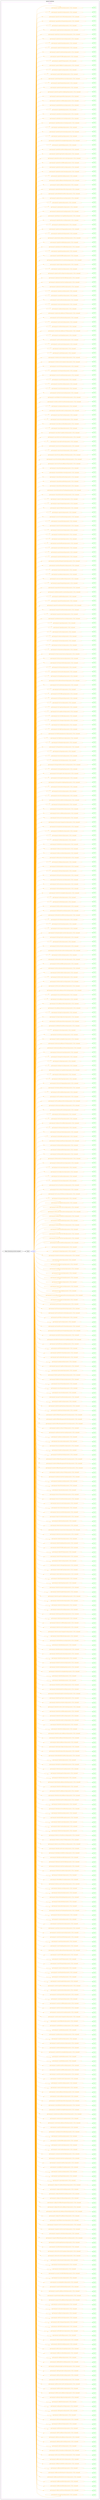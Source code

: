 digraph Cloud_Computing_REST_APIs {
rankdir="LR";
subgraph cluster_0 {
label="Apache CloudStack"
color=black
fontcolor=black
subgraph cluster_1 {
label="AllInOne"
color=violet
fontcolor=violet
subgraph cluster_2 {
label=""
color=white
fontcolor=white
node2 [label="https://cloudstack.provider.com:[port]", shape="ellipse", color="black", fontcolor="black"]
node2 -> node3 [color="black", fontcolor="black"]
subgraph cluster_3 {
label=""
color=white
fontcolor=white
node3 [label="/client", shape="ellipse", color="black", fontcolor="black"]
node3 -> node4 [color="blue", fontcolor="blue"]
subgraph cluster_4 {
label=""
color=white
fontcolor=white
node4 [label="/api", shape="ellipse", color="blue", fontcolor="blue"]
node4 -> node5 [color="orange", fontcolor="orange"]
subgraph cluster_5 {
label=""
color=white
fontcolor=white
node5 [label="api?command=activateProject&amp;[parameters of this command]", shape="octagon", color="orange", fontcolor="orange"]
node5 -> node6 [color="green", fontcolor="green"]
subgraph cluster_6 {
label=""
color=white
fontcolor=white
node6 [label="POST", shape="box", color="green", fontcolor="green"]
}
}
node4 -> node7 [color="orange", fontcolor="orange"]
subgraph cluster_7 {
label=""
color=white
fontcolor=white
node7 [label="api?command=addAccountToProject&amp;[parameters of this command]", shape="octagon", color="orange", fontcolor="orange"]
node7 -> node8 [color="green", fontcolor="green"]
subgraph cluster_8 {
label=""
color=white
fontcolor=white
node8 [label="POST", shape="box", color="green", fontcolor="green"]
}
}
node4 -> node9 [color="orange", fontcolor="orange"]
subgraph cluster_9 {
label=""
color=white
fontcolor=white
node9 [label="api?command=addBaremetalDhcp&amp;[parameters of this command]", shape="octagon", color="orange", fontcolor="orange"]
node9 -> node10 [color="green", fontcolor="green"]
subgraph cluster_10 {
label=""
color=white
fontcolor=white
node10 [label="POST", shape="box", color="green", fontcolor="green"]
}
}
node4 -> node11 [color="orange", fontcolor="orange"]
subgraph cluster_11 {
label=""
color=white
fontcolor=white
node11 [label="api?command=addBaremetalHost&amp;[parameters of this command]", shape="octagon", color="orange", fontcolor="orange"]
node11 -> node12 [color="green", fontcolor="green"]
subgraph cluster_12 {
label=""
color=white
fontcolor=white
node12 [label="POST", shape="box", color="green", fontcolor="green"]
}
}
node4 -> node13 [color="orange", fontcolor="orange"]
subgraph cluster_13 {
label=""
color=white
fontcolor=white
node13 [label="api?command=addBaremetalPxeKickStartServer&amp;[parameters of this command]", shape="octagon", color="orange", fontcolor="orange"]
node13 -> node14 [color="green", fontcolor="green"]
subgraph cluster_14 {
label=""
color=white
fontcolor=white
node14 [label="POST", shape="box", color="green", fontcolor="green"]
}
}
node4 -> node15 [color="orange", fontcolor="orange"]
subgraph cluster_15 {
label=""
color=white
fontcolor=white
node15 [label="api?command=addBaremetalPxePingServer&amp;[parameters of this command]", shape="octagon", color="orange", fontcolor="orange"]
node15 -> node16 [color="green", fontcolor="green"]
subgraph cluster_16 {
label=""
color=white
fontcolor=white
node16 [label="POST", shape="box", color="green", fontcolor="green"]
}
}
node4 -> node17 [color="orange", fontcolor="orange"]
subgraph cluster_17 {
label=""
color=white
fontcolor=white
node17 [label="api?command=addBaremetalRct&amp;[parameters of this command]", shape="octagon", color="orange", fontcolor="orange"]
node17 -> node18 [color="green", fontcolor="green"]
subgraph cluster_18 {
label=""
color=white
fontcolor=white
node18 [label="POST", shape="box", color="green", fontcolor="green"]
}
}
node4 -> node19 [color="orange", fontcolor="orange"]
subgraph cluster_19 {
label=""
color=white
fontcolor=white
node19 [label="api?command=addBigSwitchBcfDevice&amp;[parameters of this command]", shape="octagon", color="orange", fontcolor="orange"]
node19 -> node20 [color="green", fontcolor="green"]
subgraph cluster_20 {
label=""
color=white
fontcolor=white
node20 [label="POST", shape="box", color="green", fontcolor="green"]
}
}
node4 -> node21 [color="orange", fontcolor="orange"]
subgraph cluster_21 {
label=""
color=white
fontcolor=white
node21 [label="api?command=addBrocadeVcsDevice&amp;[parameters of this command]", shape="octagon", color="orange", fontcolor="orange"]
node21 -> node22 [color="green", fontcolor="green"]
subgraph cluster_22 {
label=""
color=white
fontcolor=white
node22 [label="POST", shape="box", color="green", fontcolor="green"]
}
}
node4 -> node23 [color="orange", fontcolor="orange"]
subgraph cluster_23 {
label=""
color=white
fontcolor=white
node23 [label="api?command=addCiscoAsa1000vResource&amp;[parameters of this command]", shape="octagon", color="orange", fontcolor="orange"]
node23 -> node24 [color="green", fontcolor="green"]
subgraph cluster_24 {
label=""
color=white
fontcolor=white
node24 [label="POST", shape="box", color="green", fontcolor="green"]
}
}
node4 -> node25 [color="orange", fontcolor="orange"]
subgraph cluster_25 {
label=""
color=white
fontcolor=white
node25 [label="api?command=addCiscoVnmcResource&amp;[parameters of this command]", shape="octagon", color="orange", fontcolor="orange"]
node25 -> node26 [color="green", fontcolor="green"]
subgraph cluster_26 {
label=""
color=white
fontcolor=white
node26 [label="POST", shape="box", color="green", fontcolor="green"]
}
}
node4 -> node27 [color="orange", fontcolor="orange"]
subgraph cluster_27 {
label=""
color=white
fontcolor=white
node27 [label="api?command=addCluster&amp;[parameters of this command]", shape="octagon", color="orange", fontcolor="orange"]
node27 -> node28 [color="green", fontcolor="green"]
subgraph cluster_28 {
label=""
color=white
fontcolor=white
node28 [label="POST", shape="box", color="green", fontcolor="green"]
}
}
node4 -> node29 [color="orange", fontcolor="orange"]
subgraph cluster_29 {
label=""
color=white
fontcolor=white
node29 [label="api?command=addExternalFirewall&amp;[parameters of this command]", shape="octagon", color="orange", fontcolor="orange"]
node29 -> node30 [color="green", fontcolor="green"]
subgraph cluster_30 {
label=""
color=white
fontcolor=white
node30 [label="POST", shape="box", color="green", fontcolor="green"]
}
}
node4 -> node31 [color="orange", fontcolor="orange"]
subgraph cluster_31 {
label=""
color=white
fontcolor=white
node31 [label="api?command=addExternalLoadBalancer&amp;[parameters of this command]", shape="octagon", color="orange", fontcolor="orange"]
node31 -> node32 [color="green", fontcolor="green"]
subgraph cluster_32 {
label=""
color=white
fontcolor=white
node32 [label="POST", shape="box", color="green", fontcolor="green"]
}
}
node4 -> node33 [color="orange", fontcolor="orange"]
subgraph cluster_33 {
label=""
color=white
fontcolor=white
node33 [label="api?command=addF5LoadBalancer&amp;[parameters of this command]", shape="octagon", color="orange", fontcolor="orange"]
node33 -> node34 [color="green", fontcolor="green"]
subgraph cluster_34 {
label=""
color=white
fontcolor=white
node34 [label="POST", shape="box", color="green", fontcolor="green"]
}
}
node4 -> node35 [color="orange", fontcolor="orange"]
subgraph cluster_35 {
label=""
color=white
fontcolor=white
node35 [label="api?command=addGloboDnsHost&amp;[parameters of this command]", shape="octagon", color="orange", fontcolor="orange"]
node35 -> node36 [color="green", fontcolor="green"]
subgraph cluster_36 {
label=""
color=white
fontcolor=white
node36 [label="POST", shape="box", color="green", fontcolor="green"]
}
}
node4 -> node37 [color="orange", fontcolor="orange"]
subgraph cluster_37 {
label=""
color=white
fontcolor=white
node37 [label="api?command=addGuestOs&amp;[parameters of this command]", shape="octagon", color="orange", fontcolor="orange"]
node37 -> node38 [color="green", fontcolor="green"]
subgraph cluster_38 {
label=""
color=white
fontcolor=white
node38 [label="POST", shape="box", color="green", fontcolor="green"]
}
}
node4 -> node39 [color="orange", fontcolor="orange"]
subgraph cluster_39 {
label=""
color=white
fontcolor=white
node39 [label="api?command=addGuestOsMapping&amp;[parameters of this command]", shape="octagon", color="orange", fontcolor="orange"]
node39 -> node40 [color="green", fontcolor="green"]
subgraph cluster_40 {
label=""
color=white
fontcolor=white
node40 [label="POST", shape="box", color="green", fontcolor="green"]
}
}
node4 -> node41 [color="orange", fontcolor="orange"]
subgraph cluster_41 {
label=""
color=white
fontcolor=white
node41 [label="api?command=addHost&amp;[parameters of this command]", shape="octagon", color="orange", fontcolor="orange"]
node41 -> node42 [color="green", fontcolor="green"]
subgraph cluster_42 {
label=""
color=white
fontcolor=white
node42 [label="POST", shape="box", color="green", fontcolor="green"]
}
}
node4 -> node43 [color="orange", fontcolor="orange"]
subgraph cluster_43 {
label=""
color=white
fontcolor=white
node43 [label="api?command=addImageStore&amp;[parameters of this command]", shape="octagon", color="orange", fontcolor="orange"]
node43 -> node44 [color="green", fontcolor="green"]
subgraph cluster_44 {
label=""
color=white
fontcolor=white
node44 [label="POST", shape="box", color="green", fontcolor="green"]
}
}
node4 -> node45 [color="orange", fontcolor="orange"]
subgraph cluster_45 {
label=""
color=white
fontcolor=white
node45 [label="api?command=addImageStoreS3&amp;[parameters of this command]", shape="octagon", color="orange", fontcolor="orange"]
node45 -> node46 [color="green", fontcolor="green"]
subgraph cluster_46 {
label=""
color=white
fontcolor=white
node46 [label="POST", shape="box", color="green", fontcolor="green"]
}
}
node4 -> node47 [color="orange", fontcolor="orange"]
subgraph cluster_47 {
label=""
color=white
fontcolor=white
node47 [label="api?command=addIpToNic&amp;[parameters of this command]", shape="octagon", color="orange", fontcolor="orange"]
node47 -> node48 [color="green", fontcolor="green"]
subgraph cluster_48 {
label=""
color=white
fontcolor=white
node48 [label="POST", shape="box", color="green", fontcolor="green"]
}
}
node4 -> node49 [color="orange", fontcolor="orange"]
subgraph cluster_49 {
label=""
color=white
fontcolor=white
node49 [label="api?command=addLdapConfiguration&amp;[parameters of this command]", shape="octagon", color="orange", fontcolor="orange"]
node49 -> node50 [color="green", fontcolor="green"]
subgraph cluster_50 {
label=""
color=white
fontcolor=white
node50 [label="POST", shape="box", color="green", fontcolor="green"]
}
}
node4 -> node51 [color="orange", fontcolor="orange"]
subgraph cluster_51 {
label=""
color=white
fontcolor=white
node51 [label="api?command=addNetscalerLoadBalancer&amp;[parameters of this command]", shape="octagon", color="orange", fontcolor="orange"]
node51 -> node52 [color="green", fontcolor="green"]
subgraph cluster_52 {
label=""
color=white
fontcolor=white
node52 [label="POST", shape="box", color="green", fontcolor="green"]
}
}
node4 -> node53 [color="orange", fontcolor="orange"]
subgraph cluster_53 {
label=""
color=white
fontcolor=white
node53 [label="api?command=addNetworkDevice&amp;[parameters of this command]", shape="octagon", color="orange", fontcolor="orange"]
node53 -> node54 [color="green", fontcolor="green"]
subgraph cluster_54 {
label=""
color=white
fontcolor=white
node54 [label="POST", shape="box", color="green", fontcolor="green"]
}
}
node4 -> node55 [color="orange", fontcolor="orange"]
subgraph cluster_55 {
label=""
color=white
fontcolor=white
node55 [label="api?command=addNetworkServiceProvider&amp;[parameters of this command]", shape="octagon", color="orange", fontcolor="orange"]
node55 -> node56 [color="green", fontcolor="green"]
subgraph cluster_56 {
label=""
color=white
fontcolor=white
node56 [label="POST", shape="box", color="green", fontcolor="green"]
}
}
node4 -> node57 [color="orange", fontcolor="orange"]
subgraph cluster_57 {
label=""
color=white
fontcolor=white
node57 [label="api?command=addNicToVirtualMachine&amp;[parameters of this command]", shape="octagon", color="orange", fontcolor="orange"]
node57 -> node58 [color="green", fontcolor="green"]
subgraph cluster_58 {
label=""
color=white
fontcolor=white
node58 [label="POST", shape="box", color="green", fontcolor="green"]
}
}
node4 -> node59 [color="orange", fontcolor="orange"]
subgraph cluster_59 {
label=""
color=white
fontcolor=white
node59 [label="api?command=addNiciraNvpDevice&amp;[parameters of this command]", shape="octagon", color="orange", fontcolor="orange"]
node59 -> node60 [color="green", fontcolor="green"]
subgraph cluster_60 {
label=""
color=white
fontcolor=white
node60 [label="POST", shape="box", color="green", fontcolor="green"]
}
}
node4 -> node61 [color="orange", fontcolor="orange"]
subgraph cluster_61 {
label=""
color=white
fontcolor=white
node61 [label="api?command=addNuageVspDevice&amp;[parameters of this command]", shape="octagon", color="orange", fontcolor="orange"]
node61 -> node62 [color="green", fontcolor="green"]
subgraph cluster_62 {
label=""
color=white
fontcolor=white
node62 [label="POST", shape="box", color="green", fontcolor="green"]
}
}
node4 -> node63 [color="orange", fontcolor="orange"]
subgraph cluster_63 {
label=""
color=white
fontcolor=white
node63 [label="api?command=addOpenDaylightController&amp;[parameters of this command]", shape="octagon", color="orange", fontcolor="orange"]
node63 -> node64 [color="green", fontcolor="green"]
subgraph cluster_64 {
label=""
color=white
fontcolor=white
node64 [label="POST", shape="box", color="green", fontcolor="green"]
}
}
node4 -> node65 [color="orange", fontcolor="orange"]
subgraph cluster_65 {
label=""
color=white
fontcolor=white
node65 [label="api?command=addPaloAltoFirewall&amp;[parameters of this command]", shape="octagon", color="orange", fontcolor="orange"]
node65 -> node66 [color="green", fontcolor="green"]
subgraph cluster_66 {
label=""
color=white
fontcolor=white
node66 [label="POST", shape="box", color="green", fontcolor="green"]
}
}
node4 -> node67 [color="orange", fontcolor="orange"]
subgraph cluster_67 {
label=""
color=white
fontcolor=white
node67 [label="api?command=addRegion&amp;[parameters of this command]", shape="octagon", color="orange", fontcolor="orange"]
node67 -> node68 [color="green", fontcolor="green"]
subgraph cluster_68 {
label=""
color=white
fontcolor=white
node68 [label="POST", shape="box", color="green", fontcolor="green"]
}
}
node4 -> node69 [color="orange", fontcolor="orange"]
subgraph cluster_69 {
label=""
color=white
fontcolor=white
node69 [label="api?command=addResourceDetail&amp;[parameters of this command]", shape="octagon", color="orange", fontcolor="orange"]
node69 -> node70 [color="green", fontcolor="green"]
subgraph cluster_70 {
label=""
color=white
fontcolor=white
node70 [label="POST", shape="box", color="green", fontcolor="green"]
}
}
node4 -> node71 [color="orange", fontcolor="orange"]
subgraph cluster_71 {
label=""
color=white
fontcolor=white
node71 [label="api?command=addSecondaryStorage&amp;[parameters of this command]", shape="octagon", color="orange", fontcolor="orange"]
node71 -> node72 [color="green", fontcolor="green"]
subgraph cluster_72 {
label=""
color=white
fontcolor=white
node72 [label="POST", shape="box", color="green", fontcolor="green"]
}
}
node4 -> node73 [color="orange", fontcolor="orange"]
subgraph cluster_73 {
label=""
color=white
fontcolor=white
node73 [label="api?command=addSrxFirewall&amp;[parameters of this command]", shape="octagon", color="orange", fontcolor="orange"]
node73 -> node74 [color="green", fontcolor="green"]
subgraph cluster_74 {
label=""
color=white
fontcolor=white
node74 [label="POST", shape="box", color="green", fontcolor="green"]
}
}
node4 -> node75 [color="orange", fontcolor="orange"]
subgraph cluster_75 {
label=""
color=white
fontcolor=white
node75 [label="api?command=addStratosphereSsp&amp;[parameters of this command]", shape="octagon", color="orange", fontcolor="orange"]
node75 -> node76 [color="green", fontcolor="green"]
subgraph cluster_76 {
label=""
color=white
fontcolor=white
node76 [label="POST", shape="box", color="green", fontcolor="green"]
}
}
node4 -> node77 [color="orange", fontcolor="orange"]
subgraph cluster_77 {
label=""
color=white
fontcolor=white
node77 [label="api?command=addSwift&amp;[parameters of this command]", shape="octagon", color="orange", fontcolor="orange"]
node77 -> node78 [color="green", fontcolor="green"]
subgraph cluster_78 {
label=""
color=white
fontcolor=white
node78 [label="POST", shape="box", color="green", fontcolor="green"]
}
}
node4 -> node79 [color="orange", fontcolor="orange"]
subgraph cluster_79 {
label=""
color=white
fontcolor=white
node79 [label="api?command=addTrafficMonitor&amp;[parameters of this command]", shape="octagon", color="orange", fontcolor="orange"]
node79 -> node80 [color="green", fontcolor="green"]
subgraph cluster_80 {
label=""
color=white
fontcolor=white
node80 [label="POST", shape="box", color="green", fontcolor="green"]
}
}
node4 -> node81 [color="orange", fontcolor="orange"]
subgraph cluster_81 {
label=""
color=white
fontcolor=white
node81 [label="api?command=addTrafficType&amp;[parameters of this command]", shape="octagon", color="orange", fontcolor="orange"]
node81 -> node82 [color="green", fontcolor="green"]
subgraph cluster_82 {
label=""
color=white
fontcolor=white
node82 [label="POST", shape="box", color="green", fontcolor="green"]
}
}
node4 -> node83 [color="orange", fontcolor="orange"]
subgraph cluster_83 {
label=""
color=white
fontcolor=white
node83 [label="api?command=addUcsManager&amp;[parameters of this command]", shape="octagon", color="orange", fontcolor="orange"]
node83 -> node84 [color="green", fontcolor="green"]
subgraph cluster_84 {
label=""
color=white
fontcolor=white
node84 [label="POST", shape="box", color="green", fontcolor="green"]
}
}
node4 -> node85 [color="orange", fontcolor="orange"]
subgraph cluster_85 {
label=""
color=white
fontcolor=white
node85 [label="api?command=addVmwareDc&amp;[parameters of this command]", shape="octagon", color="orange", fontcolor="orange"]
node85 -> node86 [color="green", fontcolor="green"]
subgraph cluster_86 {
label=""
color=white
fontcolor=white
node86 [label="POST", shape="box", color="green", fontcolor="green"]
}
}
node4 -> node87 [color="orange", fontcolor="orange"]
subgraph cluster_87 {
label=""
color=white
fontcolor=white
node87 [label="api?command=addVpnUser&amp;[parameters of this command]", shape="octagon", color="orange", fontcolor="orange"]
node87 -> node88 [color="green", fontcolor="green"]
subgraph cluster_88 {
label=""
color=white
fontcolor=white
node88 [label="POST", shape="box", color="green", fontcolor="green"]
}
}
node4 -> node89 [color="orange", fontcolor="orange"]
subgraph cluster_89 {
label=""
color=white
fontcolor=white
node89 [label="api?command=archiveAlerts&amp;[parameters of this command]", shape="octagon", color="orange", fontcolor="orange"]
node89 -> node90 [color="green", fontcolor="green"]
subgraph cluster_90 {
label=""
color=white
fontcolor=white
node90 [label="POST", shape="box", color="green", fontcolor="green"]
}
}
node4 -> node91 [color="orange", fontcolor="orange"]
subgraph cluster_91 {
label=""
color=white
fontcolor=white
node91 [label="api?command=archiveEvents&amp;[parameters of this command]", shape="octagon", color="orange", fontcolor="orange"]
node91 -> node92 [color="green", fontcolor="green"]
subgraph cluster_92 {
label=""
color=white
fontcolor=white
node92 [label="POST", shape="box", color="green", fontcolor="green"]
}
}
node4 -> node93 [color="orange", fontcolor="orange"]
subgraph cluster_93 {
label=""
color=white
fontcolor=white
node93 [label="api?command=assignCertToLoadBalancer&amp;[parameters of this command]", shape="octagon", color="orange", fontcolor="orange"]
node93 -> node94 [color="green", fontcolor="green"]
subgraph cluster_94 {
label=""
color=white
fontcolor=white
node94 [label="POST", shape="box", color="green", fontcolor="green"]
}
}
node4 -> node95 [color="orange", fontcolor="orange"]
subgraph cluster_95 {
label=""
color=white
fontcolor=white
node95 [label="api?command=assignToGlobalLoadBalancerRule&amp;[parameters of this command]", shape="octagon", color="orange", fontcolor="orange"]
node95 -> node96 [color="green", fontcolor="green"]
subgraph cluster_96 {
label=""
color=white
fontcolor=white
node96 [label="POST", shape="box", color="green", fontcolor="green"]
}
}
node4 -> node97 [color="orange", fontcolor="orange"]
subgraph cluster_97 {
label=""
color=white
fontcolor=white
node97 [label="api?command=assignToLoadBalancerRule&amp;[parameters of this command]", shape="octagon", color="orange", fontcolor="orange"]
node97 -> node98 [color="green", fontcolor="green"]
subgraph cluster_98 {
label=""
color=white
fontcolor=white
node98 [label="POST", shape="box", color="green", fontcolor="green"]
}
}
node4 -> node99 [color="orange", fontcolor="orange"]
subgraph cluster_99 {
label=""
color=white
fontcolor=white
node99 [label="api?command=assignVirtualMachine&amp;[parameters of this command]", shape="octagon", color="orange", fontcolor="orange"]
node99 -> node100 [color="green", fontcolor="green"]
subgraph cluster_100 {
label=""
color=white
fontcolor=white
node100 [label="POST", shape="box", color="green", fontcolor="green"]
}
}
node4 -> node101 [color="orange", fontcolor="orange"]
subgraph cluster_101 {
label=""
color=white
fontcolor=white
node101 [label="api?command=associateIpAddress&amp;[parameters of this command]", shape="octagon", color="orange", fontcolor="orange"]
node101 -> node102 [color="green", fontcolor="green"]
subgraph cluster_102 {
label=""
color=white
fontcolor=white
node102 [label="POST", shape="box", color="green", fontcolor="green"]
}
}
node4 -> node103 [color="orange", fontcolor="orange"]
subgraph cluster_103 {
label=""
color=white
fontcolor=white
node103 [label="api?command=associateLun&amp;[parameters of this command]", shape="octagon", color="orange", fontcolor="orange"]
node103 -> node104 [color="green", fontcolor="green"]
subgraph cluster_104 {
label=""
color=white
fontcolor=white
node104 [label="POST", shape="box", color="green", fontcolor="green"]
}
}
node4 -> node105 [color="orange", fontcolor="orange"]
subgraph cluster_105 {
label=""
color=white
fontcolor=white
node105 [label="api?command=associateUcsProfileToBlade&amp;[parameters of this command]", shape="octagon", color="orange", fontcolor="orange"]
node105 -> node106 [color="green", fontcolor="green"]
subgraph cluster_106 {
label=""
color=white
fontcolor=white
node106 [label="POST", shape="box", color="green", fontcolor="green"]
}
}
node4 -> node107 [color="orange", fontcolor="orange"]
subgraph cluster_107 {
label=""
color=white
fontcolor=white
node107 [label="api?command=attachIso&amp;[parameters of this command]", shape="octagon", color="orange", fontcolor="orange"]
node107 -> node108 [color="green", fontcolor="green"]
subgraph cluster_108 {
label=""
color=white
fontcolor=white
node108 [label="POST", shape="box", color="green", fontcolor="green"]
}
}
node4 -> node109 [color="orange", fontcolor="orange"]
subgraph cluster_109 {
label=""
color=white
fontcolor=white
node109 [label="api?command=attachVolume&amp;[parameters of this command]", shape="octagon", color="orange", fontcolor="orange"]
node109 -> node110 [color="green", fontcolor="green"]
subgraph cluster_110 {
label=""
color=white
fontcolor=white
node110 [label="POST", shape="box", color="green", fontcolor="green"]
}
}
node4 -> node111 [color="orange", fontcolor="orange"]
subgraph cluster_111 {
label=""
color=white
fontcolor=white
node111 [label="api?command=authorizeSamlSso&amp;[parameters of this command]", shape="octagon", color="orange", fontcolor="orange"]
node111 -> node112 [color="green", fontcolor="green"]
subgraph cluster_112 {
label=""
color=white
fontcolor=white
node112 [label="POST", shape="box", color="green", fontcolor="green"]
}
}
node4 -> node113 [color="orange", fontcolor="orange"]
subgraph cluster_113 {
label=""
color=white
fontcolor=white
node113 [label="api?command=authorizeSecurityGroupEgress&amp;[parameters of this command]", shape="octagon", color="orange", fontcolor="orange"]
node113 -> node114 [color="green", fontcolor="green"]
subgraph cluster_114 {
label=""
color=white
fontcolor=white
node114 [label="POST", shape="box", color="green", fontcolor="green"]
}
}
node4 -> node115 [color="orange", fontcolor="orange"]
subgraph cluster_115 {
label=""
color=white
fontcolor=white
node115 [label="api?command=authorizeSecurityGroupIngress&amp;[parameters of this command]", shape="octagon", color="orange", fontcolor="orange"]
node115 -> node116 [color="green", fontcolor="green"]
subgraph cluster_116 {
label=""
color=white
fontcolor=white
node116 [label="POST", shape="box", color="green", fontcolor="green"]
}
}
node4 -> node117 [color="orange", fontcolor="orange"]
subgraph cluster_117 {
label=""
color=white
fontcolor=white
node117 [label="api?command=cancelHostMaintenance&amp;[parameters of this command]", shape="octagon", color="orange", fontcolor="orange"]
node117 -> node118 [color="green", fontcolor="green"]
subgraph cluster_118 {
label=""
color=white
fontcolor=white
node118 [label="POST", shape="box", color="green", fontcolor="green"]
}
}
node4 -> node119 [color="orange", fontcolor="orange"]
subgraph cluster_119 {
label=""
color=white
fontcolor=white
node119 [label="api?command=cancelStorageMaintenance&amp;[parameters of this command]", shape="octagon", color="orange", fontcolor="orange"]
node119 -> node120 [color="green", fontcolor="green"]
subgraph cluster_120 {
label=""
color=white
fontcolor=white
node120 [label="POST", shape="box", color="green", fontcolor="green"]
}
}
node4 -> node121 [color="orange", fontcolor="orange"]
subgraph cluster_121 {
label=""
color=white
fontcolor=white
node121 [label="api?command=changeOutOfBandManagementPassword&amp;[parameters of this command]", shape="octagon", color="orange", fontcolor="orange"]
node121 -> node122 [color="green", fontcolor="green"]
subgraph cluster_122 {
label=""
color=white
fontcolor=white
node122 [label="POST", shape="box", color="green", fontcolor="green"]
}
}
node4 -> node123 [color="orange", fontcolor="orange"]
subgraph cluster_123 {
label=""
color=white
fontcolor=white
node123 [label="api?command=changeServiceForRouter&amp;[parameters of this command]", shape="octagon", color="orange", fontcolor="orange"]
node123 -> node124 [color="green", fontcolor="green"]
subgraph cluster_124 {
label=""
color=white
fontcolor=white
node124 [label="POST", shape="box", color="green", fontcolor="green"]
}
}
node4 -> node125 [color="orange", fontcolor="orange"]
subgraph cluster_125 {
label=""
color=white
fontcolor=white
node125 [label="api?command=changeServiceForSystemVm&amp;[parameters of this command]", shape="octagon", color="orange", fontcolor="orange"]
node125 -> node126 [color="green", fontcolor="green"]
subgraph cluster_126 {
label=""
color=white
fontcolor=white
node126 [label="POST", shape="box", color="green", fontcolor="green"]
}
}
node4 -> node127 [color="orange", fontcolor="orange"]
subgraph cluster_127 {
label=""
color=white
fontcolor=white
node127 [label="api?command=changeServiceForVirtualMachine&amp;[parameters of this command]", shape="octagon", color="orange", fontcolor="orange"]
node127 -> node128 [color="green", fontcolor="green"]
subgraph cluster_128 {
label=""
color=white
fontcolor=white
node128 [label="POST", shape="box", color="green", fontcolor="green"]
}
}
node4 -> node129 [color="orange", fontcolor="orange"]
subgraph cluster_129 {
label=""
color=white
fontcolor=white
node129 [label="api?command=cleanVMReservations&amp;[parameters of this command]", shape="octagon", color="orange", fontcolor="orange"]
node129 -> node130 [color="green", fontcolor="green"]
subgraph cluster_130 {
label=""
color=white
fontcolor=white
node130 [label="POST", shape="box", color="green", fontcolor="green"]
}
}
node4 -> node131 [color="orange", fontcolor="orange"]
subgraph cluster_131 {
label=""
color=white
fontcolor=white
node131 [label="api?command=configureF5LoadBalancer&amp;[parameters of this command]", shape="octagon", color="orange", fontcolor="orange"]
node131 -> node132 [color="green", fontcolor="green"]
subgraph cluster_132 {
label=""
color=white
fontcolor=white
node132 [label="POST", shape="box", color="green", fontcolor="green"]
}
}
node4 -> node133 [color="orange", fontcolor="orange"]
subgraph cluster_133 {
label=""
color=white
fontcolor=white
node133 [label="api?command=configureInternalLoadBalancerElement&amp;[parameters of this command]", shape="octagon", color="orange", fontcolor="orange"]
node133 -> node134 [color="green", fontcolor="green"]
subgraph cluster_134 {
label=""
color=white
fontcolor=white
node134 [label="POST", shape="box", color="green", fontcolor="green"]
}
}
node4 -> node135 [color="orange", fontcolor="orange"]
subgraph cluster_135 {
label=""
color=white
fontcolor=white
node135 [label="api?command=configureNetscalerLoadBalancer&amp;[parameters of this command]", shape="octagon", color="orange", fontcolor="orange"]
node135 -> node136 [color="green", fontcolor="green"]
subgraph cluster_136 {
label=""
color=white
fontcolor=white
node136 [label="POST", shape="box", color="green", fontcolor="green"]
}
}
node4 -> node137 [color="orange", fontcolor="orange"]
subgraph cluster_137 {
label=""
color=white
fontcolor=white
node137 [label="api?command=configureOutOfBandManagement&amp;[parameters of this command]", shape="octagon", color="orange", fontcolor="orange"]
node137 -> node138 [color="green", fontcolor="green"]
subgraph cluster_138 {
label=""
color=white
fontcolor=white
node138 [label="POST", shape="box", color="green", fontcolor="green"]
}
}
node4 -> node139 [color="orange", fontcolor="orange"]
subgraph cluster_139 {
label=""
color=white
fontcolor=white
node139 [label="api?command=configureOvsElement&amp;[parameters of this command]", shape="octagon", color="orange", fontcolor="orange"]
node139 -> node140 [color="green", fontcolor="green"]
subgraph cluster_140 {
label=""
color=white
fontcolor=white
node140 [label="POST", shape="box", color="green", fontcolor="green"]
}
}
node4 -> node141 [color="orange", fontcolor="orange"]
subgraph cluster_141 {
label=""
color=white
fontcolor=white
node141 [label="api?command=configurePaloAltoFirewall&amp;[parameters of this command]", shape="octagon", color="orange", fontcolor="orange"]
node141 -> node142 [color="green", fontcolor="green"]
subgraph cluster_142 {
label=""
color=white
fontcolor=white
node142 [label="POST", shape="box", color="green", fontcolor="green"]
}
}
node4 -> node143 [color="orange", fontcolor="orange"]
subgraph cluster_143 {
label=""
color=white
fontcolor=white
node143 [label="api?command=configureSrxFirewall&amp;[parameters of this command]", shape="octagon", color="orange", fontcolor="orange"]
node143 -> node144 [color="green", fontcolor="green"]
subgraph cluster_144 {
label=""
color=white
fontcolor=white
node144 [label="POST", shape="box", color="green", fontcolor="green"]
}
}
node4 -> node145 [color="orange", fontcolor="orange"]
subgraph cluster_145 {
label=""
color=white
fontcolor=white
node145 [label="api?command=configureVirtualRouterElement&amp;[parameters of this command]", shape="octagon", color="orange", fontcolor="orange"]
node145 -> node146 [color="green", fontcolor="green"]
subgraph cluster_146 {
label=""
color=white
fontcolor=white
node146 [label="POST", shape="box", color="green", fontcolor="green"]
}
}
node4 -> node147 [color="orange", fontcolor="orange"]
subgraph cluster_147 {
label=""
color=white
fontcolor=white
node147 [label="api?command=copyIso&amp;[parameters of this command]", shape="octagon", color="orange", fontcolor="orange"]
node147 -> node148 [color="green", fontcolor="green"]
subgraph cluster_148 {
label=""
color=white
fontcolor=white
node148 [label="POST", shape="box", color="green", fontcolor="green"]
}
}
node4 -> node149 [color="orange", fontcolor="orange"]
subgraph cluster_149 {
label=""
color=white
fontcolor=white
node149 [label="api?command=copyTemplate&amp;[parameters of this command]", shape="octagon", color="orange", fontcolor="orange"]
node149 -> node150 [color="green", fontcolor="green"]
subgraph cluster_150 {
label=""
color=white
fontcolor=white
node150 [label="POST", shape="box", color="green", fontcolor="green"]
}
}
node4 -> node151 [color="orange", fontcolor="orange"]
subgraph cluster_151 {
label=""
color=white
fontcolor=white
node151 [label="api?command=createAccount&amp;[parameters of this command]", shape="octagon", color="orange", fontcolor="orange"]
node151 -> node152 [color="green", fontcolor="green"]
subgraph cluster_152 {
label=""
color=white
fontcolor=white
node152 [label="POST", shape="box", color="green", fontcolor="green"]
}
}
node4 -> node153 [color="orange", fontcolor="orange"]
subgraph cluster_153 {
label=""
color=white
fontcolor=white
node153 [label="api?command=createAffinityGroup&amp;[parameters of this command]", shape="octagon", color="orange", fontcolor="orange"]
node153 -> node154 [color="green", fontcolor="green"]
subgraph cluster_154 {
label=""
color=white
fontcolor=white
node154 [label="POST", shape="box", color="green", fontcolor="green"]
}
}
node4 -> node155 [color="orange", fontcolor="orange"]
subgraph cluster_155 {
label=""
color=white
fontcolor=white
node155 [label="api?command=createAutoScalePolicy&amp;[parameters of this command]", shape="octagon", color="orange", fontcolor="orange"]
node155 -> node156 [color="green", fontcolor="green"]
subgraph cluster_156 {
label=""
color=white
fontcolor=white
node156 [label="POST", shape="box", color="green", fontcolor="green"]
}
}
node4 -> node157 [color="orange", fontcolor="orange"]
subgraph cluster_157 {
label=""
color=white
fontcolor=white
node157 [label="api?command=createAutoScaleVmGroup&amp;[parameters of this command]", shape="octagon", color="orange", fontcolor="orange"]
node157 -> node158 [color="green", fontcolor="green"]
subgraph cluster_158 {
label=""
color=white
fontcolor=white
node158 [label="POST", shape="box", color="green", fontcolor="green"]
}
}
node4 -> node159 [color="orange", fontcolor="orange"]
subgraph cluster_159 {
label=""
color=white
fontcolor=white
node159 [label="api?command=createAutoScaleVmProfile&amp;[parameters of this command]", shape="octagon", color="orange", fontcolor="orange"]
node159 -> node160 [color="green", fontcolor="green"]
subgraph cluster_160 {
label=""
color=white
fontcolor=white
node160 [label="POST", shape="box", color="green", fontcolor="green"]
}
}
node4 -> node161 [color="orange", fontcolor="orange"]
subgraph cluster_161 {
label=""
color=white
fontcolor=white
node161 [label="api?command=createCondition&amp;[parameters of this command]", shape="octagon", color="orange", fontcolor="orange"]
node161 -> node162 [color="green", fontcolor="green"]
subgraph cluster_162 {
label=""
color=white
fontcolor=white
node162 [label="POST", shape="box", color="green", fontcolor="green"]
}
}
node4 -> node163 [color="orange", fontcolor="orange"]
subgraph cluster_163 {
label=""
color=white
fontcolor=white
node163 [label="api?command=createCounter&amp;[parameters of this command]", shape="octagon", color="orange", fontcolor="orange"]
node163 -> node164 [color="green", fontcolor="green"]
subgraph cluster_164 {
label=""
color=white
fontcolor=white
node164 [label="POST", shape="box", color="green", fontcolor="green"]
}
}
node4 -> node165 [color="orange", fontcolor="orange"]
subgraph cluster_165 {
label=""
color=white
fontcolor=white
node165 [label="api?command=createDiskOffering&amp;[parameters of this command]", shape="octagon", color="orange", fontcolor="orange"]
node165 -> node166 [color="green", fontcolor="green"]
subgraph cluster_166 {
label=""
color=white
fontcolor=white
node166 [label="POST", shape="box", color="green", fontcolor="green"]
}
}
node4 -> node167 [color="orange", fontcolor="orange"]
subgraph cluster_167 {
label=""
color=white
fontcolor=white
node167 [label="api?command=createDomain&amp;[parameters of this command]", shape="octagon", color="orange", fontcolor="orange"]
node167 -> node168 [color="green", fontcolor="green"]
subgraph cluster_168 {
label=""
color=white
fontcolor=white
node168 [label="POST", shape="box", color="green", fontcolor="green"]
}
}
node4 -> node169 [color="orange", fontcolor="orange"]
subgraph cluster_169 {
label=""
color=white
fontcolor=white
node169 [label="api?command=createEgressFirewallRule&amp;[parameters of this command]", shape="octagon", color="orange", fontcolor="orange"]
node169 -> node170 [color="green", fontcolor="green"]
subgraph cluster_170 {
label=""
color=white
fontcolor=white
node170 [label="POST", shape="box", color="green", fontcolor="green"]
}
}
node4 -> node171 [color="orange", fontcolor="orange"]
subgraph cluster_171 {
label=""
color=white
fontcolor=white
node171 [label="api?command=createFirewallRule&amp;[parameters of this command]", shape="octagon", color="orange", fontcolor="orange"]
node171 -> node172 [color="green", fontcolor="green"]
subgraph cluster_172 {
label=""
color=white
fontcolor=white
node172 [label="POST", shape="box", color="green", fontcolor="green"]
}
}
node4 -> node173 [color="orange", fontcolor="orange"]
subgraph cluster_173 {
label=""
color=white
fontcolor=white
node173 [label="api?command=createGlobalLoadBalancerRule&amp;[parameters of this command]", shape="octagon", color="orange", fontcolor="orange"]
node173 -> node174 [color="green", fontcolor="green"]
subgraph cluster_174 {
label=""
color=white
fontcolor=white
node174 [label="POST", shape="box", color="green", fontcolor="green"]
}
}
node4 -> node175 [color="orange", fontcolor="orange"]
subgraph cluster_175 {
label=""
color=white
fontcolor=white
node175 [label="api?command=createInstanceGroup&amp;[parameters of this command]", shape="octagon", color="orange", fontcolor="orange"]
node175 -> node176 [color="green", fontcolor="green"]
subgraph cluster_176 {
label=""
color=white
fontcolor=white
node176 [label="POST", shape="box", color="green", fontcolor="green"]
}
}
node4 -> node177 [color="orange", fontcolor="orange"]
subgraph cluster_177 {
label=""
color=white
fontcolor=white
node177 [label="api?command=createInternalLoadBalancerElement&amp;[parameters of this command]", shape="octagon", color="orange", fontcolor="orange"]
node177 -> node178 [color="green", fontcolor="green"]
subgraph cluster_178 {
label=""
color=white
fontcolor=white
node178 [label="POST", shape="box", color="green", fontcolor="green"]
}
}
node4 -> node179 [color="orange", fontcolor="orange"]
subgraph cluster_179 {
label=""
color=white
fontcolor=white
node179 [label="api?command=createIpForwardingRule&amp;[parameters of this command]", shape="octagon", color="orange", fontcolor="orange"]
node179 -> node180 [color="green", fontcolor="green"]
subgraph cluster_180 {
label=""
color=white
fontcolor=white
node180 [label="POST", shape="box", color="green", fontcolor="green"]
}
}
node4 -> node181 [color="orange", fontcolor="orange"]
subgraph cluster_181 {
label=""
color=white
fontcolor=white
node181 [label="api?command=createLBHealthCheckPolicy&amp;[parameters of this command]", shape="octagon", color="orange", fontcolor="orange"]
node181 -> node182 [color="green", fontcolor="green"]
subgraph cluster_182 {
label=""
color=white
fontcolor=white
node182 [label="POST", shape="box", color="green", fontcolor="green"]
}
}
node4 -> node183 [color="orange", fontcolor="orange"]
subgraph cluster_183 {
label=""
color=white
fontcolor=white
node183 [label="api?command=createLBStickinessPolicy&amp;[parameters of this command]", shape="octagon", color="orange", fontcolor="orange"]
node183 -> node184 [color="green", fontcolor="green"]
subgraph cluster_184 {
label=""
color=white
fontcolor=white
node184 [label="POST", shape="box", color="green", fontcolor="green"]
}
}
node4 -> node185 [color="orange", fontcolor="orange"]
subgraph cluster_185 {
label=""
color=white
fontcolor=white
node185 [label="api?command=createLoadBalancer&amp;[parameters of this command]", shape="octagon", color="orange", fontcolor="orange"]
node185 -> node186 [color="green", fontcolor="green"]
subgraph cluster_186 {
label=""
color=white
fontcolor=white
node186 [label="POST", shape="box", color="green", fontcolor="green"]
}
}
node4 -> node187 [color="orange", fontcolor="orange"]
subgraph cluster_187 {
label=""
color=white
fontcolor=white
node187 [label="api?command=createLoadBalancerRule&amp;[parameters of this command]", shape="octagon", color="orange", fontcolor="orange"]
node187 -> node188 [color="green", fontcolor="green"]
subgraph cluster_188 {
label=""
color=white
fontcolor=white
node188 [label="POST", shape="box", color="green", fontcolor="green"]
}
}
node4 -> node189 [color="orange", fontcolor="orange"]
subgraph cluster_189 {
label=""
color=white
fontcolor=white
node189 [label="api?command=createLunOnFiler&amp;[parameters of this command]", shape="octagon", color="orange", fontcolor="orange"]
node189 -> node190 [color="green", fontcolor="green"]
subgraph cluster_190 {
label=""
color=white
fontcolor=white
node190 [label="POST", shape="box", color="green", fontcolor="green"]
}
}
node4 -> node191 [color="orange", fontcolor="orange"]
subgraph cluster_191 {
label=""
color=white
fontcolor=white
node191 [label="api?command=createNetwork&amp;[parameters of this command]", shape="octagon", color="orange", fontcolor="orange"]
node191 -> node192 [color="green", fontcolor="green"]
subgraph cluster_192 {
label=""
color=white
fontcolor=white
node192 [label="POST", shape="box", color="green", fontcolor="green"]
}
}
node4 -> node193 [color="orange", fontcolor="orange"]
subgraph cluster_193 {
label=""
color=white
fontcolor=white
node193 [label="api?command=createNetworkACL&amp;[parameters of this command]", shape="octagon", color="orange", fontcolor="orange"]
node193 -> node194 [color="green", fontcolor="green"]
subgraph cluster_194 {
label=""
color=white
fontcolor=white
node194 [label="POST", shape="box", color="green", fontcolor="green"]
}
}
node4 -> node195 [color="orange", fontcolor="orange"]
subgraph cluster_195 {
label=""
color=white
fontcolor=white
node195 [label="api?command=createNetworkACLList&amp;[parameters of this command]", shape="octagon", color="orange", fontcolor="orange"]
node195 -> node196 [color="green", fontcolor="green"]
subgraph cluster_196 {
label=""
color=white
fontcolor=white
node196 [label="POST", shape="box", color="green", fontcolor="green"]
}
}
node4 -> node197 [color="orange", fontcolor="orange"]
subgraph cluster_197 {
label=""
color=white
fontcolor=white
node197 [label="api?command=createNetworkOffering&amp;[parameters of this command]", shape="octagon", color="orange", fontcolor="orange"]
node197 -> node198 [color="green", fontcolor="green"]
subgraph cluster_198 {
label=""
color=white
fontcolor=white
node198 [label="POST", shape="box", color="green", fontcolor="green"]
}
}
node4 -> node199 [color="orange", fontcolor="orange"]
subgraph cluster_199 {
label=""
color=white
fontcolor=white
node199 [label="api?command=createPhysicalNetwork&amp;[parameters of this command]", shape="octagon", color="orange", fontcolor="orange"]
node199 -> node200 [color="green", fontcolor="green"]
subgraph cluster_200 {
label=""
color=white
fontcolor=white
node200 [label="POST", shape="box", color="green", fontcolor="green"]
}
}
node4 -> node201 [color="orange", fontcolor="orange"]
subgraph cluster_201 {
label=""
color=white
fontcolor=white
node201 [label="api?command=createPod&amp;[parameters of this command]", shape="octagon", color="orange", fontcolor="orange"]
node201 -> node202 [color="green", fontcolor="green"]
subgraph cluster_202 {
label=""
color=white
fontcolor=white
node202 [label="POST", shape="box", color="green", fontcolor="green"]
}
}
node4 -> node203 [color="orange", fontcolor="orange"]
subgraph cluster_203 {
label=""
color=white
fontcolor=white
node203 [label="api?command=createPool&amp;[parameters of this command]", shape="octagon", color="orange", fontcolor="orange"]
node203 -> node204 [color="green", fontcolor="green"]
subgraph cluster_204 {
label=""
color=white
fontcolor=white
node204 [label="POST", shape="box", color="green", fontcolor="green"]
}
}
node4 -> node205 [color="orange", fontcolor="orange"]
subgraph cluster_205 {
label=""
color=white
fontcolor=white
node205 [label="api?command=createPortForwardingRule&amp;[parameters of this command]", shape="octagon", color="orange", fontcolor="orange"]
node205 -> node206 [color="green", fontcolor="green"]
subgraph cluster_206 {
label=""
color=white
fontcolor=white
node206 [label="POST", shape="box", color="green", fontcolor="green"]
}
}
node4 -> node207 [color="orange", fontcolor="orange"]
subgraph cluster_207 {
label=""
color=white
fontcolor=white
node207 [label="api?command=createPortableIpRange&amp;[parameters of this command]", shape="octagon", color="orange", fontcolor="orange"]
node207 -> node208 [color="green", fontcolor="green"]
subgraph cluster_208 {
label=""
color=white
fontcolor=white
node208 [label="POST", shape="box", color="green", fontcolor="green"]
}
}
node4 -> node209 [color="orange", fontcolor="orange"]
subgraph cluster_209 {
label=""
color=white
fontcolor=white
node209 [label="api?command=createPrivateGateway&amp;[parameters of this command]", shape="octagon", color="orange", fontcolor="orange"]
node209 -> node210 [color="green", fontcolor="green"]
subgraph cluster_210 {
label=""
color=white
fontcolor=white
node210 [label="POST", shape="box", color="green", fontcolor="green"]
}
}
node4 -> node211 [color="orange", fontcolor="orange"]
subgraph cluster_211 {
label=""
color=white
fontcolor=white
node211 [label="api?command=createProject&amp;[parameters of this command]", shape="octagon", color="orange", fontcolor="orange"]
node211 -> node212 [color="green", fontcolor="green"]
subgraph cluster_212 {
label=""
color=white
fontcolor=white
node212 [label="POST", shape="box", color="green", fontcolor="green"]
}
}
node4 -> node213 [color="orange", fontcolor="orange"]
subgraph cluster_213 {
label=""
color=white
fontcolor=white
node213 [label="api?command=createRemoteAccessVpn&amp;[parameters of this command]", shape="octagon", color="orange", fontcolor="orange"]
node213 -> node214 [color="green", fontcolor="green"]
subgraph cluster_214 {
label=""
color=white
fontcolor=white
node214 [label="POST", shape="box", color="green", fontcolor="green"]
}
}
node4 -> node215 [color="orange", fontcolor="orange"]
subgraph cluster_215 {
label=""
color=white
fontcolor=white
node215 [label="api?command=createRole&amp;[parameters of this command]", shape="octagon", color="orange", fontcolor="orange"]
node215 -> node216 [color="green", fontcolor="green"]
subgraph cluster_216 {
label=""
color=white
fontcolor=white
node216 [label="POST", shape="box", color="green", fontcolor="green"]
}
}
node4 -> node217 [color="orange", fontcolor="orange"]
subgraph cluster_217 {
label=""
color=white
fontcolor=white
node217 [label="api?command=createRolePermission&amp;[parameters of this command]", shape="octagon", color="orange", fontcolor="orange"]
node217 -> node218 [color="green", fontcolor="green"]
subgraph cluster_218 {
label=""
color=white
fontcolor=white
node218 [label="POST", shape="box", color="green", fontcolor="green"]
}
}
node4 -> node219 [color="orange", fontcolor="orange"]
subgraph cluster_219 {
label=""
color=white
fontcolor=white
node219 [label="api?command=createSSHKeyPair&amp;[parameters of this command]", shape="octagon", color="orange", fontcolor="orange"]
node219 -> node220 [color="green", fontcolor="green"]
subgraph cluster_220 {
label=""
color=white
fontcolor=white
node220 [label="POST", shape="box", color="green", fontcolor="green"]
}
}
node4 -> node221 [color="orange", fontcolor="orange"]
subgraph cluster_221 {
label=""
color=white
fontcolor=white
node221 [label="api?command=createSecondaryStagingStore&amp;[parameters of this command]", shape="octagon", color="orange", fontcolor="orange"]
node221 -> node222 [color="green", fontcolor="green"]
subgraph cluster_222 {
label=""
color=white
fontcolor=white
node222 [label="POST", shape="box", color="green", fontcolor="green"]
}
}
node4 -> node223 [color="orange", fontcolor="orange"]
subgraph cluster_223 {
label=""
color=white
fontcolor=white
node223 [label="api?command=createSecurityGroup&amp;[parameters of this command]", shape="octagon", color="orange", fontcolor="orange"]
node223 -> node224 [color="green", fontcolor="green"]
subgraph cluster_224 {
label=""
color=white
fontcolor=white
node224 [label="POST", shape="box", color="green", fontcolor="green"]
}
}
node4 -> node225 [color="orange", fontcolor="orange"]
subgraph cluster_225 {
label=""
color=white
fontcolor=white
node225 [label="api?command=createServiceInstance&amp;[parameters of this command]", shape="octagon", color="orange", fontcolor="orange"]
node225 -> node226 [color="green", fontcolor="green"]
subgraph cluster_226 {
label=""
color=white
fontcolor=white
node226 [label="POST", shape="box", color="green", fontcolor="green"]
}
}
node4 -> node227 [color="orange", fontcolor="orange"]
subgraph cluster_227 {
label=""
color=white
fontcolor=white
node227 [label="api?command=createServiceOffering&amp;[parameters of this command]", shape="octagon", color="orange", fontcolor="orange"]
node227 -> node228 [color="green", fontcolor="green"]
subgraph cluster_228 {
label=""
color=white
fontcolor=white
node228 [label="POST", shape="box", color="green", fontcolor="green"]
}
}
node4 -> node229 [color="orange", fontcolor="orange"]
subgraph cluster_229 {
label=""
color=white
fontcolor=white
node229 [label="api?command=createSnapshot&amp;[parameters of this command]", shape="octagon", color="orange", fontcolor="orange"]
node229 -> node230 [color="green", fontcolor="green"]
subgraph cluster_230 {
label=""
color=white
fontcolor=white
node230 [label="POST", shape="box", color="green", fontcolor="green"]
}
}
node4 -> node231 [color="orange", fontcolor="orange"]
subgraph cluster_231 {
label=""
color=white
fontcolor=white
node231 [label="api?command=createSnapshotPolicy&amp;[parameters of this command]", shape="octagon", color="orange", fontcolor="orange"]
node231 -> node232 [color="green", fontcolor="green"]
subgraph cluster_232 {
label=""
color=white
fontcolor=white
node232 [label="POST", shape="box", color="green", fontcolor="green"]
}
}
node4 -> node233 [color="orange", fontcolor="orange"]
subgraph cluster_233 {
label=""
color=white
fontcolor=white
node233 [label="api?command=createStaticRoute&amp;[parameters of this command]", shape="octagon", color="orange", fontcolor="orange"]
node233 -> node234 [color="green", fontcolor="green"]
subgraph cluster_234 {
label=""
color=white
fontcolor=white
node234 [label="POST", shape="box", color="green", fontcolor="green"]
}
}
node4 -> node235 [color="orange", fontcolor="orange"]
subgraph cluster_235 {
label=""
color=white
fontcolor=white
node235 [label="api?command=createStorageNetworkIpRange&amp;[parameters of this command]", shape="octagon", color="orange", fontcolor="orange"]
node235 -> node236 [color="green", fontcolor="green"]
subgraph cluster_236 {
label=""
color=white
fontcolor=white
node236 [label="POST", shape="box", color="green", fontcolor="green"]
}
}
node4 -> node237 [color="orange", fontcolor="orange"]
subgraph cluster_237 {
label=""
color=white
fontcolor=white
node237 [label="api?command=createStoragePool&amp;[parameters of this command]", shape="octagon", color="orange", fontcolor="orange"]
node237 -> node238 [color="green", fontcolor="green"]
subgraph cluster_238 {
label=""
color=white
fontcolor=white
node238 [label="POST", shape="box", color="green", fontcolor="green"]
}
}
node4 -> node239 [color="orange", fontcolor="orange"]
subgraph cluster_239 {
label=""
color=white
fontcolor=white
node239 [label="api?command=createTags&amp;[parameters of this command]", shape="octagon", color="orange", fontcolor="orange"]
node239 -> node240 [color="green", fontcolor="green"]
subgraph cluster_240 {
label=""
color=white
fontcolor=white
node240 [label="POST", shape="box", color="green", fontcolor="green"]
}
}
node4 -> node241 [color="orange", fontcolor="orange"]
subgraph cluster_241 {
label=""
color=white
fontcolor=white
node241 [label="api?command=createTemplate&amp;[parameters of this command]", shape="octagon", color="orange", fontcolor="orange"]
node241 -> node242 [color="green", fontcolor="green"]
subgraph cluster_242 {
label=""
color=white
fontcolor=white
node242 [label="POST", shape="box", color="green", fontcolor="green"]
}
}
node4 -> node243 [color="orange", fontcolor="orange"]
subgraph cluster_243 {
label=""
color=white
fontcolor=white
node243 [label="api?command=createUser&amp;[parameters of this command]", shape="octagon", color="orange", fontcolor="orange"]
node243 -> node244 [color="green", fontcolor="green"]
subgraph cluster_244 {
label=""
color=white
fontcolor=white
node244 [label="POST", shape="box", color="green", fontcolor="green"]
}
}
node4 -> node245 [color="orange", fontcolor="orange"]
subgraph cluster_245 {
label=""
color=white
fontcolor=white
node245 [label="api?command=createVMSnapshot&amp;[parameters of this command]", shape="octagon", color="orange", fontcolor="orange"]
node245 -> node246 [color="green", fontcolor="green"]
subgraph cluster_246 {
label=""
color=white
fontcolor=white
node246 [label="POST", shape="box", color="green", fontcolor="green"]
}
}
node4 -> node247 [color="orange", fontcolor="orange"]
subgraph cluster_247 {
label=""
color=white
fontcolor=white
node247 [label="api?command=createVPC&amp;[parameters of this command]", shape="octagon", color="orange", fontcolor="orange"]
node247 -> node248 [color="green", fontcolor="green"]
subgraph cluster_248 {
label=""
color=white
fontcolor=white
node248 [label="POST", shape="box", color="green", fontcolor="green"]
}
}
node4 -> node249 [color="orange", fontcolor="orange"]
subgraph cluster_249 {
label=""
color=white
fontcolor=white
node249 [label="api?command=createVPCOffering&amp;[parameters of this command]", shape="octagon", color="orange", fontcolor="orange"]
node249 -> node250 [color="green", fontcolor="green"]
subgraph cluster_250 {
label=""
color=white
fontcolor=white
node250 [label="POST", shape="box", color="green", fontcolor="green"]
}
}
node4 -> node251 [color="orange", fontcolor="orange"]
subgraph cluster_251 {
label=""
color=white
fontcolor=white
node251 [label="api?command=createVirtualRouterElement&amp;[parameters of this command]", shape="octagon", color="orange", fontcolor="orange"]
node251 -> node252 [color="green", fontcolor="green"]
subgraph cluster_252 {
label=""
color=white
fontcolor=white
node252 [label="POST", shape="box", color="green", fontcolor="green"]
}
}
node4 -> node253 [color="orange", fontcolor="orange"]
subgraph cluster_253 {
label=""
color=white
fontcolor=white
node253 [label="api?command=createVlanIpRange&amp;[parameters of this command]", shape="octagon", color="orange", fontcolor="orange"]
node253 -> node254 [color="green", fontcolor="green"]
subgraph cluster_254 {
label=""
color=white
fontcolor=white
node254 [label="POST", shape="box", color="green", fontcolor="green"]
}
}
node4 -> node255 [color="orange", fontcolor="orange"]
subgraph cluster_255 {
label=""
color=white
fontcolor=white
node255 [label="api?command=createVolume&amp;[parameters of this command]", shape="octagon", color="orange", fontcolor="orange"]
node255 -> node256 [color="green", fontcolor="green"]
subgraph cluster_256 {
label=""
color=white
fontcolor=white
node256 [label="POST", shape="box", color="green", fontcolor="green"]
}
}
node4 -> node257 [color="orange", fontcolor="orange"]
subgraph cluster_257 {
label=""
color=white
fontcolor=white
node257 [label="api?command=createVolumeOnFiler&amp;[parameters of this command]", shape="octagon", color="orange", fontcolor="orange"]
node257 -> node258 [color="green", fontcolor="green"]
subgraph cluster_258 {
label=""
color=white
fontcolor=white
node258 [label="POST", shape="box", color="green", fontcolor="green"]
}
}
node4 -> node259 [color="orange", fontcolor="orange"]
subgraph cluster_259 {
label=""
color=white
fontcolor=white
node259 [label="api?command=createVpnConnection&amp;[parameters of this command]", shape="octagon", color="orange", fontcolor="orange"]
node259 -> node260 [color="green", fontcolor="green"]
subgraph cluster_260 {
label=""
color=white
fontcolor=white
node260 [label="POST", shape="box", color="green", fontcolor="green"]
}
}
node4 -> node261 [color="orange", fontcolor="orange"]
subgraph cluster_261 {
label=""
color=white
fontcolor=white
node261 [label="api?command=createVpnCustomerGateway&amp;[parameters of this command]", shape="octagon", color="orange", fontcolor="orange"]
node261 -> node262 [color="green", fontcolor="green"]
subgraph cluster_262 {
label=""
color=white
fontcolor=white
node262 [label="POST", shape="box", color="green", fontcolor="green"]
}
}
node4 -> node263 [color="orange", fontcolor="orange"]
subgraph cluster_263 {
label=""
color=white
fontcolor=white
node263 [label="api?command=createVpnGateway&amp;[parameters of this command]", shape="octagon", color="orange", fontcolor="orange"]
node263 -> node264 [color="green", fontcolor="green"]
subgraph cluster_264 {
label=""
color=white
fontcolor=white
node264 [label="POST", shape="box", color="green", fontcolor="green"]
}
}
node4 -> node265 [color="orange", fontcolor="orange"]
subgraph cluster_265 {
label=""
color=white
fontcolor=white
node265 [label="api?command=createZone&amp;[parameters of this command]", shape="octagon", color="orange", fontcolor="orange"]
node265 -> node266 [color="green", fontcolor="green"]
subgraph cluster_266 {
label=""
color=white
fontcolor=white
node266 [label="POST", shape="box", color="green", fontcolor="green"]
}
}
node4 -> node267 [color="orange", fontcolor="orange"]
subgraph cluster_267 {
label=""
color=white
fontcolor=white
node267 [label="api?command=dedicateCluster&amp;[parameters of this command]", shape="octagon", color="orange", fontcolor="orange"]
node267 -> node268 [color="green", fontcolor="green"]
subgraph cluster_268 {
label=""
color=white
fontcolor=white
node268 [label="POST", shape="box", color="green", fontcolor="green"]
}
}
node4 -> node269 [color="orange", fontcolor="orange"]
subgraph cluster_269 {
label=""
color=white
fontcolor=white
node269 [label="api?command=dedicateGuestVlanRange&amp;[parameters of this command]", shape="octagon", color="orange", fontcolor="orange"]
node269 -> node270 [color="green", fontcolor="green"]
subgraph cluster_270 {
label=""
color=white
fontcolor=white
node270 [label="POST", shape="box", color="green", fontcolor="green"]
}
}
node4 -> node271 [color="orange", fontcolor="orange"]
subgraph cluster_271 {
label=""
color=white
fontcolor=white
node271 [label="api?command=dedicateHost&amp;[parameters of this command]", shape="octagon", color="orange", fontcolor="orange"]
node271 -> node272 [color="green", fontcolor="green"]
subgraph cluster_272 {
label=""
color=white
fontcolor=white
node272 [label="POST", shape="box", color="green", fontcolor="green"]
}
}
node4 -> node273 [color="orange", fontcolor="orange"]
subgraph cluster_273 {
label=""
color=white
fontcolor=white
node273 [label="api?command=dedicatePod&amp;[parameters of this command]", shape="octagon", color="orange", fontcolor="orange"]
node273 -> node274 [color="green", fontcolor="green"]
subgraph cluster_274 {
label=""
color=white
fontcolor=white
node274 [label="POST", shape="box", color="green", fontcolor="green"]
}
}
node4 -> node275 [color="orange", fontcolor="orange"]
subgraph cluster_275 {
label=""
color=white
fontcolor=white
node275 [label="api?command=dedicatePublicIpRange&amp;[parameters of this command]", shape="octagon", color="orange", fontcolor="orange"]
node275 -> node276 [color="green", fontcolor="green"]
subgraph cluster_276 {
label=""
color=white
fontcolor=white
node276 [label="POST", shape="box", color="green", fontcolor="green"]
}
}
node4 -> node277 [color="orange", fontcolor="orange"]
subgraph cluster_277 {
label=""
color=white
fontcolor=white
node277 [label="api?command=dedicateZone&amp;[parameters of this command]", shape="octagon", color="orange", fontcolor="orange"]
node277 -> node278 [color="green", fontcolor="green"]
subgraph cluster_278 {
label=""
color=white
fontcolor=white
node278 [label="POST", shape="box", color="green", fontcolor="green"]
}
}
node4 -> node279 [color="orange", fontcolor="orange"]
subgraph cluster_279 {
label=""
color=white
fontcolor=white
node279 [label="api?command=deleteAccount&amp;[parameters of this command]", shape="octagon", color="orange", fontcolor="orange"]
node279 -> node280 [color="green", fontcolor="green"]
subgraph cluster_280 {
label=""
color=white
fontcolor=white
node280 [label="POST", shape="box", color="green", fontcolor="green"]
}
}
node4 -> node281 [color="orange", fontcolor="orange"]
subgraph cluster_281 {
label=""
color=white
fontcolor=white
node281 [label="api?command=deleteAccountFromProject&amp;[parameters of this command]", shape="octagon", color="orange", fontcolor="orange"]
node281 -> node282 [color="green", fontcolor="green"]
subgraph cluster_282 {
label=""
color=white
fontcolor=white
node282 [label="POST", shape="box", color="green", fontcolor="green"]
}
}
node4 -> node283 [color="orange", fontcolor="orange"]
subgraph cluster_283 {
label=""
color=white
fontcolor=white
node283 [label="api?command=deleteAffinityGroup&amp;[parameters of this command]", shape="octagon", color="orange", fontcolor="orange"]
node283 -> node284 [color="green", fontcolor="green"]
subgraph cluster_284 {
label=""
color=white
fontcolor=white
node284 [label="POST", shape="box", color="green", fontcolor="green"]
}
}
node4 -> node285 [color="orange", fontcolor="orange"]
subgraph cluster_285 {
label=""
color=white
fontcolor=white
node285 [label="api?command=deleteAlerts&amp;[parameters of this command]", shape="octagon", color="orange", fontcolor="orange"]
node285 -> node286 [color="green", fontcolor="green"]
subgraph cluster_286 {
label=""
color=white
fontcolor=white
node286 [label="POST", shape="box", color="green", fontcolor="green"]
}
}
node4 -> node287 [color="orange", fontcolor="orange"]
subgraph cluster_287 {
label=""
color=white
fontcolor=white
node287 [label="api?command=deleteAutoScalePolicy&amp;[parameters of this command]", shape="octagon", color="orange", fontcolor="orange"]
node287 -> node288 [color="green", fontcolor="green"]
subgraph cluster_288 {
label=""
color=white
fontcolor=white
node288 [label="POST", shape="box", color="green", fontcolor="green"]
}
}
node4 -> node289 [color="orange", fontcolor="orange"]
subgraph cluster_289 {
label=""
color=white
fontcolor=white
node289 [label="api?command=deleteAutoScaleVmGroup&amp;[parameters of this command]", shape="octagon", color="orange", fontcolor="orange"]
node289 -> node290 [color="green", fontcolor="green"]
subgraph cluster_290 {
label=""
color=white
fontcolor=white
node290 [label="POST", shape="box", color="green", fontcolor="green"]
}
}
node4 -> node291 [color="orange", fontcolor="orange"]
subgraph cluster_291 {
label=""
color=white
fontcolor=white
node291 [label="api?command=deleteAutoScaleVmProfile&amp;[parameters of this command]", shape="octagon", color="orange", fontcolor="orange"]
node291 -> node292 [color="green", fontcolor="green"]
subgraph cluster_292 {
label=""
color=white
fontcolor=white
node292 [label="POST", shape="box", color="green", fontcolor="green"]
}
}
node4 -> node293 [color="orange", fontcolor="orange"]
subgraph cluster_293 {
label=""
color=white
fontcolor=white
node293 [label="api?command=deleteBaremetalRct&amp;[parameters of this command]", shape="octagon", color="orange", fontcolor="orange"]
node293 -> node294 [color="green", fontcolor="green"]
subgraph cluster_294 {
label=""
color=white
fontcolor=white
node294 [label="POST", shape="box", color="green", fontcolor="green"]
}
}
node4 -> node295 [color="orange", fontcolor="orange"]
subgraph cluster_295 {
label=""
color=white
fontcolor=white
node295 [label="api?command=deleteBigSwitchBcfDevice&amp;[parameters of this command]", shape="octagon", color="orange", fontcolor="orange"]
node295 -> node296 [color="green", fontcolor="green"]
subgraph cluster_296 {
label=""
color=white
fontcolor=white
node296 [label="POST", shape="box", color="green", fontcolor="green"]
}
}
node4 -> node297 [color="orange", fontcolor="orange"]
subgraph cluster_297 {
label=""
color=white
fontcolor=white
node297 [label="api?command=deleteBrocadeVcsDevice&amp;[parameters of this command]", shape="octagon", color="orange", fontcolor="orange"]
node297 -> node298 [color="green", fontcolor="green"]
subgraph cluster_298 {
label=""
color=white
fontcolor=white
node298 [label="POST", shape="box", color="green", fontcolor="green"]
}
}
node4 -> node299 [color="orange", fontcolor="orange"]
subgraph cluster_299 {
label=""
color=white
fontcolor=white
node299 [label="api?command=deleteCiscoAsa1000vResource&amp;[parameters of this command]", shape="octagon", color="orange", fontcolor="orange"]
node299 -> node300 [color="green", fontcolor="green"]
subgraph cluster_300 {
label=""
color=white
fontcolor=white
node300 [label="POST", shape="box", color="green", fontcolor="green"]
}
}
node4 -> node301 [color="orange", fontcolor="orange"]
subgraph cluster_301 {
label=""
color=white
fontcolor=white
node301 [label="api?command=deleteCiscoNexusVSM&amp;[parameters of this command]", shape="octagon", color="orange", fontcolor="orange"]
node301 -> node302 [color="green", fontcolor="green"]
subgraph cluster_302 {
label=""
color=white
fontcolor=white
node302 [label="POST", shape="box", color="green", fontcolor="green"]
}
}
node4 -> node303 [color="orange", fontcolor="orange"]
subgraph cluster_303 {
label=""
color=white
fontcolor=white
node303 [label="api?command=deleteCiscoVnmcResource&amp;[parameters of this command]", shape="octagon", color="orange", fontcolor="orange"]
node303 -> node304 [color="green", fontcolor="green"]
subgraph cluster_304 {
label=""
color=white
fontcolor=white
node304 [label="POST", shape="box", color="green", fontcolor="green"]
}
}
node4 -> node305 [color="orange", fontcolor="orange"]
subgraph cluster_305 {
label=""
color=white
fontcolor=white
node305 [label="api?command=deleteCluster&amp;[parameters of this command]", shape="octagon", color="orange", fontcolor="orange"]
node305 -> node306 [color="green", fontcolor="green"]
subgraph cluster_306 {
label=""
color=white
fontcolor=white
node306 [label="POST", shape="box", color="green", fontcolor="green"]
}
}
node4 -> node307 [color="orange", fontcolor="orange"]
subgraph cluster_307 {
label=""
color=white
fontcolor=white
node307 [label="api?command=deleteCondition&amp;[parameters of this command]", shape="octagon", color="orange", fontcolor="orange"]
node307 -> node308 [color="green", fontcolor="green"]
subgraph cluster_308 {
label=""
color=white
fontcolor=white
node308 [label="POST", shape="box", color="green", fontcolor="green"]
}
}
node4 -> node309 [color="orange", fontcolor="orange"]
subgraph cluster_309 {
label=""
color=white
fontcolor=white
node309 [label="api?command=deleteCounter&amp;[parameters of this command]", shape="octagon", color="orange", fontcolor="orange"]
node309 -> node310 [color="green", fontcolor="green"]
subgraph cluster_310 {
label=""
color=white
fontcolor=white
node310 [label="POST", shape="box", color="green", fontcolor="green"]
}
}
node4 -> node311 [color="orange", fontcolor="orange"]
subgraph cluster_311 {
label=""
color=white
fontcolor=white
node311 [label="api?command=deleteDiskOffering&amp;[parameters of this command]", shape="octagon", color="orange", fontcolor="orange"]
node311 -> node312 [color="green", fontcolor="green"]
subgraph cluster_312 {
label=""
color=white
fontcolor=white
node312 [label="POST", shape="box", color="green", fontcolor="green"]
}
}
node4 -> node313 [color="orange", fontcolor="orange"]
subgraph cluster_313 {
label=""
color=white
fontcolor=white
node313 [label="api?command=deleteDomain&amp;[parameters of this command]", shape="octagon", color="orange", fontcolor="orange"]
node313 -> node314 [color="green", fontcolor="green"]
subgraph cluster_314 {
label=""
color=white
fontcolor=white
node314 [label="POST", shape="box", color="green", fontcolor="green"]
}
}
node4 -> node315 [color="orange", fontcolor="orange"]
subgraph cluster_315 {
label=""
color=white
fontcolor=white
node315 [label="api?command=deleteEgressFirewallRule&amp;[parameters of this command]", shape="octagon", color="orange", fontcolor="orange"]
node315 -> node316 [color="green", fontcolor="green"]
subgraph cluster_316 {
label=""
color=white
fontcolor=white
node316 [label="POST", shape="box", color="green", fontcolor="green"]
}
}
node4 -> node317 [color="orange", fontcolor="orange"]
subgraph cluster_317 {
label=""
color=white
fontcolor=white
node317 [label="api?command=deleteEvents&amp;[parameters of this command]", shape="octagon", color="orange", fontcolor="orange"]
node317 -> node318 [color="green", fontcolor="green"]
subgraph cluster_318 {
label=""
color=white
fontcolor=white
node318 [label="POST", shape="box", color="green", fontcolor="green"]
}
}
node4 -> node319 [color="orange", fontcolor="orange"]
subgraph cluster_319 {
label=""
color=white
fontcolor=white
node319 [label="api?command=deleteExternalFirewall&amp;[parameters of this command]", shape="octagon", color="orange", fontcolor="orange"]
node319 -> node320 [color="green", fontcolor="green"]
subgraph cluster_320 {
label=""
color=white
fontcolor=white
node320 [label="POST", shape="box", color="green", fontcolor="green"]
}
}
node4 -> node321 [color="orange", fontcolor="orange"]
subgraph cluster_321 {
label=""
color=white
fontcolor=white
node321 [label="api?command=deleteExternalLoadBalancer&amp;[parameters of this command]", shape="octagon", color="orange", fontcolor="orange"]
node321 -> node322 [color="green", fontcolor="green"]
subgraph cluster_322 {
label=""
color=white
fontcolor=white
node322 [label="POST", shape="box", color="green", fontcolor="green"]
}
}
node4 -> node323 [color="orange", fontcolor="orange"]
subgraph cluster_323 {
label=""
color=white
fontcolor=white
node323 [label="api?command=deleteF5LoadBalancer&amp;[parameters of this command]", shape="octagon", color="orange", fontcolor="orange"]
node323 -> node324 [color="green", fontcolor="green"]
subgraph cluster_324 {
label=""
color=white
fontcolor=white
node324 [label="POST", shape="box", color="green", fontcolor="green"]
}
}
node4 -> node325 [color="orange", fontcolor="orange"]
subgraph cluster_325 {
label=""
color=white
fontcolor=white
node325 [label="api?command=deleteFirewallRule&amp;[parameters of this command]", shape="octagon", color="orange", fontcolor="orange"]
node325 -> node326 [color="green", fontcolor="green"]
subgraph cluster_326 {
label=""
color=white
fontcolor=white
node326 [label="POST", shape="box", color="green", fontcolor="green"]
}
}
node4 -> node327 [color="orange", fontcolor="orange"]
subgraph cluster_327 {
label=""
color=white
fontcolor=white
node327 [label="api?command=deleteGlobalLoadBalancerRule&amp;[parameters of this command]", shape="octagon", color="orange", fontcolor="orange"]
node327 -> node328 [color="green", fontcolor="green"]
subgraph cluster_328 {
label=""
color=white
fontcolor=white
node328 [label="POST", shape="box", color="green", fontcolor="green"]
}
}
node4 -> node329 [color="orange", fontcolor="orange"]
subgraph cluster_329 {
label=""
color=white
fontcolor=white
node329 [label="api?command=deleteHost&amp;[parameters of this command]", shape="octagon", color="orange", fontcolor="orange"]
node329 -> node330 [color="green", fontcolor="green"]
subgraph cluster_330 {
label=""
color=white
fontcolor=white
node330 [label="POST", shape="box", color="green", fontcolor="green"]
}
}
node4 -> node331 [color="orange", fontcolor="orange"]
subgraph cluster_331 {
label=""
color=white
fontcolor=white
node331 [label="api?command=deleteImageStore&amp;[parameters of this command]", shape="octagon", color="orange", fontcolor="orange"]
node331 -> node332 [color="green", fontcolor="green"]
subgraph cluster_332 {
label=""
color=white
fontcolor=white
node332 [label="POST", shape="box", color="green", fontcolor="green"]
}
}
node4 -> node333 [color="orange", fontcolor="orange"]
subgraph cluster_333 {
label=""
color=white
fontcolor=white
node333 [label="api?command=deleteInstanceGroup&amp;[parameters of this command]", shape="octagon", color="orange", fontcolor="orange"]
node333 -> node334 [color="green", fontcolor="green"]
subgraph cluster_334 {
label=""
color=white
fontcolor=white
node334 [label="POST", shape="box", color="green", fontcolor="green"]
}
}
node4 -> node335 [color="orange", fontcolor="orange"]
subgraph cluster_335 {
label=""
color=white
fontcolor=white
node335 [label="api?command=deleteIpForwardingRule&amp;[parameters of this command]", shape="octagon", color="orange", fontcolor="orange"]
node335 -> node336 [color="green", fontcolor="green"]
subgraph cluster_336 {
label=""
color=white
fontcolor=white
node336 [label="POST", shape="box", color="green", fontcolor="green"]
}
}
node4 -> node337 [color="orange", fontcolor="orange"]
subgraph cluster_337 {
label=""
color=white
fontcolor=white
node337 [label="api?command=deleteIso&amp;[parameters of this command]", shape="octagon", color="orange", fontcolor="orange"]
node337 -> node338 [color="green", fontcolor="green"]
subgraph cluster_338 {
label=""
color=white
fontcolor=white
node338 [label="POST", shape="box", color="green", fontcolor="green"]
}
}
node4 -> node339 [color="orange", fontcolor="orange"]
subgraph cluster_339 {
label=""
color=white
fontcolor=white
node339 [label="api?command=deleteLBHealthCheckPolicy&amp;[parameters of this command]", shape="octagon", color="orange", fontcolor="orange"]
node339 -> node340 [color="green", fontcolor="green"]
subgraph cluster_340 {
label=""
color=white
fontcolor=white
node340 [label="POST", shape="box", color="green", fontcolor="green"]
}
}
node4 -> node341 [color="orange", fontcolor="orange"]
subgraph cluster_341 {
label=""
color=white
fontcolor=white
node341 [label="api?command=deleteLBStickinessPolicy&amp;[parameters of this command]", shape="octagon", color="orange", fontcolor="orange"]
node341 -> node342 [color="green", fontcolor="green"]
subgraph cluster_342 {
label=""
color=white
fontcolor=white
node342 [label="POST", shape="box", color="green", fontcolor="green"]
}
}
node4 -> node343 [color="orange", fontcolor="orange"]
subgraph cluster_343 {
label=""
color=white
fontcolor=white
node343 [label="api?command=deleteLdapConfiguration&amp;[parameters of this command]", shape="octagon", color="orange", fontcolor="orange"]
node343 -> node344 [color="green", fontcolor="green"]
subgraph cluster_344 {
label=""
color=white
fontcolor=white
node344 [label="POST", shape="box", color="green", fontcolor="green"]
}
}
node4 -> node345 [color="orange", fontcolor="orange"]
subgraph cluster_345 {
label=""
color=white
fontcolor=white
node345 [label="api?command=deleteLoadBalancer&amp;[parameters of this command]", shape="octagon", color="orange", fontcolor="orange"]
node345 -> node346 [color="green", fontcolor="green"]
subgraph cluster_346 {
label=""
color=white
fontcolor=white
node346 [label="POST", shape="box", color="green", fontcolor="green"]
}
}
node4 -> node347 [color="orange", fontcolor="orange"]
subgraph cluster_347 {
label=""
color=white
fontcolor=white
node347 [label="api?command=deleteLoadBalancerRule&amp;[parameters of this command]", shape="octagon", color="orange", fontcolor="orange"]
node347 -> node348 [color="green", fontcolor="green"]
subgraph cluster_348 {
label=""
color=white
fontcolor=white
node348 [label="POST", shape="box", color="green", fontcolor="green"]
}
}
node4 -> node349 [color="orange", fontcolor="orange"]
subgraph cluster_349 {
label=""
color=white
fontcolor=white
node349 [label="api?command=deleteNetscalerLoadBalancer&amp;[parameters of this command]", shape="octagon", color="orange", fontcolor="orange"]
node349 -> node350 [color="green", fontcolor="green"]
subgraph cluster_350 {
label=""
color=white
fontcolor=white
node350 [label="POST", shape="box", color="green", fontcolor="green"]
}
}
node4 -> node351 [color="orange", fontcolor="orange"]
subgraph cluster_351 {
label=""
color=white
fontcolor=white
node351 [label="api?command=deleteNetwork&amp;[parameters of this command]", shape="octagon", color="orange", fontcolor="orange"]
node351 -> node352 [color="green", fontcolor="green"]
subgraph cluster_352 {
label=""
color=white
fontcolor=white
node352 [label="POST", shape="box", color="green", fontcolor="green"]
}
}
node4 -> node353 [color="orange", fontcolor="orange"]
subgraph cluster_353 {
label=""
color=white
fontcolor=white
node353 [label="api?command=deleteNetworkACL&amp;[parameters of this command]", shape="octagon", color="orange", fontcolor="orange"]
node353 -> node354 [color="green", fontcolor="green"]
subgraph cluster_354 {
label=""
color=white
fontcolor=white
node354 [label="POST", shape="box", color="green", fontcolor="green"]
}
}
node4 -> node355 [color="orange", fontcolor="orange"]
subgraph cluster_355 {
label=""
color=white
fontcolor=white
node355 [label="api?command=deleteNetworkACLList&amp;[parameters of this command]", shape="octagon", color="orange", fontcolor="orange"]
node355 -> node356 [color="green", fontcolor="green"]
subgraph cluster_356 {
label=""
color=white
fontcolor=white
node356 [label="POST", shape="box", color="green", fontcolor="green"]
}
}
node4 -> node357 [color="orange", fontcolor="orange"]
subgraph cluster_357 {
label=""
color=white
fontcolor=white
node357 [label="api?command=deleteNetworkDevice&amp;[parameters of this command]", shape="octagon", color="orange", fontcolor="orange"]
node357 -> node358 [color="green", fontcolor="green"]
subgraph cluster_358 {
label=""
color=white
fontcolor=white
node358 [label="POST", shape="box", color="green", fontcolor="green"]
}
}
node4 -> node359 [color="orange", fontcolor="orange"]
subgraph cluster_359 {
label=""
color=white
fontcolor=white
node359 [label="api?command=deleteNetworkOffering&amp;[parameters of this command]", shape="octagon", color="orange", fontcolor="orange"]
node359 -> node360 [color="green", fontcolor="green"]
subgraph cluster_360 {
label=""
color=white
fontcolor=white
node360 [label="POST", shape="box", color="green", fontcolor="green"]
}
}
node4 -> node361 [color="orange", fontcolor="orange"]
subgraph cluster_361 {
label=""
color=white
fontcolor=white
node361 [label="api?command=deleteNetworkServiceProvider&amp;[parameters of this command]", shape="octagon", color="orange", fontcolor="orange"]
node361 -> node362 [color="green", fontcolor="green"]
subgraph cluster_362 {
label=""
color=white
fontcolor=white
node362 [label="POST", shape="box", color="green", fontcolor="green"]
}
}
node4 -> node363 [color="orange", fontcolor="orange"]
subgraph cluster_363 {
label=""
color=white
fontcolor=white
node363 [label="api?command=deleteNiciraNvpDevice&amp;[parameters of this command]", shape="octagon", color="orange", fontcolor="orange"]
node363 -> node364 [color="green", fontcolor="green"]
subgraph cluster_364 {
label=""
color=white
fontcolor=white
node364 [label="POST", shape="box", color="green", fontcolor="green"]
}
}
node4 -> node365 [color="orange", fontcolor="orange"]
subgraph cluster_365 {
label=""
color=white
fontcolor=white
node365 [label="api?command=deleteNuageVspDevice&amp;[parameters of this command]", shape="octagon", color="orange", fontcolor="orange"]
node365 -> node366 [color="green", fontcolor="green"]
subgraph cluster_366 {
label=""
color=white
fontcolor=white
node366 [label="POST", shape="box", color="green", fontcolor="green"]
}
}
node4 -> node367 [color="orange", fontcolor="orange"]
subgraph cluster_367 {
label=""
color=white
fontcolor=white
node367 [label="api?command=deleteOpenDaylightController&amp;[parameters of this command]", shape="octagon", color="orange", fontcolor="orange"]
node367 -> node368 [color="green", fontcolor="green"]
subgraph cluster_368 {
label=""
color=white
fontcolor=white
node368 [label="POST", shape="box", color="green", fontcolor="green"]
}
}
node4 -> node369 [color="orange", fontcolor="orange"]
subgraph cluster_369 {
label=""
color=white
fontcolor=white
node369 [label="api?command=deletePaloAltoFirewall&amp;[parameters of this command]", shape="octagon", color="orange", fontcolor="orange"]
node369 -> node370 [color="green", fontcolor="green"]
subgraph cluster_370 {
label=""
color=white
fontcolor=white
node370 [label="POST", shape="box", color="green", fontcolor="green"]
}
}
node4 -> node371 [color="orange", fontcolor="orange"]
subgraph cluster_371 {
label=""
color=white
fontcolor=white
node371 [label="api?command=deletePhysicalNetwork&amp;[parameters of this command]", shape="octagon", color="orange", fontcolor="orange"]
node371 -> node372 [color="green", fontcolor="green"]
subgraph cluster_372 {
label=""
color=white
fontcolor=white
node372 [label="POST", shape="box", color="green", fontcolor="green"]
}
}
node4 -> node373 [color="orange", fontcolor="orange"]
subgraph cluster_373 {
label=""
color=white
fontcolor=white
node373 [label="api?command=deletePod&amp;[parameters of this command]", shape="octagon", color="orange", fontcolor="orange"]
node373 -> node374 [color="green", fontcolor="green"]
subgraph cluster_374 {
label=""
color=white
fontcolor=white
node374 [label="POST", shape="box", color="green", fontcolor="green"]
}
}
node4 -> node375 [color="orange", fontcolor="orange"]
subgraph cluster_375 {
label=""
color=white
fontcolor=white
node375 [label="api?command=deletePool&amp;[parameters of this command]", shape="octagon", color="orange", fontcolor="orange"]
node375 -> node376 [color="green", fontcolor="green"]
subgraph cluster_376 {
label=""
color=white
fontcolor=white
node376 [label="POST", shape="box", color="green", fontcolor="green"]
}
}
node4 -> node377 [color="orange", fontcolor="orange"]
subgraph cluster_377 {
label=""
color=white
fontcolor=white
node377 [label="api?command=deletePortForwardingRule&amp;[parameters of this command]", shape="octagon", color="orange", fontcolor="orange"]
node377 -> node378 [color="green", fontcolor="green"]
subgraph cluster_378 {
label=""
color=white
fontcolor=white
node378 [label="POST", shape="box", color="green", fontcolor="green"]
}
}
node4 -> node379 [color="orange", fontcolor="orange"]
subgraph cluster_379 {
label=""
color=white
fontcolor=white
node379 [label="api?command=deletePortableIpRange&amp;[parameters of this command]", shape="octagon", color="orange", fontcolor="orange"]
node379 -> node380 [color="green", fontcolor="green"]
subgraph cluster_380 {
label=""
color=white
fontcolor=white
node380 [label="POST", shape="box", color="green", fontcolor="green"]
}
}
node4 -> node381 [color="orange", fontcolor="orange"]
subgraph cluster_381 {
label=""
color=white
fontcolor=white
node381 [label="api?command=deletePrivateGateway&amp;[parameters of this command]", shape="octagon", color="orange", fontcolor="orange"]
node381 -> node382 [color="green", fontcolor="green"]
subgraph cluster_382 {
label=""
color=white
fontcolor=white
node382 [label="POST", shape="box", color="green", fontcolor="green"]
}
}
node4 -> node383 [color="orange", fontcolor="orange"]
subgraph cluster_383 {
label=""
color=white
fontcolor=white
node383 [label="api?command=deleteProject&amp;[parameters of this command]", shape="octagon", color="orange", fontcolor="orange"]
node383 -> node384 [color="green", fontcolor="green"]
subgraph cluster_384 {
label=""
color=white
fontcolor=white
node384 [label="POST", shape="box", color="green", fontcolor="green"]
}
}
node4 -> node385 [color="orange", fontcolor="orange"]
subgraph cluster_385 {
label=""
color=white
fontcolor=white
node385 [label="api?command=deleteProjectInvitation&amp;[parameters of this command]", shape="octagon", color="orange", fontcolor="orange"]
node385 -> node386 [color="green", fontcolor="green"]
subgraph cluster_386 {
label=""
color=white
fontcolor=white
node386 [label="POST", shape="box", color="green", fontcolor="green"]
}
}
node4 -> node387 [color="orange", fontcolor="orange"]
subgraph cluster_387 {
label=""
color=white
fontcolor=white
node387 [label="api?command=deleteRemoteAccessVpn&amp;[parameters of this command]", shape="octagon", color="orange", fontcolor="orange"]
node387 -> node388 [color="green", fontcolor="green"]
subgraph cluster_388 {
label=""
color=white
fontcolor=white
node388 [label="POST", shape="box", color="green", fontcolor="green"]
}
}
node4 -> node389 [color="orange", fontcolor="orange"]
subgraph cluster_389 {
label=""
color=white
fontcolor=white
node389 [label="api?command=deleteRole&amp;[parameters of this command]", shape="octagon", color="orange", fontcolor="orange"]
node389 -> node390 [color="green", fontcolor="green"]
subgraph cluster_390 {
label=""
color=white
fontcolor=white
node390 [label="POST", shape="box", color="green", fontcolor="green"]
}
}
node4 -> node391 [color="orange", fontcolor="orange"]
subgraph cluster_391 {
label=""
color=white
fontcolor=white
node391 [label="api?command=deleteRolePermission&amp;[parameters of this command]", shape="octagon", color="orange", fontcolor="orange"]
node391 -> node392 [color="green", fontcolor="green"]
subgraph cluster_392 {
label=""
color=white
fontcolor=white
node392 [label="POST", shape="box", color="green", fontcolor="green"]
}
}
node4 -> node393 [color="orange", fontcolor="orange"]
subgraph cluster_393 {
label=""
color=white
fontcolor=white
node393 [label="api?command=deleteSSHKeyPair&amp;[parameters of this command]", shape="octagon", color="orange", fontcolor="orange"]
node393 -> node394 [color="green", fontcolor="green"]
subgraph cluster_394 {
label=""
color=white
fontcolor=white
node394 [label="POST", shape="box", color="green", fontcolor="green"]
}
}
node4 -> node395 [color="orange", fontcolor="orange"]
subgraph cluster_395 {
label=""
color=white
fontcolor=white
node395 [label="api?command=deleteSecondaryStagingStore&amp;[parameters of this command]", shape="octagon", color="orange", fontcolor="orange"]
node395 -> node396 [color="green", fontcolor="green"]
subgraph cluster_396 {
label=""
color=white
fontcolor=white
node396 [label="POST", shape="box", color="green", fontcolor="green"]
}
}
node4 -> node397 [color="orange", fontcolor="orange"]
subgraph cluster_397 {
label=""
color=white
fontcolor=white
node397 [label="api?command=deleteSecurityGroup&amp;[parameters of this command]", shape="octagon", color="orange", fontcolor="orange"]
node397 -> node398 [color="green", fontcolor="green"]
subgraph cluster_398 {
label=""
color=white
fontcolor=white
node398 [label="POST", shape="box", color="green", fontcolor="green"]
}
}
node4 -> node399 [color="orange", fontcolor="orange"]
subgraph cluster_399 {
label=""
color=white
fontcolor=white
node399 [label="api?command=deleteServiceOffering&amp;[parameters of this command]", shape="octagon", color="orange", fontcolor="orange"]
node399 -> node400 [color="green", fontcolor="green"]
subgraph cluster_400 {
label=""
color=white
fontcolor=white
node400 [label="POST", shape="box", color="green", fontcolor="green"]
}
}
node4 -> node401 [color="orange", fontcolor="orange"]
subgraph cluster_401 {
label=""
color=white
fontcolor=white
node401 [label="api?command=deleteSnapshot&amp;[parameters of this command]", shape="octagon", color="orange", fontcolor="orange"]
node401 -> node402 [color="green", fontcolor="green"]
subgraph cluster_402 {
label=""
color=white
fontcolor=white
node402 [label="POST", shape="box", color="green", fontcolor="green"]
}
}
node4 -> node403 [color="orange", fontcolor="orange"]
subgraph cluster_403 {
label=""
color=white
fontcolor=white
node403 [label="api?command=deleteSnapshotPolicies&amp;[parameters of this command]", shape="octagon", color="orange", fontcolor="orange"]
node403 -> node404 [color="green", fontcolor="green"]
subgraph cluster_404 {
label=""
color=white
fontcolor=white
node404 [label="POST", shape="box", color="green", fontcolor="green"]
}
}
node4 -> node405 [color="orange", fontcolor="orange"]
subgraph cluster_405 {
label=""
color=white
fontcolor=white
node405 [label="api?command=deleteSrxFirewall&amp;[parameters of this command]", shape="octagon", color="orange", fontcolor="orange"]
node405 -> node406 [color="green", fontcolor="green"]
subgraph cluster_406 {
label=""
color=white
fontcolor=white
node406 [label="POST", shape="box", color="green", fontcolor="green"]
}
}
node4 -> node407 [color="orange", fontcolor="orange"]
subgraph cluster_407 {
label=""
color=white
fontcolor=white
node407 [label="api?command=deleteSslCert&amp;[parameters of this command]", shape="octagon", color="orange", fontcolor="orange"]
node407 -> node408 [color="green", fontcolor="green"]
subgraph cluster_408 {
label=""
color=white
fontcolor=white
node408 [label="POST", shape="box", color="green", fontcolor="green"]
}
}
node4 -> node409 [color="orange", fontcolor="orange"]
subgraph cluster_409 {
label=""
color=white
fontcolor=white
node409 [label="api?command=deleteStaticRoute&amp;[parameters of this command]", shape="octagon", color="orange", fontcolor="orange"]
node409 -> node410 [color="green", fontcolor="green"]
subgraph cluster_410 {
label=""
color=white
fontcolor=white
node410 [label="POST", shape="box", color="green", fontcolor="green"]
}
}
node4 -> node411 [color="orange", fontcolor="orange"]
subgraph cluster_411 {
label=""
color=white
fontcolor=white
node411 [label="api?command=deleteStorageNetworkIpRange&amp;[parameters of this command]", shape="octagon", color="orange", fontcolor="orange"]
node411 -> node412 [color="green", fontcolor="green"]
subgraph cluster_412 {
label=""
color=white
fontcolor=white
node412 [label="POST", shape="box", color="green", fontcolor="green"]
}
}
node4 -> node413 [color="orange", fontcolor="orange"]
subgraph cluster_413 {
label=""
color=white
fontcolor=white
node413 [label="api?command=deleteStoragePool&amp;[parameters of this command]", shape="octagon", color="orange", fontcolor="orange"]
node413 -> node414 [color="green", fontcolor="green"]
subgraph cluster_414 {
label=""
color=white
fontcolor=white
node414 [label="POST", shape="box", color="green", fontcolor="green"]
}
}
node4 -> node415 [color="orange", fontcolor="orange"]
subgraph cluster_415 {
label=""
color=white
fontcolor=white
node415 [label="api?command=deleteStratosphereSsp&amp;[parameters of this command]", shape="octagon", color="orange", fontcolor="orange"]
node415 -> node416 [color="green", fontcolor="green"]
subgraph cluster_416 {
label=""
color=white
fontcolor=white
node416 [label="POST", shape="box", color="green", fontcolor="green"]
}
}
node4 -> node417 [color="orange", fontcolor="orange"]
subgraph cluster_417 {
label=""
color=white
fontcolor=white
node417 [label="api?command=deleteTags&amp;[parameters of this command]", shape="octagon", color="orange", fontcolor="orange"]
node417 -> node418 [color="green", fontcolor="green"]
subgraph cluster_418 {
label=""
color=white
fontcolor=white
node418 [label="POST", shape="box", color="green", fontcolor="green"]
}
}
node4 -> node419 [color="orange", fontcolor="orange"]
subgraph cluster_419 {
label=""
color=white
fontcolor=white
node419 [label="api?command=deleteTemplate&amp;[parameters of this command]", shape="octagon", color="orange", fontcolor="orange"]
node419 -> node420 [color="green", fontcolor="green"]
subgraph cluster_420 {
label=""
color=white
fontcolor=white
node420 [label="POST", shape="box", color="green", fontcolor="green"]
}
}
node4 -> node421 [color="orange", fontcolor="orange"]
subgraph cluster_421 {
label=""
color=white
fontcolor=white
node421 [label="api?command=deleteTrafficMonitor&amp;[parameters of this command]", shape="octagon", color="orange", fontcolor="orange"]
node421 -> node422 [color="green", fontcolor="green"]
subgraph cluster_422 {
label=""
color=white
fontcolor=white
node422 [label="POST", shape="box", color="green", fontcolor="green"]
}
}
node4 -> node423 [color="orange", fontcolor="orange"]
subgraph cluster_423 {
label=""
color=white
fontcolor=white
node423 [label="api?command=deleteTrafficType&amp;[parameters of this command]", shape="octagon", color="orange", fontcolor="orange"]
node423 -> node424 [color="green", fontcolor="green"]
subgraph cluster_424 {
label=""
color=white
fontcolor=white
node424 [label="POST", shape="box", color="green", fontcolor="green"]
}
}
node4 -> node425 [color="orange", fontcolor="orange"]
subgraph cluster_425 {
label=""
color=white
fontcolor=white
node425 [label="api?command=deleteUcsManager&amp;[parameters of this command]", shape="octagon", color="orange", fontcolor="orange"]
node425 -> node426 [color="green", fontcolor="green"]
subgraph cluster_426 {
label=""
color=white
fontcolor=white
node426 [label="POST", shape="box", color="green", fontcolor="green"]
}
}
node4 -> node427 [color="orange", fontcolor="orange"]
subgraph cluster_427 {
label=""
color=white
fontcolor=white
node427 [label="api?command=deleteUser&amp;[parameters of this command]", shape="octagon", color="orange", fontcolor="orange"]
node427 -> node428 [color="green", fontcolor="green"]
subgraph cluster_428 {
label=""
color=white
fontcolor=white
node428 [label="POST", shape="box", color="green", fontcolor="green"]
}
}
node4 -> node429 [color="orange", fontcolor="orange"]
subgraph cluster_429 {
label=""
color=white
fontcolor=white
node429 [label="api?command=deleteVMSnapshot&amp;[parameters of this command]", shape="octagon", color="orange", fontcolor="orange"]
node429 -> node430 [color="green", fontcolor="green"]
subgraph cluster_430 {
label=""
color=white
fontcolor=white
node430 [label="POST", shape="box", color="green", fontcolor="green"]
}
}
node4 -> node431 [color="orange", fontcolor="orange"]
subgraph cluster_431 {
label=""
color=white
fontcolor=white
node431 [label="api?command=deleteVPC&amp;[parameters of this command]", shape="octagon", color="orange", fontcolor="orange"]
node431 -> node432 [color="green", fontcolor="green"]
subgraph cluster_432 {
label=""
color=white
fontcolor=white
node432 [label="POST", shape="box", color="green", fontcolor="green"]
}
}
node4 -> node433 [color="orange", fontcolor="orange"]
subgraph cluster_433 {
label=""
color=white
fontcolor=white
node433 [label="api?command=deleteVPCOffering&amp;[parameters of this command]", shape="octagon", color="orange", fontcolor="orange"]
node433 -> node434 [color="green", fontcolor="green"]
subgraph cluster_434 {
label=""
color=white
fontcolor=white
node434 [label="POST", shape="box", color="green", fontcolor="green"]
}
}
node4 -> node435 [color="orange", fontcolor="orange"]
subgraph cluster_435 {
label=""
color=white
fontcolor=white
node435 [label="api?command=deleteVlanIpRange&amp;[parameters of this command]", shape="octagon", color="orange", fontcolor="orange"]
node435 -> node436 [color="green", fontcolor="green"]
subgraph cluster_436 {
label=""
color=white
fontcolor=white
node436 [label="POST", shape="box", color="green", fontcolor="green"]
}
}
node4 -> node437 [color="orange", fontcolor="orange"]
subgraph cluster_437 {
label=""
color=white
fontcolor=white
node437 [label="api?command=deleteVolume&amp;[parameters of this command]", shape="octagon", color="orange", fontcolor="orange"]
node437 -> node438 [color="green", fontcolor="green"]
subgraph cluster_438 {
label=""
color=white
fontcolor=white
node438 [label="POST", shape="box", color="green", fontcolor="green"]
}
}
node4 -> node439 [color="orange", fontcolor="orange"]
subgraph cluster_439 {
label=""
color=white
fontcolor=white
node439 [label="api?command=deleteVpnConnection&amp;[parameters of this command]", shape="octagon", color="orange", fontcolor="orange"]
node439 -> node440 [color="green", fontcolor="green"]
subgraph cluster_440 {
label=""
color=white
fontcolor=white
node440 [label="POST", shape="box", color="green", fontcolor="green"]
}
}
node4 -> node441 [color="orange", fontcolor="orange"]
subgraph cluster_441 {
label=""
color=white
fontcolor=white
node441 [label="api?command=deleteVpnCustomerGateway&amp;[parameters of this command]", shape="octagon", color="orange", fontcolor="orange"]
node441 -> node442 [color="green", fontcolor="green"]
subgraph cluster_442 {
label=""
color=white
fontcolor=white
node442 [label="POST", shape="box", color="green", fontcolor="green"]
}
}
node4 -> node443 [color="orange", fontcolor="orange"]
subgraph cluster_443 {
label=""
color=white
fontcolor=white
node443 [label="api?command=deleteVpnGateway&amp;[parameters of this command]", shape="octagon", color="orange", fontcolor="orange"]
node443 -> node444 [color="green", fontcolor="green"]
subgraph cluster_444 {
label=""
color=white
fontcolor=white
node444 [label="POST", shape="box", color="green", fontcolor="green"]
}
}
node4 -> node445 [color="orange", fontcolor="orange"]
subgraph cluster_445 {
label=""
color=white
fontcolor=white
node445 [label="api?command=deleteZone&amp;[parameters of this command]", shape="octagon", color="orange", fontcolor="orange"]
node445 -> node446 [color="green", fontcolor="green"]
subgraph cluster_446 {
label=""
color=white
fontcolor=white
node446 [label="POST", shape="box", color="green", fontcolor="green"]
}
}
node4 -> node447 [color="orange", fontcolor="orange"]
subgraph cluster_447 {
label=""
color=white
fontcolor=white
node447 [label="api?command=deployVirtualMachine&amp;[parameters of this command]", shape="octagon", color="orange", fontcolor="orange"]
node447 -> node448 [color="green", fontcolor="green"]
subgraph cluster_448 {
label=""
color=white
fontcolor=white
node448 [label="POST", shape="box", color="green", fontcolor="green"]
}
}
node4 -> node449 [color="orange", fontcolor="orange"]
subgraph cluster_449 {
label=""
color=white
fontcolor=white
node449 [label="api?command=destroyLunOnFiler&amp;[parameters of this command]", shape="octagon", color="orange", fontcolor="orange"]
node449 -> node450 [color="green", fontcolor="green"]
subgraph cluster_450 {
label=""
color=white
fontcolor=white
node450 [label="POST", shape="box", color="green", fontcolor="green"]
}
}
node4 -> node451 [color="orange", fontcolor="orange"]
subgraph cluster_451 {
label=""
color=white
fontcolor=white
node451 [label="api?command=destroyRouter&amp;[parameters of this command]", shape="octagon", color="orange", fontcolor="orange"]
node451 -> node452 [color="green", fontcolor="green"]
subgraph cluster_452 {
label=""
color=white
fontcolor=white
node452 [label="POST", shape="box", color="green", fontcolor="green"]
}
}
node4 -> node453 [color="orange", fontcolor="orange"]
subgraph cluster_453 {
label=""
color=white
fontcolor=white
node453 [label="api?command=destroySystemVm&amp;[parameters of this command]", shape="octagon", color="orange", fontcolor="orange"]
node453 -> node454 [color="green", fontcolor="green"]
subgraph cluster_454 {
label=""
color=white
fontcolor=white
node454 [label="POST", shape="box", color="green", fontcolor="green"]
}
}
node4 -> node455 [color="orange", fontcolor="orange"]
subgraph cluster_455 {
label=""
color=white
fontcolor=white
node455 [label="api?command=destroyVirtualMachine&amp;[parameters of this command]", shape="octagon", color="orange", fontcolor="orange"]
node455 -> node456 [color="green", fontcolor="green"]
subgraph cluster_456 {
label=""
color=white
fontcolor=white
node456 [label="POST", shape="box", color="green", fontcolor="green"]
}
}
node4 -> node457 [color="orange", fontcolor="orange"]
subgraph cluster_457 {
label=""
color=white
fontcolor=white
node457 [label="api?command=destroyVolumeOnFiler&amp;[parameters of this command]", shape="octagon", color="orange", fontcolor="orange"]
node457 -> node458 [color="green", fontcolor="green"]
subgraph cluster_458 {
label=""
color=white
fontcolor=white
node458 [label="POST", shape="box", color="green", fontcolor="green"]
}
}
node4 -> node459 [color="orange", fontcolor="orange"]
subgraph cluster_459 {
label=""
color=white
fontcolor=white
node459 [label="api?command=detachIso&amp;[parameters of this command]", shape="octagon", color="orange", fontcolor="orange"]
node459 -> node460 [color="green", fontcolor="green"]
subgraph cluster_460 {
label=""
color=white
fontcolor=white
node460 [label="POST", shape="box", color="green", fontcolor="green"]
}
}
node4 -> node461 [color="orange", fontcolor="orange"]
subgraph cluster_461 {
label=""
color=white
fontcolor=white
node461 [label="api?command=detachVolume&amp;[parameters of this command]", shape="octagon", color="orange", fontcolor="orange"]
node461 -> node462 [color="green", fontcolor="green"]
subgraph cluster_462 {
label=""
color=white
fontcolor=white
node462 [label="POST", shape="box", color="green", fontcolor="green"]
}
}
node4 -> node463 [color="orange", fontcolor="orange"]
subgraph cluster_463 {
label=""
color=white
fontcolor=white
node463 [label="api?command=disableAccount&amp;[parameters of this command]", shape="octagon", color="orange", fontcolor="orange"]
node463 -> node464 [color="green", fontcolor="green"]
subgraph cluster_464 {
label=""
color=white
fontcolor=white
node464 [label="POST", shape="box", color="green", fontcolor="green"]
}
}
node4 -> node465 [color="orange", fontcolor="orange"]
subgraph cluster_465 {
label=""
color=white
fontcolor=white
node465 [label="api?command=disableAutoScaleVmGroup&amp;[parameters of this command]", shape="octagon", color="orange", fontcolor="orange"]
node465 -> node466 [color="green", fontcolor="green"]
subgraph cluster_466 {
label=""
color=white
fontcolor=white
node466 [label="POST", shape="box", color="green", fontcolor="green"]
}
}
node4 -> node467 [color="orange", fontcolor="orange"]
subgraph cluster_467 {
label=""
color=white
fontcolor=white
node467 [label="api?command=disableCiscoNexusVSM&amp;[parameters of this command]", shape="octagon", color="orange", fontcolor="orange"]
node467 -> node468 [color="green", fontcolor="green"]
subgraph cluster_468 {
label=""
color=white
fontcolor=white
node468 [label="POST", shape="box", color="green", fontcolor="green"]
}
}
node4 -> node469 [color="orange", fontcolor="orange"]
subgraph cluster_469 {
label=""
color=white
fontcolor=white
node469 [label="api?command=disableOutOfBandManagementForCluster&amp;[parameters of this command]", shape="octagon", color="orange", fontcolor="orange"]
node469 -> node470 [color="green", fontcolor="green"]
subgraph cluster_470 {
label=""
color=white
fontcolor=white
node470 [label="POST", shape="box", color="green", fontcolor="green"]
}
}
node4 -> node471 [color="orange", fontcolor="orange"]
subgraph cluster_471 {
label=""
color=white
fontcolor=white
node471 [label="api?command=disableOutOfBandManagementForHost&amp;[parameters of this command]", shape="octagon", color="orange", fontcolor="orange"]
node471 -> node472 [color="green", fontcolor="green"]
subgraph cluster_472 {
label=""
color=white
fontcolor=white
node472 [label="POST", shape="box", color="green", fontcolor="green"]
}
}
node4 -> node473 [color="orange", fontcolor="orange"]
subgraph cluster_473 {
label=""
color=white
fontcolor=white
node473 [label="api?command=disableOutOfBandManagementForZone&amp;[parameters of this command]", shape="octagon", color="orange", fontcolor="orange"]
node473 -> node474 [color="green", fontcolor="green"]
subgraph cluster_474 {
label=""
color=white
fontcolor=white
node474 [label="POST", shape="box", color="green", fontcolor="green"]
}
}
node4 -> node475 [color="orange", fontcolor="orange"]
subgraph cluster_475 {
label=""
color=white
fontcolor=white
node475 [label="api?command=disableStaticNat&amp;[parameters of this command]", shape="octagon", color="orange", fontcolor="orange"]
node475 -> node476 [color="green", fontcolor="green"]
subgraph cluster_476 {
label=""
color=white
fontcolor=white
node476 [label="POST", shape="box", color="green", fontcolor="green"]
}
}
node4 -> node477 [color="orange", fontcolor="orange"]
subgraph cluster_477 {
label=""
color=white
fontcolor=white
node477 [label="api?command=disableUser&amp;[parameters of this command]", shape="octagon", color="orange", fontcolor="orange"]
node477 -> node478 [color="green", fontcolor="green"]
subgraph cluster_478 {
label=""
color=white
fontcolor=white
node478 [label="POST", shape="box", color="green", fontcolor="green"]
}
}
node4 -> node479 [color="orange", fontcolor="orange"]
subgraph cluster_479 {
label=""
color=white
fontcolor=white
node479 [label="api?command=disassociateIpAddress&amp;[parameters of this command]", shape="octagon", color="orange", fontcolor="orange"]
node479 -> node480 [color="green", fontcolor="green"]
subgraph cluster_480 {
label=""
color=white
fontcolor=white
node480 [label="POST", shape="box", color="green", fontcolor="green"]
}
}
node4 -> node481 [color="orange", fontcolor="orange"]
subgraph cluster_481 {
label=""
color=white
fontcolor=white
node481 [label="api?command=dissociateLun&amp;[parameters of this command]", shape="octagon", color="orange", fontcolor="orange"]
node481 -> node482 [color="green", fontcolor="green"]
subgraph cluster_482 {
label=""
color=white
fontcolor=white
node482 [label="POST", shape="box", color="green", fontcolor="green"]
}
}
node4 -> node483 [color="orange", fontcolor="orange"]
subgraph cluster_483 {
label=""
color=white
fontcolor=white
node483 [label="api?command=enableAccount&amp;[parameters of this command]", shape="octagon", color="orange", fontcolor="orange"]
node483 -> node484 [color="green", fontcolor="green"]
subgraph cluster_484 {
label=""
color=white
fontcolor=white
node484 [label="POST", shape="box", color="green", fontcolor="green"]
}
}
node4 -> node485 [color="orange", fontcolor="orange"]
subgraph cluster_485 {
label=""
color=white
fontcolor=white
node485 [label="api?command=enableAutoScaleVmGroup&amp;[parameters of this command]", shape="octagon", color="orange", fontcolor="orange"]
node485 -> node486 [color="green", fontcolor="green"]
subgraph cluster_486 {
label=""
color=white
fontcolor=white
node486 [label="POST", shape="box", color="green", fontcolor="green"]
}
}
node4 -> node487 [color="orange", fontcolor="orange"]
subgraph cluster_487 {
label=""
color=white
fontcolor=white
node487 [label="api?command=enableCiscoNexusVSM&amp;[parameters of this command]", shape="octagon", color="orange", fontcolor="orange"]
node487 -> node488 [color="green", fontcolor="green"]
subgraph cluster_488 {
label=""
color=white
fontcolor=white
node488 [label="POST", shape="box", color="green", fontcolor="green"]
}
}
node4 -> node489 [color="orange", fontcolor="orange"]
subgraph cluster_489 {
label=""
color=white
fontcolor=white
node489 [label="api?command=enableOutOfBandManagementForCluster&amp;[parameters of this command]", shape="octagon", color="orange", fontcolor="orange"]
node489 -> node490 [color="green", fontcolor="green"]
subgraph cluster_490 {
label=""
color=white
fontcolor=white
node490 [label="POST", shape="box", color="green", fontcolor="green"]
}
}
node4 -> node491 [color="orange", fontcolor="orange"]
subgraph cluster_491 {
label=""
color=white
fontcolor=white
node491 [label="api?command=enableOutOfBandManagementForHost&amp;[parameters of this command]", shape="octagon", color="orange", fontcolor="orange"]
node491 -> node492 [color="green", fontcolor="green"]
subgraph cluster_492 {
label=""
color=white
fontcolor=white
node492 [label="POST", shape="box", color="green", fontcolor="green"]
}
}
node4 -> node493 [color="orange", fontcolor="orange"]
subgraph cluster_493 {
label=""
color=white
fontcolor=white
node493 [label="api?command=enableOutOfBandManagementForZone&amp;[parameters of this command]", shape="octagon", color="orange", fontcolor="orange"]
node493 -> node494 [color="green", fontcolor="green"]
subgraph cluster_494 {
label=""
color=white
fontcolor=white
node494 [label="POST", shape="box", color="green", fontcolor="green"]
}
}
node4 -> node495 [color="orange", fontcolor="orange"]
subgraph cluster_495 {
label=""
color=white
fontcolor=white
node495 [label="api?command=enableStaticNat&amp;[parameters of this command]", shape="octagon", color="orange", fontcolor="orange"]
node495 -> node496 [color="green", fontcolor="green"]
subgraph cluster_496 {
label=""
color=white
fontcolor=white
node496 [label="POST", shape="box", color="green", fontcolor="green"]
}
}
node4 -> node497 [color="orange", fontcolor="orange"]
subgraph cluster_497 {
label=""
color=white
fontcolor=white
node497 [label="api?command=enableStorageMaintenance&amp;[parameters of this command]", shape="octagon", color="orange", fontcolor="orange"]
node497 -> node498 [color="green", fontcolor="green"]
subgraph cluster_498 {
label=""
color=white
fontcolor=white
node498 [label="POST", shape="box", color="green", fontcolor="green"]
}
}
node4 -> node499 [color="orange", fontcolor="orange"]
subgraph cluster_499 {
label=""
color=white
fontcolor=white
node499 [label="api?command=enableUser&amp;[parameters of this command]", shape="octagon", color="orange", fontcolor="orange"]
node499 -> node500 [color="green", fontcolor="green"]
subgraph cluster_500 {
label=""
color=white
fontcolor=white
node500 [label="POST", shape="box", color="green", fontcolor="green"]
}
}
node4 -> node501 [color="orange", fontcolor="orange"]
subgraph cluster_501 {
label=""
color=white
fontcolor=white
node501 [label="api?command=expungeVirtualMachine&amp;[parameters of this command]", shape="octagon", color="orange", fontcolor="orange"]
node501 -> node502 [color="green", fontcolor="green"]
subgraph cluster_502 {
label=""
color=white
fontcolor=white
node502 [label="POST", shape="box", color="green", fontcolor="green"]
}
}
node4 -> node503 [color="orange", fontcolor="orange"]
subgraph cluster_503 {
label=""
color=white
fontcolor=white
node503 [label="api?command=extractIso&amp;[parameters of this command]", shape="octagon", color="orange", fontcolor="orange"]
node503 -> node504 [color="green", fontcolor="green"]
subgraph cluster_504 {
label=""
color=white
fontcolor=white
node504 [label="POST", shape="box", color="green", fontcolor="green"]
}
}
node4 -> node505 [color="orange", fontcolor="orange"]
subgraph cluster_505 {
label=""
color=white
fontcolor=white
node505 [label="api?command=extractTemplate&amp;[parameters of this command]", shape="octagon", color="orange", fontcolor="orange"]
node505 -> node506 [color="green", fontcolor="green"]
subgraph cluster_506 {
label=""
color=white
fontcolor=white
node506 [label="POST", shape="box", color="green", fontcolor="green"]
}
}
node4 -> node507 [color="orange", fontcolor="orange"]
subgraph cluster_507 {
label=""
color=white
fontcolor=white
node507 [label="api?command=extractVolume&amp;[parameters of this command]", shape="octagon", color="orange", fontcolor="orange"]
node507 -> node508 [color="green", fontcolor="green"]
subgraph cluster_508 {
label=""
color=white
fontcolor=white
node508 [label="POST", shape="box", color="green", fontcolor="green"]
}
}
node4 -> node509 [color="orange", fontcolor="orange"]
subgraph cluster_509 {
label=""
color=white
fontcolor=white
node509 [label="api?command=findHostsForMigration&amp;[parameters of this command]", shape="octagon", color="orange", fontcolor="orange"]
node509 -> node510 [color="green", fontcolor="green"]
subgraph cluster_510 {
label=""
color=white
fontcolor=white
node510 [label="POST", shape="box", color="green", fontcolor="green"]
}
}
node4 -> node511 [color="orange", fontcolor="orange"]
subgraph cluster_511 {
label=""
color=white
fontcolor=white
node511 [label="api?command=findStoragePoolsForMigration&amp;[parameters of this command]", shape="octagon", color="orange", fontcolor="orange"]
node511 -> node512 [color="green", fontcolor="green"]
subgraph cluster_512 {
label=""
color=white
fontcolor=white
node512 [label="POST", shape="box", color="green", fontcolor="green"]
}
}
node4 -> node513 [color="orange", fontcolor="orange"]
subgraph cluster_513 {
label=""
color=white
fontcolor=white
node513 [label="api?command=generateAlert&amp;[parameters of this command]", shape="octagon", color="orange", fontcolor="orange"]
node513 -> node514 [color="green", fontcolor="green"]
subgraph cluster_514 {
label=""
color=white
fontcolor=white
node514 [label="POST", shape="box", color="green", fontcolor="green"]
}
}
node4 -> node515 [color="orange", fontcolor="orange"]
subgraph cluster_515 {
label=""
color=white
fontcolor=white
node515 [label="api?command=generateUsageRecords&amp;[parameters of this command]", shape="octagon", color="orange", fontcolor="orange"]
node515 -> node516 [color="green", fontcolor="green"]
subgraph cluster_516 {
label=""
color=white
fontcolor=white
node516 [label="POST", shape="box", color="green", fontcolor="green"]
}
}
node4 -> node517 [color="orange", fontcolor="orange"]
subgraph cluster_517 {
label=""
color=white
fontcolor=white
node517 [label="api?command=getApiLimit&amp;[parameters of this command]", shape="octagon", color="orange", fontcolor="orange"]
node517 -> node518 [color="green", fontcolor="green"]
subgraph cluster_518 {
label=""
color=white
fontcolor=white
node518 [label="POST", shape="box", color="green", fontcolor="green"]
}
}
node4 -> node519 [color="orange", fontcolor="orange"]
subgraph cluster_519 {
label=""
color=white
fontcolor=white
node519 [label="api?command=getCloudIdentifier&amp;[parameters of this command]", shape="octagon", color="orange", fontcolor="orange"]
node519 -> node520 [color="green", fontcolor="green"]
subgraph cluster_520 {
label=""
color=white
fontcolor=white
node520 [label="POST", shape="box", color="green", fontcolor="green"]
}
}
node4 -> node521 [color="orange", fontcolor="orange"]
subgraph cluster_521 {
label=""
color=white
fontcolor=white
node521 [label="api?command=getPathForVolume&amp;[parameters of this command]", shape="octagon", color="orange", fontcolor="orange"]
node521 -> node522 [color="green", fontcolor="green"]
subgraph cluster_522 {
label=""
color=white
fontcolor=white
node522 [label="POST", shape="box", color="green", fontcolor="green"]
}
}
node4 -> node523 [color="orange", fontcolor="orange"]
subgraph cluster_523 {
label=""
color=white
fontcolor=white
node523 [label="api?command=getSPMetadata&amp;[parameters of this command]", shape="octagon", color="orange", fontcolor="orange"]
node523 -> node524 [color="green", fontcolor="green"]
subgraph cluster_524 {
label=""
color=white
fontcolor=white
node524 [label="POST", shape="box", color="green", fontcolor="green"]
}
}
node4 -> node525 [color="orange", fontcolor="orange"]
subgraph cluster_525 {
label=""
color=white
fontcolor=white
node525 [label="api?command=getSolidFireAccountId&amp;[parameters of this command]", shape="octagon", color="orange", fontcolor="orange"]
node525 -> node526 [color="green", fontcolor="green"]
subgraph cluster_526 {
label=""
color=white
fontcolor=white
node526 [label="POST", shape="box", color="green", fontcolor="green"]
}
}
node4 -> node527 [color="orange", fontcolor="orange"]
subgraph cluster_527 {
label=""
color=white
fontcolor=white
node527 [label="api?command=getSolidFireVolumeAccessGroupId&amp;[parameters of this command]", shape="octagon", color="orange", fontcolor="orange"]
node527 -> node528 [color="green", fontcolor="green"]
subgraph cluster_528 {
label=""
color=white
fontcolor=white
node528 [label="POST", shape="box", color="green", fontcolor="green"]
}
}
node4 -> node529 [color="orange", fontcolor="orange"]
subgraph cluster_529 {
label=""
color=white
fontcolor=white
node529 [label="api?command=getSolidFireVolumeSize&amp;[parameters of this command]", shape="octagon", color="orange", fontcolor="orange"]
node529 -> node530 [color="green", fontcolor="green"]
subgraph cluster_530 {
label=""
color=white
fontcolor=white
node530 [label="POST", shape="box", color="green", fontcolor="green"]
}
}
node4 -> node531 [color="orange", fontcolor="orange"]
subgraph cluster_531 {
label=""
color=white
fontcolor=white
node531 [label="api?command=getUploadParamsForTemplate&amp;[parameters of this command]", shape="octagon", color="orange", fontcolor="orange"]
node531 -> node532 [color="green", fontcolor="green"]
subgraph cluster_532 {
label=""
color=white
fontcolor=white
node532 [label="POST", shape="box", color="green", fontcolor="green"]
}
}
node4 -> node533 [color="orange", fontcolor="orange"]
subgraph cluster_533 {
label=""
color=white
fontcolor=white
node533 [label="api?command=getUploadParamsForVolume&amp;[parameters of this command]", shape="octagon", color="orange", fontcolor="orange"]
node533 -> node534 [color="green", fontcolor="green"]
subgraph cluster_534 {
label=""
color=white
fontcolor=white
node534 [label="POST", shape="box", color="green", fontcolor="green"]
}
}
node4 -> node535 [color="orange", fontcolor="orange"]
subgraph cluster_535 {
label=""
color=white
fontcolor=white
node535 [label="api?command=getUser&amp;[parameters of this command]", shape="octagon", color="orange", fontcolor="orange"]
node535 -> node536 [color="green", fontcolor="green"]
subgraph cluster_536 {
label=""
color=white
fontcolor=white
node536 [label="POST", shape="box", color="green", fontcolor="green"]
}
}
node4 -> node537 [color="orange", fontcolor="orange"]
subgraph cluster_537 {
label=""
color=white
fontcolor=white
node537 [label="api?command=getVMPassword&amp;[parameters of this command]", shape="octagon", color="orange", fontcolor="orange"]
node537 -> node538 [color="green", fontcolor="green"]
subgraph cluster_538 {
label=""
color=white
fontcolor=white
node538 [label="POST", shape="box", color="green", fontcolor="green"]
}
}
node4 -> node539 [color="orange", fontcolor="orange"]
subgraph cluster_539 {
label=""
color=white
fontcolor=white
node539 [label="api?command=getVirtualMachineUserData&amp;[parameters of this command]", shape="octagon", color="orange", fontcolor="orange"]
node539 -> node540 [color="green", fontcolor="green"]
subgraph cluster_540 {
label=""
color=white
fontcolor=white
node540 [label="POST", shape="box", color="green", fontcolor="green"]
}
}
node4 -> node541 [color="orange", fontcolor="orange"]
subgraph cluster_541 {
label=""
color=white
fontcolor=white
node541 [label="api?command=getVolumeSnapshotDetails&amp;[parameters of this command]", shape="octagon", color="orange", fontcolor="orange"]
node541 -> node542 [color="green", fontcolor="green"]
subgraph cluster_542 {
label=""
color=white
fontcolor=white
node542 [label="POST", shape="box", color="green", fontcolor="green"]
}
}
node4 -> node543 [color="orange", fontcolor="orange"]
subgraph cluster_543 {
label=""
color=white
fontcolor=white
node543 [label="api?command=getVolumeiScsiName&amp;[parameters of this command]", shape="octagon", color="orange", fontcolor="orange"]
node543 -> node544 [color="green", fontcolor="green"]
subgraph cluster_544 {
label=""
color=white
fontcolor=white
node544 [label="POST", shape="box", color="green", fontcolor="green"]
}
}
node4 -> node545 [color="orange", fontcolor="orange"]
subgraph cluster_545 {
label=""
color=white
fontcolor=white
node545 [label="api?command=importLdapUsers&amp;[parameters of this command]", shape="octagon", color="orange", fontcolor="orange"]
node545 -> node546 [color="green", fontcolor="green"]
subgraph cluster_546 {
label=""
color=white
fontcolor=white
node546 [label="POST", shape="box", color="green", fontcolor="green"]
}
}
node4 -> node547 [color="orange", fontcolor="orange"]
subgraph cluster_547 {
label=""
color=white
fontcolor=white
node547 [label="api?command=issueOutOfBandManagementPowerAction&amp;[parameters of this command]", shape="octagon", color="orange", fontcolor="orange"]
node547 -> node548 [color="green", fontcolor="green"]
subgraph cluster_548 {
label=""
color=white
fontcolor=white
node548 [label="POST", shape="box", color="green", fontcolor="green"]
}
}
node4 -> node549 [color="orange", fontcolor="orange"]
subgraph cluster_549 {
label=""
color=white
fontcolor=white
node549 [label="api?command=ldapConfig&amp;[parameters of this command]", shape="octagon", color="orange", fontcolor="orange"]
node549 -> node550 [color="green", fontcolor="green"]
subgraph cluster_550 {
label=""
color=white
fontcolor=white
node550 [label="POST", shape="box", color="green", fontcolor="green"]
}
}
node4 -> node551 [color="orange", fontcolor="orange"]
subgraph cluster_551 {
label=""
color=white
fontcolor=white
node551 [label="api?command=ldapCreateAccount&amp;[parameters of this command]", shape="octagon", color="orange", fontcolor="orange"]
node551 -> node552 [color="green", fontcolor="green"]
subgraph cluster_552 {
label=""
color=white
fontcolor=white
node552 [label="POST", shape="box", color="green", fontcolor="green"]
}
}
node4 -> node553 [color="orange", fontcolor="orange"]
subgraph cluster_553 {
label=""
color=white
fontcolor=white
node553 [label="api?command=ldapRemove&amp;[parameters of this command]", shape="octagon", color="orange", fontcolor="orange"]
node553 -> node554 [color="green", fontcolor="green"]
subgraph cluster_554 {
label=""
color=white
fontcolor=white
node554 [label="POST", shape="box", color="green", fontcolor="green"]
}
}
node4 -> node555 [color="orange", fontcolor="orange"]
subgraph cluster_555 {
label=""
color=white
fontcolor=white
node555 [label="api?command=linkDomainToLdap&amp;[parameters of this command]", shape="octagon", color="orange", fontcolor="orange"]
node555 -> node556 [color="green", fontcolor="green"]
subgraph cluster_556 {
label=""
color=white
fontcolor=white
node556 [label="POST", shape="box", color="green", fontcolor="green"]
}
}
node4 -> node557 [color="orange", fontcolor="orange"]
subgraph cluster_557 {
label=""
color=white
fontcolor=white
node557 [label="api?command=listAccounts&amp;[parameters of this command]", shape="octagon", color="orange", fontcolor="orange"]
node557 -> node558 [color="green", fontcolor="green"]
subgraph cluster_558 {
label=""
color=white
fontcolor=white
node558 [label="POST", shape="box", color="green", fontcolor="green"]
}
}
node4 -> node559 [color="orange", fontcolor="orange"]
subgraph cluster_559 {
label=""
color=white
fontcolor=white
node559 [label="api?command=listAffinityGroupTypes&amp;[parameters of this command]", shape="octagon", color="orange", fontcolor="orange"]
node559 -> node560 [color="green", fontcolor="green"]
subgraph cluster_560 {
label=""
color=white
fontcolor=white
node560 [label="POST", shape="box", color="green", fontcolor="green"]
}
}
node4 -> node561 [color="orange", fontcolor="orange"]
subgraph cluster_561 {
label=""
color=white
fontcolor=white
node561 [label="api?command=listAffinityGroups&amp;[parameters of this command]", shape="octagon", color="orange", fontcolor="orange"]
node561 -> node562 [color="green", fontcolor="green"]
subgraph cluster_562 {
label=""
color=white
fontcolor=white
node562 [label="POST", shape="box", color="green", fontcolor="green"]
}
}
node4 -> node563 [color="orange", fontcolor="orange"]
subgraph cluster_563 {
label=""
color=white
fontcolor=white
node563 [label="api?command=listAlerts&amp;[parameters of this command]", shape="octagon", color="orange", fontcolor="orange"]
node563 -> node564 [color="green", fontcolor="green"]
subgraph cluster_564 {
label=""
color=white
fontcolor=white
node564 [label="POST", shape="box", color="green", fontcolor="green"]
}
}
node4 -> node565 [color="orange", fontcolor="orange"]
subgraph cluster_565 {
label=""
color=white
fontcolor=white
node565 [label="api?command=listAndSwitchSamlAccount&amp;[parameters of this command]", shape="octagon", color="orange", fontcolor="orange"]
node565 -> node566 [color="green", fontcolor="green"]
subgraph cluster_566 {
label=""
color=white
fontcolor=white
node566 [label="POST", shape="box", color="green", fontcolor="green"]
}
}
node4 -> node567 [color="orange", fontcolor="orange"]
subgraph cluster_567 {
label=""
color=white
fontcolor=white
node567 [label="api?command=listApis&amp;[parameters of this command]", shape="octagon", color="orange", fontcolor="orange"]
node567 -> node568 [color="green", fontcolor="green"]
subgraph cluster_568 {
label=""
color=white
fontcolor=white
node568 [label="POST", shape="box", color="green", fontcolor="green"]
}
}
node4 -> node569 [color="orange", fontcolor="orange"]
subgraph cluster_569 {
label=""
color=white
fontcolor=white
node569 [label="api?command=listAsyncJobs&amp;[parameters of this command]", shape="octagon", color="orange", fontcolor="orange"]
node569 -> node570 [color="green", fontcolor="green"]
subgraph cluster_570 {
label=""
color=white
fontcolor=white
node570 [label="POST", shape="box", color="green", fontcolor="green"]
}
}
node4 -> node571 [color="orange", fontcolor="orange"]
subgraph cluster_571 {
label=""
color=white
fontcolor=white
node571 [label="api?command=listAutoScalePolicies&amp;[parameters of this command]", shape="octagon", color="orange", fontcolor="orange"]
node571 -> node572 [color="green", fontcolor="green"]
subgraph cluster_572 {
label=""
color=white
fontcolor=white
node572 [label="POST", shape="box", color="green", fontcolor="green"]
}
}
node4 -> node573 [color="orange", fontcolor="orange"]
subgraph cluster_573 {
label=""
color=white
fontcolor=white
node573 [label="api?command=listAutoScaleVmGroups&amp;[parameters of this command]", shape="octagon", color="orange", fontcolor="orange"]
node573 -> node574 [color="green", fontcolor="green"]
subgraph cluster_574 {
label=""
color=white
fontcolor=white
node574 [label="POST", shape="box", color="green", fontcolor="green"]
}
}
node4 -> node575 [color="orange", fontcolor="orange"]
subgraph cluster_575 {
label=""
color=white
fontcolor=white
node575 [label="api?command=listAutoScaleVmProfiles&amp;[parameters of this command]", shape="octagon", color="orange", fontcolor="orange"]
node575 -> node576 [color="green", fontcolor="green"]
subgraph cluster_576 {
label=""
color=white
fontcolor=white
node576 [label="POST", shape="box", color="green", fontcolor="green"]
}
}
node4 -> node577 [color="orange", fontcolor="orange"]
subgraph cluster_577 {
label=""
color=white
fontcolor=white
node577 [label="api?command=listBaremetalDhcp&amp;[parameters of this command]", shape="octagon", color="orange", fontcolor="orange"]
node577 -> node578 [color="green", fontcolor="green"]
subgraph cluster_578 {
label=""
color=white
fontcolor=white
node578 [label="POST", shape="box", color="green", fontcolor="green"]
}
}
node4 -> node579 [color="orange", fontcolor="orange"]
subgraph cluster_579 {
label=""
color=white
fontcolor=white
node579 [label="api?command=listBaremetalPxeServers&amp;[parameters of this command]", shape="octagon", color="orange", fontcolor="orange"]
node579 -> node580 [color="green", fontcolor="green"]
subgraph cluster_580 {
label=""
color=white
fontcolor=white
node580 [label="POST", shape="box", color="green", fontcolor="green"]
}
}
node4 -> node581 [color="orange", fontcolor="orange"]
subgraph cluster_581 {
label=""
color=white
fontcolor=white
node581 [label="api?command=listBaremetalRct&amp;[parameters of this command]", shape="octagon", color="orange", fontcolor="orange"]
node581 -> node582 [color="green", fontcolor="green"]
subgraph cluster_582 {
label=""
color=white
fontcolor=white
node582 [label="POST", shape="box", color="green", fontcolor="green"]
}
}
node4 -> node583 [color="orange", fontcolor="orange"]
subgraph cluster_583 {
label=""
color=white
fontcolor=white
node583 [label="api?command=listBigSwitchBcfDevices&amp;[parameters of this command]", shape="octagon", color="orange", fontcolor="orange"]
node583 -> node584 [color="green", fontcolor="green"]
subgraph cluster_584 {
label=""
color=white
fontcolor=white
node584 [label="POST", shape="box", color="green", fontcolor="green"]
}
}
node4 -> node585 [color="orange", fontcolor="orange"]
subgraph cluster_585 {
label=""
color=white
fontcolor=white
node585 [label="api?command=listBrocadeVcsDeviceNetworks&amp;[parameters of this command]", shape="octagon", color="orange", fontcolor="orange"]
node585 -> node586 [color="green", fontcolor="green"]
subgraph cluster_586 {
label=""
color=white
fontcolor=white
node586 [label="POST", shape="box", color="green", fontcolor="green"]
}
}
node4 -> node587 [color="orange", fontcolor="orange"]
subgraph cluster_587 {
label=""
color=white
fontcolor=white
node587 [label="api?command=listBrocadeVcsDevices&amp;[parameters of this command]", shape="octagon", color="orange", fontcolor="orange"]
node587 -> node588 [color="green", fontcolor="green"]
subgraph cluster_588 {
label=""
color=white
fontcolor=white
node588 [label="POST", shape="box", color="green", fontcolor="green"]
}
}
node4 -> node589 [color="orange", fontcolor="orange"]
subgraph cluster_589 {
label=""
color=white
fontcolor=white
node589 [label="api?command=listCapabilities&amp;[parameters of this command]", shape="octagon", color="orange", fontcolor="orange"]
node589 -> node590 [color="green", fontcolor="green"]
subgraph cluster_590 {
label=""
color=white
fontcolor=white
node590 [label="POST", shape="box", color="green", fontcolor="green"]
}
}
node4 -> node591 [color="orange", fontcolor="orange"]
subgraph cluster_591 {
label=""
color=white
fontcolor=white
node591 [label="api?command=listCapacity&amp;[parameters of this command]", shape="octagon", color="orange", fontcolor="orange"]
node591 -> node592 [color="green", fontcolor="green"]
subgraph cluster_592 {
label=""
color=white
fontcolor=white
node592 [label="POST", shape="box", color="green", fontcolor="green"]
}
}
node4 -> node593 [color="orange", fontcolor="orange"]
subgraph cluster_593 {
label=""
color=white
fontcolor=white
node593 [label="api?command=listCiscoAsa1000vResources&amp;[parameters of this command]", shape="octagon", color="orange", fontcolor="orange"]
node593 -> node594 [color="green", fontcolor="green"]
subgraph cluster_594 {
label=""
color=white
fontcolor=white
node594 [label="POST", shape="box", color="green", fontcolor="green"]
}
}
node4 -> node595 [color="orange", fontcolor="orange"]
subgraph cluster_595 {
label=""
color=white
fontcolor=white
node595 [label="api?command=listCiscoNexusVSMs&amp;[parameters of this command]", shape="octagon", color="orange", fontcolor="orange"]
node595 -> node596 [color="green", fontcolor="green"]
subgraph cluster_596 {
label=""
color=white
fontcolor=white
node596 [label="POST", shape="box", color="green", fontcolor="green"]
}
}
node4 -> node597 [color="orange", fontcolor="orange"]
subgraph cluster_597 {
label=""
color=white
fontcolor=white
node597 [label="api?command=listCiscoVnmcResources&amp;[parameters of this command]", shape="octagon", color="orange", fontcolor="orange"]
node597 -> node598 [color="green", fontcolor="green"]
subgraph cluster_598 {
label=""
color=white
fontcolor=white
node598 [label="POST", shape="box", color="green", fontcolor="green"]
}
}
node4 -> node599 [color="orange", fontcolor="orange"]
subgraph cluster_599 {
label=""
color=white
fontcolor=white
node599 [label="api?command=listClusters&amp;[parameters of this command]", shape="octagon", color="orange", fontcolor="orange"]
node599 -> node600 [color="green", fontcolor="green"]
subgraph cluster_600 {
label=""
color=white
fontcolor=white
node600 [label="POST", shape="box", color="green", fontcolor="green"]
}
}
node4 -> node601 [color="orange", fontcolor="orange"]
subgraph cluster_601 {
label=""
color=white
fontcolor=white
node601 [label="api?command=listConditions&amp;[parameters of this command]", shape="octagon", color="orange", fontcolor="orange"]
node601 -> node602 [color="green", fontcolor="green"]
subgraph cluster_602 {
label=""
color=white
fontcolor=white
node602 [label="POST", shape="box", color="green", fontcolor="green"]
}
}
node4 -> node603 [color="orange", fontcolor="orange"]
subgraph cluster_603 {
label=""
color=white
fontcolor=white
node603 [label="api?command=listConfigurations&amp;[parameters of this command]", shape="octagon", color="orange", fontcolor="orange"]
node603 -> node604 [color="green", fontcolor="green"]
subgraph cluster_604 {
label=""
color=white
fontcolor=white
node604 [label="POST", shape="box", color="green", fontcolor="green"]
}
}
node4 -> node605 [color="orange", fontcolor="orange"]
subgraph cluster_605 {
label=""
color=white
fontcolor=white
node605 [label="api?command=listCounters&amp;[parameters of this command]", shape="octagon", color="orange", fontcolor="orange"]
node605 -> node606 [color="green", fontcolor="green"]
subgraph cluster_606 {
label=""
color=white
fontcolor=white
node606 [label="POST", shape="box", color="green", fontcolor="green"]
}
}
node4 -> node607 [color="orange", fontcolor="orange"]
subgraph cluster_607 {
label=""
color=white
fontcolor=white
node607 [label="api?command=listDedicatedClusters&amp;[parameters of this command]", shape="octagon", color="orange", fontcolor="orange"]
node607 -> node608 [color="green", fontcolor="green"]
subgraph cluster_608 {
label=""
color=white
fontcolor=white
node608 [label="POST", shape="box", color="green", fontcolor="green"]
}
}
node4 -> node609 [color="orange", fontcolor="orange"]
subgraph cluster_609 {
label=""
color=white
fontcolor=white
node609 [label="api?command=listDedicatedGuestVlanRanges&amp;[parameters of this command]", shape="octagon", color="orange", fontcolor="orange"]
node609 -> node610 [color="green", fontcolor="green"]
subgraph cluster_610 {
label=""
color=white
fontcolor=white
node610 [label="POST", shape="box", color="green", fontcolor="green"]
}
}
node4 -> node611 [color="orange", fontcolor="orange"]
subgraph cluster_611 {
label=""
color=white
fontcolor=white
node611 [label="api?command=listDedicatedHosts&amp;[parameters of this command]", shape="octagon", color="orange", fontcolor="orange"]
node611 -> node612 [color="green", fontcolor="green"]
subgraph cluster_612 {
label=""
color=white
fontcolor=white
node612 [label="POST", shape="box", color="green", fontcolor="green"]
}
}
node4 -> node613 [color="orange", fontcolor="orange"]
subgraph cluster_613 {
label=""
color=white
fontcolor=white
node613 [label="api?command=listDedicatedPods&amp;[parameters of this command]", shape="octagon", color="orange", fontcolor="orange"]
node613 -> node614 [color="green", fontcolor="green"]
subgraph cluster_614 {
label=""
color=white
fontcolor=white
node614 [label="POST", shape="box", color="green", fontcolor="green"]
}
}
node4 -> node615 [color="orange", fontcolor="orange"]
subgraph cluster_615 {
label=""
color=white
fontcolor=white
node615 [label="api?command=listDedicatedZones&amp;[parameters of this command]", shape="octagon", color="orange", fontcolor="orange"]
node615 -> node616 [color="green", fontcolor="green"]
subgraph cluster_616 {
label=""
color=white
fontcolor=white
node616 [label="POST", shape="box", color="green", fontcolor="green"]
}
}
node4 -> node617 [color="orange", fontcolor="orange"]
subgraph cluster_617 {
label=""
color=white
fontcolor=white
node617 [label="api?command=listDeploymentPlanners&amp;[parameters of this command]", shape="octagon", color="orange", fontcolor="orange"]
node617 -> node618 [color="green", fontcolor="green"]
subgraph cluster_618 {
label=""
color=white
fontcolor=white
node618 [label="POST", shape="box", color="green", fontcolor="green"]
}
}
node4 -> node619 [color="orange", fontcolor="orange"]
subgraph cluster_619 {
label=""
color=white
fontcolor=white
node619 [label="api?command=listDiskOfferings&amp;[parameters of this command]", shape="octagon", color="orange", fontcolor="orange"]
node619 -> node620 [color="green", fontcolor="green"]
subgraph cluster_620 {
label=""
color=white
fontcolor=white
node620 [label="POST", shape="box", color="green", fontcolor="green"]
}
}
node4 -> node621 [color="orange", fontcolor="orange"]
subgraph cluster_621 {
label=""
color=white
fontcolor=white
node621 [label="api?command=listDomainChildren&amp;[parameters of this command]", shape="octagon", color="orange", fontcolor="orange"]
node621 -> node622 [color="green", fontcolor="green"]
subgraph cluster_622 {
label=""
color=white
fontcolor=white
node622 [label="POST", shape="box", color="green", fontcolor="green"]
}
}
node4 -> node623 [color="orange", fontcolor="orange"]
subgraph cluster_623 {
label=""
color=white
fontcolor=white
node623 [label="api?command=listDomains&amp;[parameters of this command]", shape="octagon", color="orange", fontcolor="orange"]
node623 -> node624 [color="green", fontcolor="green"]
subgraph cluster_624 {
label=""
color=white
fontcolor=white
node624 [label="POST", shape="box", color="green", fontcolor="green"]
}
}
node4 -> node625 [color="orange", fontcolor="orange"]
subgraph cluster_625 {
label=""
color=white
fontcolor=white
node625 [label="api?command=listEgressFirewallRules&amp;[parameters of this command]", shape="octagon", color="orange", fontcolor="orange"]
node625 -> node626 [color="green", fontcolor="green"]
subgraph cluster_626 {
label=""
color=white
fontcolor=white
node626 [label="POST", shape="box", color="green", fontcolor="green"]
}
}
node4 -> node627 [color="orange", fontcolor="orange"]
subgraph cluster_627 {
label=""
color=white
fontcolor=white
node627 [label="api?command=listEventTypes&amp;[parameters of this command]", shape="octagon", color="orange", fontcolor="orange"]
node627 -> node628 [color="green", fontcolor="green"]
subgraph cluster_628 {
label=""
color=white
fontcolor=white
node628 [label="POST", shape="box", color="green", fontcolor="green"]
}
}
node4 -> node629 [color="orange", fontcolor="orange"]
subgraph cluster_629 {
label=""
color=white
fontcolor=white
node629 [label="api?command=listEvents&amp;[parameters of this command]", shape="octagon", color="orange", fontcolor="orange"]
node629 -> node630 [color="green", fontcolor="green"]
subgraph cluster_630 {
label=""
color=white
fontcolor=white
node630 [label="POST", shape="box", color="green", fontcolor="green"]
}
}
node4 -> node631 [color="orange", fontcolor="orange"]
subgraph cluster_631 {
label=""
color=white
fontcolor=white
node631 [label="api?command=listExternalFirewalls&amp;[parameters of this command]", shape="octagon", color="orange", fontcolor="orange"]
node631 -> node632 [color="green", fontcolor="green"]
subgraph cluster_632 {
label=""
color=white
fontcolor=white
node632 [label="POST", shape="box", color="green", fontcolor="green"]
}
}
node4 -> node633 [color="orange", fontcolor="orange"]
subgraph cluster_633 {
label=""
color=white
fontcolor=white
node633 [label="api?command=listExternalLoadBalancers&amp;[parameters of this command]", shape="octagon", color="orange", fontcolor="orange"]
node633 -> node634 [color="green", fontcolor="green"]
subgraph cluster_634 {
label=""
color=white
fontcolor=white
node634 [label="POST", shape="box", color="green", fontcolor="green"]
}
}
node4 -> node635 [color="orange", fontcolor="orange"]
subgraph cluster_635 {
label=""
color=white
fontcolor=white
node635 [label="api?command=listF5LoadBalancerNetworks&amp;[parameters of this command]", shape="octagon", color="orange", fontcolor="orange"]
node635 -> node636 [color="green", fontcolor="green"]
subgraph cluster_636 {
label=""
color=white
fontcolor=white
node636 [label="POST", shape="box", color="green", fontcolor="green"]
}
}
node4 -> node637 [color="orange", fontcolor="orange"]
subgraph cluster_637 {
label=""
color=white
fontcolor=white
node637 [label="api?command=listF5LoadBalancers&amp;[parameters of this command]", shape="octagon", color="orange", fontcolor="orange"]
node637 -> node638 [color="green", fontcolor="green"]
subgraph cluster_638 {
label=""
color=white
fontcolor=white
node638 [label="POST", shape="box", color="green", fontcolor="green"]
}
}
node4 -> node639 [color="orange", fontcolor="orange"]
subgraph cluster_639 {
label=""
color=white
fontcolor=white
node639 [label="api?command=listFirewallRules&amp;[parameters of this command]", shape="octagon", color="orange", fontcolor="orange"]
node639 -> node640 [color="green", fontcolor="green"]
subgraph cluster_640 {
label=""
color=white
fontcolor=white
node640 [label="POST", shape="box", color="green", fontcolor="green"]
}
}
node4 -> node641 [color="orange", fontcolor="orange"]
subgraph cluster_641 {
label=""
color=white
fontcolor=white
node641 [label="api?command=listGlobalLoadBalancerRules&amp;[parameters of this command]", shape="octagon", color="orange", fontcolor="orange"]
node641 -> node642 [color="green", fontcolor="green"]
subgraph cluster_642 {
label=""
color=white
fontcolor=white
node642 [label="POST", shape="box", color="green", fontcolor="green"]
}
}
node4 -> node643 [color="orange", fontcolor="orange"]
subgraph cluster_643 {
label=""
color=white
fontcolor=white
node643 [label="api?command=listGuestOsMapping&amp;[parameters of this command]", shape="octagon", color="orange", fontcolor="orange"]
node643 -> node644 [color="green", fontcolor="green"]
subgraph cluster_644 {
label=""
color=white
fontcolor=white
node644 [label="POST", shape="box", color="green", fontcolor="green"]
}
}
node4 -> node645 [color="orange", fontcolor="orange"]
subgraph cluster_645 {
label=""
color=white
fontcolor=white
node645 [label="api?command=listHostTags&amp;[parameters of this command]", shape="octagon", color="orange", fontcolor="orange"]
node645 -> node646 [color="green", fontcolor="green"]
subgraph cluster_646 {
label=""
color=white
fontcolor=white
node646 [label="POST", shape="box", color="green", fontcolor="green"]
}
}
node4 -> node647 [color="orange", fontcolor="orange"]
subgraph cluster_647 {
label=""
color=white
fontcolor=white
node647 [label="api?command=listHosts&amp;[parameters of this command]", shape="octagon", color="orange", fontcolor="orange"]
node647 -> node648 [color="green", fontcolor="green"]
subgraph cluster_648 {
label=""
color=white
fontcolor=white
node648 [label="POST", shape="box", color="green", fontcolor="green"]
}
}
node4 -> node649 [color="orange", fontcolor="orange"]
subgraph cluster_649 {
label=""
color=white
fontcolor=white
node649 [label="api?command=listHypervisorCapabilities&amp;[parameters of this command]", shape="octagon", color="orange", fontcolor="orange"]
node649 -> node650 [color="green", fontcolor="green"]
subgraph cluster_650 {
label=""
color=white
fontcolor=white
node650 [label="POST", shape="box", color="green", fontcolor="green"]
}
}
node4 -> node651 [color="orange", fontcolor="orange"]
subgraph cluster_651 {
label=""
color=white
fontcolor=white
node651 [label="api?command=listHypervisors&amp;[parameters of this command]", shape="octagon", color="orange", fontcolor="orange"]
node651 -> node652 [color="green", fontcolor="green"]
subgraph cluster_652 {
label=""
color=white
fontcolor=white
node652 [label="POST", shape="box", color="green", fontcolor="green"]
}
}
node4 -> node653 [color="orange", fontcolor="orange"]
subgraph cluster_653 {
label=""
color=white
fontcolor=white
node653 [label="api?command=listIdps&amp;[parameters of this command]", shape="octagon", color="orange", fontcolor="orange"]
node653 -> node654 [color="green", fontcolor="green"]
subgraph cluster_654 {
label=""
color=white
fontcolor=white
node654 [label="POST", shape="box", color="green", fontcolor="green"]
}
}
node4 -> node655 [color="orange", fontcolor="orange"]
subgraph cluster_655 {
label=""
color=white
fontcolor=white
node655 [label="api?command=listImageStores&amp;[parameters of this command]", shape="octagon", color="orange", fontcolor="orange"]
node655 -> node656 [color="green", fontcolor="green"]
subgraph cluster_656 {
label=""
color=white
fontcolor=white
node656 [label="POST", shape="box", color="green", fontcolor="green"]
}
}
node4 -> node657 [color="orange", fontcolor="orange"]
subgraph cluster_657 {
label=""
color=white
fontcolor=white
node657 [label="api?command=listInstanceGroups&amp;[parameters of this command]", shape="octagon", color="orange", fontcolor="orange"]
node657 -> node658 [color="green", fontcolor="green"]
subgraph cluster_658 {
label=""
color=white
fontcolor=white
node658 [label="POST", shape="box", color="green", fontcolor="green"]
}
}
node4 -> node659 [color="orange", fontcolor="orange"]
subgraph cluster_659 {
label=""
color=white
fontcolor=white
node659 [label="api?command=listInternalLoadBalancerElements&amp;[parameters of this command]", shape="octagon", color="orange", fontcolor="orange"]
node659 -> node660 [color="green", fontcolor="green"]
subgraph cluster_660 {
label=""
color=white
fontcolor=white
node660 [label="POST", shape="box", color="green", fontcolor="green"]
}
}
node4 -> node661 [color="orange", fontcolor="orange"]
subgraph cluster_661 {
label=""
color=white
fontcolor=white
node661 [label="api?command=listInternalLoadBalancerVMs&amp;[parameters of this command]", shape="octagon", color="orange", fontcolor="orange"]
node661 -> node662 [color="green", fontcolor="green"]
subgraph cluster_662 {
label=""
color=white
fontcolor=white
node662 [label="POST", shape="box", color="green", fontcolor="green"]
}
}
node4 -> node663 [color="orange", fontcolor="orange"]
subgraph cluster_663 {
label=""
color=white
fontcolor=white
node663 [label="api?command=listIpForwardingRules&amp;[parameters of this command]", shape="octagon", color="orange", fontcolor="orange"]
node663 -> node664 [color="green", fontcolor="green"]
subgraph cluster_664 {
label=""
color=white
fontcolor=white
node664 [label="POST", shape="box", color="green", fontcolor="green"]
}
}
node4 -> node665 [color="orange", fontcolor="orange"]
subgraph cluster_665 {
label=""
color=white
fontcolor=white
node665 [label="api?command=listIsoPermissions&amp;[parameters of this command]", shape="octagon", color="orange", fontcolor="orange"]
node665 -> node666 [color="green", fontcolor="green"]
subgraph cluster_666 {
label=""
color=white
fontcolor=white
node666 [label="POST", shape="box", color="green", fontcolor="green"]
}
}
node4 -> node667 [color="orange", fontcolor="orange"]
subgraph cluster_667 {
label=""
color=white
fontcolor=white
node667 [label="api?command=listIsos&amp;[parameters of this command]", shape="octagon", color="orange", fontcolor="orange"]
node667 -> node668 [color="green", fontcolor="green"]
subgraph cluster_668 {
label=""
color=white
fontcolor=white
node668 [label="POST", shape="box", color="green", fontcolor="green"]
}
}
node4 -> node669 [color="orange", fontcolor="orange"]
subgraph cluster_669 {
label=""
color=white
fontcolor=white
node669 [label="api?command=listLBHealthCheckPolicies&amp;[parameters of this command]", shape="octagon", color="orange", fontcolor="orange"]
node669 -> node670 [color="green", fontcolor="green"]
subgraph cluster_670 {
label=""
color=white
fontcolor=white
node670 [label="POST", shape="box", color="green", fontcolor="green"]
}
}
node4 -> node671 [color="orange", fontcolor="orange"]
subgraph cluster_671 {
label=""
color=white
fontcolor=white
node671 [label="api?command=listLBStickinessPolicies&amp;[parameters of this command]", shape="octagon", color="orange", fontcolor="orange"]
node671 -> node672 [color="green", fontcolor="green"]
subgraph cluster_672 {
label=""
color=white
fontcolor=white
node672 [label="POST", shape="box", color="green", fontcolor="green"]
}
}
node4 -> node673 [color="orange", fontcolor="orange"]
subgraph cluster_673 {
label=""
color=white
fontcolor=white
node673 [label="api?command=listLdapConfigurations&amp;[parameters of this command]", shape="octagon", color="orange", fontcolor="orange"]
node673 -> node674 [color="green", fontcolor="green"]
subgraph cluster_674 {
label=""
color=white
fontcolor=white
node674 [label="POST", shape="box", color="green", fontcolor="green"]
}
}
node4 -> node675 [color="orange", fontcolor="orange"]
subgraph cluster_675 {
label=""
color=white
fontcolor=white
node675 [label="api?command=listLdapUsers&amp;[parameters of this command]", shape="octagon", color="orange", fontcolor="orange"]
node675 -> node676 [color="green", fontcolor="green"]
subgraph cluster_676 {
label=""
color=white
fontcolor=white
node676 [label="POST", shape="box", color="green", fontcolor="green"]
}
}
node4 -> node677 [color="orange", fontcolor="orange"]
subgraph cluster_677 {
label=""
color=white
fontcolor=white
node677 [label="api?command=listLoadBalancerRuleInstances&amp;[parameters of this command]", shape="octagon", color="orange", fontcolor="orange"]
node677 -> node678 [color="green", fontcolor="green"]
subgraph cluster_678 {
label=""
color=white
fontcolor=white
node678 [label="POST", shape="box", color="green", fontcolor="green"]
}
}
node4 -> node679 [color="orange", fontcolor="orange"]
subgraph cluster_679 {
label=""
color=white
fontcolor=white
node679 [label="api?command=listLoadBalancerRules&amp;[parameters of this command]", shape="octagon", color="orange", fontcolor="orange"]
node679 -> node680 [color="green", fontcolor="green"]
subgraph cluster_680 {
label=""
color=white
fontcolor=white
node680 [label="POST", shape="box", color="green", fontcolor="green"]
}
}
node4 -> node681 [color="orange", fontcolor="orange"]
subgraph cluster_681 {
label=""
color=white
fontcolor=white
node681 [label="api?command=listLoadBalancers&amp;[parameters of this command]", shape="octagon", color="orange", fontcolor="orange"]
node681 -> node682 [color="green", fontcolor="green"]
subgraph cluster_682 {
label=""
color=white
fontcolor=white
node682 [label="POST", shape="box", color="green", fontcolor="green"]
}
}
node4 -> node683 [color="orange", fontcolor="orange"]
subgraph cluster_683 {
label=""
color=white
fontcolor=white
node683 [label="api?command=listLunsOnFiler&amp;[parameters of this command]", shape="octagon", color="orange", fontcolor="orange"]
node683 -> node684 [color="green", fontcolor="green"]
subgraph cluster_684 {
label=""
color=white
fontcolor=white
node684 [label="POST", shape="box", color="green", fontcolor="green"]
}
}
node4 -> node685 [color="orange", fontcolor="orange"]
subgraph cluster_685 {
label=""
color=white
fontcolor=white
node685 [label="api?command=listNetscalerLoadBalancerNetworks&amp;[parameters of this command]", shape="octagon", color="orange", fontcolor="orange"]
node685 -> node686 [color="green", fontcolor="green"]
subgraph cluster_686 {
label=""
color=white
fontcolor=white
node686 [label="POST", shape="box", color="green", fontcolor="green"]
}
}
node4 -> node687 [color="orange", fontcolor="orange"]
subgraph cluster_687 {
label=""
color=white
fontcolor=white
node687 [label="api?command=listNetscalerLoadBalancers&amp;[parameters of this command]", shape="octagon", color="orange", fontcolor="orange"]
node687 -> node688 [color="green", fontcolor="green"]
subgraph cluster_688 {
label=""
color=white
fontcolor=white
node688 [label="POST", shape="box", color="green", fontcolor="green"]
}
}
node4 -> node689 [color="orange", fontcolor="orange"]
subgraph cluster_689 {
label=""
color=white
fontcolor=white
node689 [label="api?command=listNetworkACLLists&amp;[parameters of this command]", shape="octagon", color="orange", fontcolor="orange"]
node689 -> node690 [color="green", fontcolor="green"]
subgraph cluster_690 {
label=""
color=white
fontcolor=white
node690 [label="POST", shape="box", color="green", fontcolor="green"]
}
}
node4 -> node691 [color="orange", fontcolor="orange"]
subgraph cluster_691 {
label=""
color=white
fontcolor=white
node691 [label="api?command=listNetworkACLs&amp;[parameters of this command]", shape="octagon", color="orange", fontcolor="orange"]
node691 -> node692 [color="green", fontcolor="green"]
subgraph cluster_692 {
label=""
color=white
fontcolor=white
node692 [label="POST", shape="box", color="green", fontcolor="green"]
}
}
node4 -> node693 [color="orange", fontcolor="orange"]
subgraph cluster_693 {
label=""
color=white
fontcolor=white
node693 [label="api?command=listNetworkDevice&amp;[parameters of this command]", shape="octagon", color="orange", fontcolor="orange"]
node693 -> node694 [color="green", fontcolor="green"]
subgraph cluster_694 {
label=""
color=white
fontcolor=white
node694 [label="POST", shape="box", color="green", fontcolor="green"]
}
}
node4 -> node695 [color="orange", fontcolor="orange"]
subgraph cluster_695 {
label=""
color=white
fontcolor=white
node695 [label="api?command=listNetworkIsolationMethods&amp;[parameters of this command]", shape="octagon", color="orange", fontcolor="orange"]
node695 -> node696 [color="green", fontcolor="green"]
subgraph cluster_696 {
label=""
color=white
fontcolor=white
node696 [label="POST", shape="box", color="green", fontcolor="green"]
}
}
node4 -> node697 [color="orange", fontcolor="orange"]
subgraph cluster_697 {
label=""
color=white
fontcolor=white
node697 [label="api?command=listNetworkOfferings&amp;[parameters of this command]", shape="octagon", color="orange", fontcolor="orange"]
node697 -> node698 [color="green", fontcolor="green"]
subgraph cluster_698 {
label=""
color=white
fontcolor=white
node698 [label="POST", shape="box", color="green", fontcolor="green"]
}
}
node4 -> node699 [color="orange", fontcolor="orange"]
subgraph cluster_699 {
label=""
color=white
fontcolor=white
node699 [label="api?command=listNetworkServiceProviders&amp;[parameters of this command]", shape="octagon", color="orange", fontcolor="orange"]
node699 -> node700 [color="green", fontcolor="green"]
subgraph cluster_700 {
label=""
color=white
fontcolor=white
node700 [label="POST", shape="box", color="green", fontcolor="green"]
}
}
node4 -> node701 [color="orange", fontcolor="orange"]
subgraph cluster_701 {
label=""
color=white
fontcolor=white
node701 [label="api?command=listNetworks&amp;[parameters of this command]", shape="octagon", color="orange", fontcolor="orange"]
node701 -> node702 [color="green", fontcolor="green"]
subgraph cluster_702 {
label=""
color=white
fontcolor=white
node702 [label="POST", shape="box", color="green", fontcolor="green"]
}
}
node4 -> node703 [color="orange", fontcolor="orange"]
subgraph cluster_703 {
label=""
color=white
fontcolor=white
node703 [label="api?command=listNiciraNvpDeviceNetworks&amp;[parameters of this command]", shape="octagon", color="orange", fontcolor="orange"]
node703 -> node704 [color="green", fontcolor="green"]
subgraph cluster_704 {
label=""
color=white
fontcolor=white
node704 [label="POST", shape="box", color="green", fontcolor="green"]
}
}
node4 -> node705 [color="orange", fontcolor="orange"]
subgraph cluster_705 {
label=""
color=white
fontcolor=white
node705 [label="api?command=listNiciraNvpDevices&amp;[parameters of this command]", shape="octagon", color="orange", fontcolor="orange"]
node705 -> node706 [color="green", fontcolor="green"]
subgraph cluster_706 {
label=""
color=white
fontcolor=white
node706 [label="POST", shape="box", color="green", fontcolor="green"]
}
}
node4 -> node707 [color="orange", fontcolor="orange"]
subgraph cluster_707 {
label=""
color=white
fontcolor=white
node707 [label="api?command=listNics&amp;[parameters of this command]", shape="octagon", color="orange", fontcolor="orange"]
node707 -> node708 [color="green", fontcolor="green"]
subgraph cluster_708 {
label=""
color=white
fontcolor=white
node708 [label="POST", shape="box", color="green", fontcolor="green"]
}
}
node4 -> node709 [color="orange", fontcolor="orange"]
subgraph cluster_709 {
label=""
color=white
fontcolor=white
node709 [label="api?command=listNuageVspDevices&amp;[parameters of this command]", shape="octagon", color="orange", fontcolor="orange"]
node709 -> node710 [color="green", fontcolor="green"]
subgraph cluster_710 {
label=""
color=white
fontcolor=white
node710 [label="POST", shape="box", color="green", fontcolor="green"]
}
}
node4 -> node711 [color="orange", fontcolor="orange"]
subgraph cluster_711 {
label=""
color=white
fontcolor=white
node711 [label="api?command=listOpenDaylightControllers&amp;[parameters of this command]", shape="octagon", color="orange", fontcolor="orange"]
node711 -> node712 [color="green", fontcolor="green"]
subgraph cluster_712 {
label=""
color=white
fontcolor=white
node712 [label="POST", shape="box", color="green", fontcolor="green"]
}
}
node4 -> node713 [color="orange", fontcolor="orange"]
subgraph cluster_713 {
label=""
color=white
fontcolor=white
node713 [label="api?command=listOsCategories&amp;[parameters of this command]", shape="octagon", color="orange", fontcolor="orange"]
node713 -> node714 [color="green", fontcolor="green"]
subgraph cluster_714 {
label=""
color=white
fontcolor=white
node714 [label="POST", shape="box", color="green", fontcolor="green"]
}
}
node4 -> node715 [color="orange", fontcolor="orange"]
subgraph cluster_715 {
label=""
color=white
fontcolor=white
node715 [label="api?command=listOsTypes&amp;[parameters of this command]", shape="octagon", color="orange", fontcolor="orange"]
node715 -> node716 [color="green", fontcolor="green"]
subgraph cluster_716 {
label=""
color=white
fontcolor=white
node716 [label="POST", shape="box", color="green", fontcolor="green"]
}
}
node4 -> node717 [color="orange", fontcolor="orange"]
subgraph cluster_717 {
label=""
color=white
fontcolor=white
node717 [label="api?command=listOvsElements&amp;[parameters of this command]", shape="octagon", color="orange", fontcolor="orange"]
node717 -> node718 [color="green", fontcolor="green"]
subgraph cluster_718 {
label=""
color=white
fontcolor=white
node718 [label="POST", shape="box", color="green", fontcolor="green"]
}
}
node4 -> node719 [color="orange", fontcolor="orange"]
subgraph cluster_719 {
label=""
color=white
fontcolor=white
node719 [label="api?command=listPaloAltoFirewallNetworks&amp;[parameters of this command]", shape="octagon", color="orange", fontcolor="orange"]
node719 -> node720 [color="green", fontcolor="green"]
subgraph cluster_720 {
label=""
color=white
fontcolor=white
node720 [label="POST", shape="box", color="green", fontcolor="green"]
}
}
node4 -> node721 [color="orange", fontcolor="orange"]
subgraph cluster_721 {
label=""
color=white
fontcolor=white
node721 [label="api?command=listPaloAltoFirewalls&amp;[parameters of this command]", shape="octagon", color="orange", fontcolor="orange"]
node721 -> node722 [color="green", fontcolor="green"]
subgraph cluster_722 {
label=""
color=white
fontcolor=white
node722 [label="POST", shape="box", color="green", fontcolor="green"]
}
}
node4 -> node723 [color="orange", fontcolor="orange"]
subgraph cluster_723 {
label=""
color=white
fontcolor=white
node723 [label="api?command=listPhysicalNetworks&amp;[parameters of this command]", shape="octagon", color="orange", fontcolor="orange"]
node723 -> node724 [color="green", fontcolor="green"]
subgraph cluster_724 {
label=""
color=white
fontcolor=white
node724 [label="POST", shape="box", color="green", fontcolor="green"]
}
}
node4 -> node725 [color="orange", fontcolor="orange"]
subgraph cluster_725 {
label=""
color=white
fontcolor=white
node725 [label="api?command=listPods&amp;[parameters of this command]", shape="octagon", color="orange", fontcolor="orange"]
node725 -> node726 [color="green", fontcolor="green"]
subgraph cluster_726 {
label=""
color=white
fontcolor=white
node726 [label="POST", shape="box", color="green", fontcolor="green"]
}
}
node4 -> node727 [color="orange", fontcolor="orange"]
subgraph cluster_727 {
label=""
color=white
fontcolor=white
node727 [label="api?command=listPools&amp;[parameters of this command]", shape="octagon", color="orange", fontcolor="orange"]
node727 -> node728 [color="green", fontcolor="green"]
subgraph cluster_728 {
label=""
color=white
fontcolor=white
node728 [label="POST", shape="box", color="green", fontcolor="green"]
}
}
node4 -> node729 [color="orange", fontcolor="orange"]
subgraph cluster_729 {
label=""
color=white
fontcolor=white
node729 [label="api?command=listPortForwardingRules&amp;[parameters of this command]", shape="octagon", color="orange", fontcolor="orange"]
node729 -> node730 [color="green", fontcolor="green"]
subgraph cluster_730 {
label=""
color=white
fontcolor=white
node730 [label="POST", shape="box", color="green", fontcolor="green"]
}
}
node4 -> node731 [color="orange", fontcolor="orange"]
subgraph cluster_731 {
label=""
color=white
fontcolor=white
node731 [label="api?command=listPortableIpRanges&amp;[parameters of this command]", shape="octagon", color="orange", fontcolor="orange"]
node731 -> node732 [color="green", fontcolor="green"]
subgraph cluster_732 {
label=""
color=white
fontcolor=white
node732 [label="POST", shape="box", color="green", fontcolor="green"]
}
}
node4 -> node733 [color="orange", fontcolor="orange"]
subgraph cluster_733 {
label=""
color=white
fontcolor=white
node733 [label="api?command=listPrivateGateways&amp;[parameters of this command]", shape="octagon", color="orange", fontcolor="orange"]
node733 -> node734 [color="green", fontcolor="green"]
subgraph cluster_734 {
label=""
color=white
fontcolor=white
node734 [label="POST", shape="box", color="green", fontcolor="green"]
}
}
node4 -> node735 [color="orange", fontcolor="orange"]
subgraph cluster_735 {
label=""
color=white
fontcolor=white
node735 [label="api?command=listProjectAccounts&amp;[parameters of this command]", shape="octagon", color="orange", fontcolor="orange"]
node735 -> node736 [color="green", fontcolor="green"]
subgraph cluster_736 {
label=""
color=white
fontcolor=white
node736 [label="POST", shape="box", color="green", fontcolor="green"]
}
}
node4 -> node737 [color="orange", fontcolor="orange"]
subgraph cluster_737 {
label=""
color=white
fontcolor=white
node737 [label="api?command=listProjectInvitations&amp;[parameters of this command]", shape="octagon", color="orange", fontcolor="orange"]
node737 -> node738 [color="green", fontcolor="green"]
subgraph cluster_738 {
label=""
color=white
fontcolor=white
node738 [label="POST", shape="box", color="green", fontcolor="green"]
}
}
node4 -> node739 [color="orange", fontcolor="orange"]
subgraph cluster_739 {
label=""
color=white
fontcolor=white
node739 [label="api?command=listProjects&amp;[parameters of this command]", shape="octagon", color="orange", fontcolor="orange"]
node739 -> node740 [color="green", fontcolor="green"]
subgraph cluster_740 {
label=""
color=white
fontcolor=white
node740 [label="POST", shape="box", color="green", fontcolor="green"]
}
}
node4 -> node741 [color="orange", fontcolor="orange"]
subgraph cluster_741 {
label=""
color=white
fontcolor=white
node741 [label="api?command=listPublicIpAddresses&amp;[parameters of this command]", shape="octagon", color="orange", fontcolor="orange"]
node741 -> node742 [color="green", fontcolor="green"]
subgraph cluster_742 {
label=""
color=white
fontcolor=white
node742 [label="POST", shape="box", color="green", fontcolor="green"]
}
}
node4 -> node743 [color="orange", fontcolor="orange"]
subgraph cluster_743 {
label=""
color=white
fontcolor=white
node743 [label="api?command=listRegions&amp;[parameters of this command]", shape="octagon", color="orange", fontcolor="orange"]
node743 -> node744 [color="green", fontcolor="green"]
subgraph cluster_744 {
label=""
color=white
fontcolor=white
node744 [label="POST", shape="box", color="green", fontcolor="green"]
}
}
node4 -> node745 [color="orange", fontcolor="orange"]
subgraph cluster_745 {
label=""
color=white
fontcolor=white
node745 [label="api?command=listRemoteAccessVpns&amp;[parameters of this command]", shape="octagon", color="orange", fontcolor="orange"]
node745 -> node746 [color="green", fontcolor="green"]
subgraph cluster_746 {
label=""
color=white
fontcolor=white
node746 [label="POST", shape="box", color="green", fontcolor="green"]
}
}
node4 -> node747 [color="orange", fontcolor="orange"]
subgraph cluster_747 {
label=""
color=white
fontcolor=white
node747 [label="api?command=listResourceDetails&amp;[parameters of this command]", shape="octagon", color="orange", fontcolor="orange"]
node747 -> node748 [color="green", fontcolor="green"]
subgraph cluster_748 {
label=""
color=white
fontcolor=white
node748 [label="POST", shape="box", color="green", fontcolor="green"]
}
}
node4 -> node749 [color="orange", fontcolor="orange"]
subgraph cluster_749 {
label=""
color=white
fontcolor=white
node749 [label="api?command=listResourceLimits&amp;[parameters of this command]", shape="octagon", color="orange", fontcolor="orange"]
node749 -> node750 [color="green", fontcolor="green"]
subgraph cluster_750 {
label=""
color=white
fontcolor=white
node750 [label="POST", shape="box", color="green", fontcolor="green"]
}
}
node4 -> node751 [color="orange", fontcolor="orange"]
subgraph cluster_751 {
label=""
color=white
fontcolor=white
node751 [label="api?command=listRolePermissions&amp;[parameters of this command]", shape="octagon", color="orange", fontcolor="orange"]
node751 -> node752 [color="green", fontcolor="green"]
subgraph cluster_752 {
label=""
color=white
fontcolor=white
node752 [label="POST", shape="box", color="green", fontcolor="green"]
}
}
node4 -> node753 [color="orange", fontcolor="orange"]
subgraph cluster_753 {
label=""
color=white
fontcolor=white
node753 [label="api?command=listRoles&amp;[parameters of this command]", shape="octagon", color="orange", fontcolor="orange"]
node753 -> node754 [color="green", fontcolor="green"]
subgraph cluster_754 {
label=""
color=white
fontcolor=white
node754 [label="POST", shape="box", color="green", fontcolor="green"]
}
}
node4 -> node755 [color="orange", fontcolor="orange"]
subgraph cluster_755 {
label=""
color=white
fontcolor=white
node755 [label="api?command=listRouters&amp;[parameters of this command]", shape="octagon", color="orange", fontcolor="orange"]
node755 -> node756 [color="green", fontcolor="green"]
subgraph cluster_756 {
label=""
color=white
fontcolor=white
node756 [label="POST", shape="box", color="green", fontcolor="green"]
}
}
node4 -> node757 [color="orange", fontcolor="orange"]
subgraph cluster_757 {
label=""
color=white
fontcolor=white
node757 [label="api?command=listSSHKeyPairs&amp;[parameters of this command]", shape="octagon", color="orange", fontcolor="orange"]
node757 -> node758 [color="green", fontcolor="green"]
subgraph cluster_758 {
label=""
color=white
fontcolor=white
node758 [label="POST", shape="box", color="green", fontcolor="green"]
}
}
node4 -> node759 [color="orange", fontcolor="orange"]
subgraph cluster_759 {
label=""
color=white
fontcolor=white
node759 [label="api?command=listSamlAuthorization&amp;[parameters of this command]", shape="octagon", color="orange", fontcolor="orange"]
node759 -> node760 [color="green", fontcolor="green"]
subgraph cluster_760 {
label=""
color=white
fontcolor=white
node760 [label="POST", shape="box", color="green", fontcolor="green"]
}
}
node4 -> node761 [color="orange", fontcolor="orange"]
subgraph cluster_761 {
label=""
color=white
fontcolor=white
node761 [label="api?command=listSecondaryStagingStores&amp;[parameters of this command]", shape="octagon", color="orange", fontcolor="orange"]
node761 -> node762 [color="green", fontcolor="green"]
subgraph cluster_762 {
label=""
color=white
fontcolor=white
node762 [label="POST", shape="box", color="green", fontcolor="green"]
}
}
node4 -> node763 [color="orange", fontcolor="orange"]
subgraph cluster_763 {
label=""
color=white
fontcolor=white
node763 [label="api?command=listSecurityGroups&amp;[parameters of this command]", shape="octagon", color="orange", fontcolor="orange"]
node763 -> node764 [color="green", fontcolor="green"]
subgraph cluster_764 {
label=""
color=white
fontcolor=white
node764 [label="POST", shape="box", color="green", fontcolor="green"]
}
}
node4 -> node765 [color="orange", fontcolor="orange"]
subgraph cluster_765 {
label=""
color=white
fontcolor=white
node765 [label="api?command=listServiceOfferings&amp;[parameters of this command]", shape="octagon", color="orange", fontcolor="orange"]
node765 -> node766 [color="green", fontcolor="green"]
subgraph cluster_766 {
label=""
color=white
fontcolor=white
node766 [label="POST", shape="box", color="green", fontcolor="green"]
}
}
node4 -> node767 [color="orange", fontcolor="orange"]
subgraph cluster_767 {
label=""
color=white
fontcolor=white
node767 [label="api?command=listSnapshotPolicies&amp;[parameters of this command]", shape="octagon", color="orange", fontcolor="orange"]
node767 -> node768 [color="green", fontcolor="green"]
subgraph cluster_768 {
label=""
color=white
fontcolor=white
node768 [label="POST", shape="box", color="green", fontcolor="green"]
}
}
node4 -> node769 [color="orange", fontcolor="orange"]
subgraph cluster_769 {
label=""
color=white
fontcolor=white
node769 [label="api?command=listSnapshots&amp;[parameters of this command]", shape="octagon", color="orange", fontcolor="orange"]
node769 -> node770 [color="green", fontcolor="green"]
subgraph cluster_770 {
label=""
color=white
fontcolor=white
node770 [label="POST", shape="box", color="green", fontcolor="green"]
}
}
node4 -> node771 [color="orange", fontcolor="orange"]
subgraph cluster_771 {
label=""
color=white
fontcolor=white
node771 [label="api?command=listSrxFirewallNetworks&amp;[parameters of this command]", shape="octagon", color="orange", fontcolor="orange"]
node771 -> node772 [color="green", fontcolor="green"]
subgraph cluster_772 {
label=""
color=white
fontcolor=white
node772 [label="POST", shape="box", color="green", fontcolor="green"]
}
}
node4 -> node773 [color="orange", fontcolor="orange"]
subgraph cluster_773 {
label=""
color=white
fontcolor=white
node773 [label="api?command=listSrxFirewalls&amp;[parameters of this command]", shape="octagon", color="orange", fontcolor="orange"]
node773 -> node774 [color="green", fontcolor="green"]
subgraph cluster_774 {
label=""
color=white
fontcolor=white
node774 [label="POST", shape="box", color="green", fontcolor="green"]
}
}
node4 -> node775 [color="orange", fontcolor="orange"]
subgraph cluster_775 {
label=""
color=white
fontcolor=white
node775 [label="api?command=listSslCerts&amp;[parameters of this command]", shape="octagon", color="orange", fontcolor="orange"]
node775 -> node776 [color="green", fontcolor="green"]
subgraph cluster_776 {
label=""
color=white
fontcolor=white
node776 [label="POST", shape="box", color="green", fontcolor="green"]
}
}
node4 -> node777 [color="orange", fontcolor="orange"]
subgraph cluster_777 {
label=""
color=white
fontcolor=white
node777 [label="api?command=listStaticRoutes&amp;[parameters of this command]", shape="octagon", color="orange", fontcolor="orange"]
node777 -> node778 [color="green", fontcolor="green"]
subgraph cluster_778 {
label=""
color=white
fontcolor=white
node778 [label="POST", shape="box", color="green", fontcolor="green"]
}
}
node4 -> node779 [color="orange", fontcolor="orange"]
subgraph cluster_779 {
label=""
color=white
fontcolor=white
node779 [label="api?command=listStorageNetworkIpRange&amp;[parameters of this command]", shape="octagon", color="orange", fontcolor="orange"]
node779 -> node780 [color="green", fontcolor="green"]
subgraph cluster_780 {
label=""
color=white
fontcolor=white
node780 [label="POST", shape="box", color="green", fontcolor="green"]
}
}
node4 -> node781 [color="orange", fontcolor="orange"]
subgraph cluster_781 {
label=""
color=white
fontcolor=white
node781 [label="api?command=listStoragePools&amp;[parameters of this command]", shape="octagon", color="orange", fontcolor="orange"]
node781 -> node782 [color="green", fontcolor="green"]
subgraph cluster_782 {
label=""
color=white
fontcolor=white
node782 [label="POST", shape="box", color="green", fontcolor="green"]
}
}
node4 -> node783 [color="orange", fontcolor="orange"]
subgraph cluster_783 {
label=""
color=white
fontcolor=white
node783 [label="api?command=listStorageProviders&amp;[parameters of this command]", shape="octagon", color="orange", fontcolor="orange"]
node783 -> node784 [color="green", fontcolor="green"]
subgraph cluster_784 {
label=""
color=white
fontcolor=white
node784 [label="POST", shape="box", color="green", fontcolor="green"]
}
}
node4 -> node785 [color="orange", fontcolor="orange"]
subgraph cluster_785 {
label=""
color=white
fontcolor=white
node785 [label="api?command=listStorageTags&amp;[parameters of this command]", shape="octagon", color="orange", fontcolor="orange"]
node785 -> node786 [color="green", fontcolor="green"]
subgraph cluster_786 {
label=""
color=white
fontcolor=white
node786 [label="POST", shape="box", color="green", fontcolor="green"]
}
}
node4 -> node787 [color="orange", fontcolor="orange"]
subgraph cluster_787 {
label=""
color=white
fontcolor=white
node787 [label="api?command=listSupportedNetworkServices&amp;[parameters of this command]", shape="octagon", color="orange", fontcolor="orange"]
node787 -> node788 [color="green", fontcolor="green"]
subgraph cluster_788 {
label=""
color=white
fontcolor=white
node788 [label="POST", shape="box", color="green", fontcolor="green"]
}
}
node4 -> node789 [color="orange", fontcolor="orange"]
subgraph cluster_789 {
label=""
color=white
fontcolor=white
node789 [label="api?command=listSwifts&amp;[parameters of this command]", shape="octagon", color="orange", fontcolor="orange"]
node789 -> node790 [color="green", fontcolor="green"]
subgraph cluster_790 {
label=""
color=white
fontcolor=white
node790 [label="POST", shape="box", color="green", fontcolor="green"]
}
}
node4 -> node791 [color="orange", fontcolor="orange"]
subgraph cluster_791 {
label=""
color=white
fontcolor=white
node791 [label="api?command=listSystemVms&amp;[parameters of this command]", shape="octagon", color="orange", fontcolor="orange"]
node791 -> node792 [color="green", fontcolor="green"]
subgraph cluster_792 {
label=""
color=white
fontcolor=white
node792 [label="POST", shape="box", color="green", fontcolor="green"]
}
}
node4 -> node793 [color="orange", fontcolor="orange"]
subgraph cluster_793 {
label=""
color=white
fontcolor=white
node793 [label="api?command=listTags&amp;[parameters of this command]", shape="octagon", color="orange", fontcolor="orange"]
node793 -> node794 [color="green", fontcolor="green"]
subgraph cluster_794 {
label=""
color=white
fontcolor=white
node794 [label="POST", shape="box", color="green", fontcolor="green"]
}
}
node4 -> node795 [color="orange", fontcolor="orange"]
subgraph cluster_795 {
label=""
color=white
fontcolor=white
node795 [label="api?command=listTemplatePermissions&amp;[parameters of this command]", shape="octagon", color="orange", fontcolor="orange"]
node795 -> node796 [color="green", fontcolor="green"]
subgraph cluster_796 {
label=""
color=white
fontcolor=white
node796 [label="POST", shape="box", color="green", fontcolor="green"]
}
}
node4 -> node797 [color="orange", fontcolor="orange"]
subgraph cluster_797 {
label=""
color=white
fontcolor=white
node797 [label="api?command=listTemplates&amp;[parameters of this command]", shape="octagon", color="orange", fontcolor="orange"]
node797 -> node798 [color="green", fontcolor="green"]
subgraph cluster_798 {
label=""
color=white
fontcolor=white
node798 [label="POST", shape="box", color="green", fontcolor="green"]
}
}
node4 -> node799 [color="orange", fontcolor="orange"]
subgraph cluster_799 {
label=""
color=white
fontcolor=white
node799 [label="api?command=listTrafficMonitors&amp;[parameters of this command]", shape="octagon", color="orange", fontcolor="orange"]
node799 -> node800 [color="green", fontcolor="green"]
subgraph cluster_800 {
label=""
color=white
fontcolor=white
node800 [label="POST", shape="box", color="green", fontcolor="green"]
}
}
node4 -> node801 [color="orange", fontcolor="orange"]
subgraph cluster_801 {
label=""
color=white
fontcolor=white
node801 [label="api?command=listTrafficTypeImplementors&amp;[parameters of this command]", shape="octagon", color="orange", fontcolor="orange"]
node801 -> node802 [color="green", fontcolor="green"]
subgraph cluster_802 {
label=""
color=white
fontcolor=white
node802 [label="POST", shape="box", color="green", fontcolor="green"]
}
}
node4 -> node803 [color="orange", fontcolor="orange"]
subgraph cluster_803 {
label=""
color=white
fontcolor=white
node803 [label="api?command=listTrafficTypes&amp;[parameters of this command]", shape="octagon", color="orange", fontcolor="orange"]
node803 -> node804 [color="green", fontcolor="green"]
subgraph cluster_804 {
label=""
color=white
fontcolor=white
node804 [label="POST", shape="box", color="green", fontcolor="green"]
}
}
node4 -> node805 [color="orange", fontcolor="orange"]
subgraph cluster_805 {
label=""
color=white
fontcolor=white
node805 [label="api?command=listUcsBlades&amp;[parameters of this command]", shape="octagon", color="orange", fontcolor="orange"]
node805 -> node806 [color="green", fontcolor="green"]
subgraph cluster_806 {
label=""
color=white
fontcolor=white
node806 [label="POST", shape="box", color="green", fontcolor="green"]
}
}
node4 -> node807 [color="orange", fontcolor="orange"]
subgraph cluster_807 {
label=""
color=white
fontcolor=white
node807 [label="api?command=listUcsManagers&amp;[parameters of this command]", shape="octagon", color="orange", fontcolor="orange"]
node807 -> node808 [color="green", fontcolor="green"]
subgraph cluster_808 {
label=""
color=white
fontcolor=white
node808 [label="POST", shape="box", color="green", fontcolor="green"]
}
}
node4 -> node809 [color="orange", fontcolor="orange"]
subgraph cluster_809 {
label=""
color=white
fontcolor=white
node809 [label="api?command=listUcsProfiles&amp;[parameters of this command]", shape="octagon", color="orange", fontcolor="orange"]
node809 -> node810 [color="green", fontcolor="green"]
subgraph cluster_810 {
label=""
color=white
fontcolor=white
node810 [label="POST", shape="box", color="green", fontcolor="green"]
}
}
node4 -> node811 [color="orange", fontcolor="orange"]
subgraph cluster_811 {
label=""
color=white
fontcolor=white
node811 [label="api?command=listUsageRecords&amp;[parameters of this command]", shape="octagon", color="orange", fontcolor="orange"]
node811 -> node812 [color="green", fontcolor="green"]
subgraph cluster_812 {
label=""
color=white
fontcolor=white
node812 [label="POST", shape="box", color="green", fontcolor="green"]
}
}
node4 -> node813 [color="orange", fontcolor="orange"]
subgraph cluster_813 {
label=""
color=white
fontcolor=white
node813 [label="api?command=listUsageTypes&amp;[parameters of this command]", shape="octagon", color="orange", fontcolor="orange"]
node813 -> node814 [color="green", fontcolor="green"]
subgraph cluster_814 {
label=""
color=white
fontcolor=white
node814 [label="POST", shape="box", color="green", fontcolor="green"]
}
}
node4 -> node815 [color="orange", fontcolor="orange"]
subgraph cluster_815 {
label=""
color=white
fontcolor=white
node815 [label="api?command=listUsers&amp;[parameters of this command]", shape="octagon", color="orange", fontcolor="orange"]
node815 -> node816 [color="green", fontcolor="green"]
subgraph cluster_816 {
label=""
color=white
fontcolor=white
node816 [label="POST", shape="box", color="green", fontcolor="green"]
}
}
node4 -> node817 [color="orange", fontcolor="orange"]
subgraph cluster_817 {
label=""
color=white
fontcolor=white
node817 [label="api?command=listVMSnapshot&amp;[parameters of this command]", shape="octagon", color="orange", fontcolor="orange"]
node817 -> node818 [color="green", fontcolor="green"]
subgraph cluster_818 {
label=""
color=white
fontcolor=white
node818 [label="POST", shape="box", color="green", fontcolor="green"]
}
}
node4 -> node819 [color="orange", fontcolor="orange"]
subgraph cluster_819 {
label=""
color=white
fontcolor=white
node819 [label="api?command=listVPCOfferings&amp;[parameters of this command]", shape="octagon", color="orange", fontcolor="orange"]
node819 -> node820 [color="green", fontcolor="green"]
subgraph cluster_820 {
label=""
color=white
fontcolor=white
node820 [label="POST", shape="box", color="green", fontcolor="green"]
}
}
node4 -> node821 [color="orange", fontcolor="orange"]
subgraph cluster_821 {
label=""
color=white
fontcolor=white
node821 [label="api?command=listVPCs&amp;[parameters of this command]", shape="octagon", color="orange", fontcolor="orange"]
node821 -> node822 [color="green", fontcolor="green"]
subgraph cluster_822 {
label=""
color=white
fontcolor=white
node822 [label="POST", shape="box", color="green", fontcolor="green"]
}
}
node4 -> node823 [color="orange", fontcolor="orange"]
subgraph cluster_823 {
label=""
color=white
fontcolor=white
node823 [label="api?command=listVirtualMachines&amp;[parameters of this command]", shape="octagon", color="orange", fontcolor="orange"]
node823 -> node824 [color="green", fontcolor="green"]
subgraph cluster_824 {
label=""
color=white
fontcolor=white
node824 [label="POST", shape="box", color="green", fontcolor="green"]
}
}
node4 -> node825 [color="orange", fontcolor="orange"]
subgraph cluster_825 {
label=""
color=white
fontcolor=white
node825 [label="api?command=listVirtualRouterElements&amp;[parameters of this command]", shape="octagon", color="orange", fontcolor="orange"]
node825 -> node826 [color="green", fontcolor="green"]
subgraph cluster_826 {
label=""
color=white
fontcolor=white
node826 [label="POST", shape="box", color="green", fontcolor="green"]
}
}
node4 -> node827 [color="orange", fontcolor="orange"]
subgraph cluster_827 {
label=""
color=white
fontcolor=white
node827 [label="api?command=listVlanIpRanges&amp;[parameters of this command]", shape="octagon", color="orange", fontcolor="orange"]
node827 -> node828 [color="green", fontcolor="green"]
subgraph cluster_828 {
label=""
color=white
fontcolor=white
node828 [label="POST", shape="box", color="green", fontcolor="green"]
}
}
node4 -> node829 [color="orange", fontcolor="orange"]
subgraph cluster_829 {
label=""
color=white
fontcolor=white
node829 [label="api?command=listVmwareDcs&amp;[parameters of this command]", shape="octagon", color="orange", fontcolor="orange"]
node829 -> node830 [color="green", fontcolor="green"]
subgraph cluster_830 {
label=""
color=white
fontcolor=white
node830 [label="POST", shape="box", color="green", fontcolor="green"]
}
}
node4 -> node831 [color="orange", fontcolor="orange"]
subgraph cluster_831 {
label=""
color=white
fontcolor=white
node831 [label="api?command=listVolumes&amp;[parameters of this command]", shape="octagon", color="orange", fontcolor="orange"]
node831 -> node832 [color="green", fontcolor="green"]
subgraph cluster_832 {
label=""
color=white
fontcolor=white
node832 [label="POST", shape="box", color="green", fontcolor="green"]
}
}
node4 -> node833 [color="orange", fontcolor="orange"]
subgraph cluster_833 {
label=""
color=white
fontcolor=white
node833 [label="api?command=listVolumesOnFiler&amp;[parameters of this command]", shape="octagon", color="orange", fontcolor="orange"]
node833 -> node834 [color="green", fontcolor="green"]
subgraph cluster_834 {
label=""
color=white
fontcolor=white
node834 [label="POST", shape="box", color="green", fontcolor="green"]
}
}
node4 -> node835 [color="orange", fontcolor="orange"]
subgraph cluster_835 {
label=""
color=white
fontcolor=white
node835 [label="api?command=listVpnConnections&amp;[parameters of this command]", shape="octagon", color="orange", fontcolor="orange"]
node835 -> node836 [color="green", fontcolor="green"]
subgraph cluster_836 {
label=""
color=white
fontcolor=white
node836 [label="POST", shape="box", color="green", fontcolor="green"]
}
}
node4 -> node837 [color="orange", fontcolor="orange"]
subgraph cluster_837 {
label=""
color=white
fontcolor=white
node837 [label="api?command=listVpnCustomerGateways&amp;[parameters of this command]", shape="octagon", color="orange", fontcolor="orange"]
node837 -> node838 [color="green", fontcolor="green"]
subgraph cluster_838 {
label=""
color=white
fontcolor=white
node838 [label="POST", shape="box", color="green", fontcolor="green"]
}
}
node4 -> node839 [color="orange", fontcolor="orange"]
subgraph cluster_839 {
label=""
color=white
fontcolor=white
node839 [label="api?command=listVpnGateways&amp;[parameters of this command]", shape="octagon", color="orange", fontcolor="orange"]
node839 -> node840 [color="green", fontcolor="green"]
subgraph cluster_840 {
label=""
color=white
fontcolor=white
node840 [label="POST", shape="box", color="green", fontcolor="green"]
}
}
node4 -> node841 [color="orange", fontcolor="orange"]
subgraph cluster_841 {
label=""
color=white
fontcolor=white
node841 [label="api?command=listVpnUsers&amp;[parameters of this command]", shape="octagon", color="orange", fontcolor="orange"]
node841 -> node842 [color="green", fontcolor="green"]
subgraph cluster_842 {
label=""
color=white
fontcolor=white
node842 [label="POST", shape="box", color="green", fontcolor="green"]
}
}
node4 -> node843 [color="orange", fontcolor="orange"]
subgraph cluster_843 {
label=""
color=white
fontcolor=white
node843 [label="api?command=listZones&amp;[parameters of this command]", shape="octagon", color="orange", fontcolor="orange"]
node843 -> node844 [color="green", fontcolor="green"]
subgraph cluster_844 {
label=""
color=white
fontcolor=white
node844 [label="POST", shape="box", color="green", fontcolor="green"]
}
}
node4 -> node845 [color="orange", fontcolor="orange"]
subgraph cluster_845 {
label=""
color=white
fontcolor=white
node845 [label="api?command=lockAccount&amp;[parameters of this command]", shape="octagon", color="orange", fontcolor="orange"]
node845 -> node846 [color="green", fontcolor="green"]
subgraph cluster_846 {
label=""
color=white
fontcolor=white
node846 [label="POST", shape="box", color="green", fontcolor="green"]
}
}
node4 -> node847 [color="orange", fontcolor="orange"]
subgraph cluster_847 {
label=""
color=white
fontcolor=white
node847 [label="api?command=lockUser&amp;[parameters of this command]", shape="octagon", color="orange", fontcolor="orange"]
node847 -> node848 [color="green", fontcolor="green"]
subgraph cluster_848 {
label=""
color=white
fontcolor=white
node848 [label="POST", shape="box", color="green", fontcolor="green"]
}
}
node4 -> node849 [color="orange", fontcolor="orange"]
subgraph cluster_849 {
label=""
color=white
fontcolor=white
node849 [label="api?command=login&amp;[parameters of this command]", shape="octagon", color="orange", fontcolor="orange"]
node849 -> node850 [color="green", fontcolor="green"]
subgraph cluster_850 {
label=""
color=white
fontcolor=white
node850 [label="POST", shape="box", color="green", fontcolor="green"]
}
}
node4 -> node851 [color="orange", fontcolor="orange"]
subgraph cluster_851 {
label=""
color=white
fontcolor=white
node851 [label="api?command=logout&amp;[parameters of this command]", shape="octagon", color="orange", fontcolor="orange"]
node851 -> node852 [color="green", fontcolor="green"]
subgraph cluster_852 {
label=""
color=white
fontcolor=white
node852 [label="POST", shape="box", color="green", fontcolor="green"]
}
}
node4 -> node853 [color="orange", fontcolor="orange"]
subgraph cluster_853 {
label=""
color=white
fontcolor=white
node853 [label="api?command=markDefaultZoneForAccount&amp;[parameters of this command]", shape="octagon", color="orange", fontcolor="orange"]
node853 -> node854 [color="green", fontcolor="green"]
subgraph cluster_854 {
label=""
color=white
fontcolor=white
node854 [label="POST", shape="box", color="green", fontcolor="green"]
}
}
node4 -> node855 [color="orange", fontcolor="orange"]
subgraph cluster_855 {
label=""
color=white
fontcolor=white
node855 [label="api?command=migrateSystemVm&amp;[parameters of this command]", shape="octagon", color="orange", fontcolor="orange"]
node855 -> node856 [color="green", fontcolor="green"]
subgraph cluster_856 {
label=""
color=white
fontcolor=white
node856 [label="POST", shape="box", color="green", fontcolor="green"]
}
}
node4 -> node857 [color="orange", fontcolor="orange"]
subgraph cluster_857 {
label=""
color=white
fontcolor=white
node857 [label="api?command=migrateVirtualMachine&amp;[parameters of this command]", shape="octagon", color="orange", fontcolor="orange"]
node857 -> node858 [color="green", fontcolor="green"]
subgraph cluster_858 {
label=""
color=white
fontcolor=white
node858 [label="POST", shape="box", color="green", fontcolor="green"]
}
}
node4 -> node859 [color="orange", fontcolor="orange"]
subgraph cluster_859 {
label=""
color=white
fontcolor=white
node859 [label="api?command=migrateVirtualMachineWithVolume&amp;[parameters of this command]", shape="octagon", color="orange", fontcolor="orange"]
node859 -> node860 [color="green", fontcolor="green"]
subgraph cluster_860 {
label=""
color=white
fontcolor=white
node860 [label="POST", shape="box", color="green", fontcolor="green"]
}
}
node4 -> node861 [color="orange", fontcolor="orange"]
subgraph cluster_861 {
label=""
color=white
fontcolor=white
node861 [label="api?command=migrateVolume&amp;[parameters of this command]", shape="octagon", color="orange", fontcolor="orange"]
node861 -> node862 [color="green", fontcolor="green"]
subgraph cluster_862 {
label=""
color=white
fontcolor=white
node862 [label="POST", shape="box", color="green", fontcolor="green"]
}
}
node4 -> node863 [color="orange", fontcolor="orange"]
subgraph cluster_863 {
label=""
color=white
fontcolor=white
node863 [label="api?command=modifyPool&amp;[parameters of this command]", shape="octagon", color="orange", fontcolor="orange"]
node863 -> node864 [color="green", fontcolor="green"]
subgraph cluster_864 {
label=""
color=white
fontcolor=white
node864 [label="POST", shape="box", color="green", fontcolor="green"]
}
}
node4 -> node865 [color="orange", fontcolor="orange"]
subgraph cluster_865 {
label=""
color=white
fontcolor=white
node865 [label="api?command=notifyBaremetalProvisionDone&amp;[parameters of this command]", shape="octagon", color="orange", fontcolor="orange"]
node865 -> node866 [color="green", fontcolor="green"]
subgraph cluster_866 {
label=""
color=white
fontcolor=white
node866 [label="POST", shape="box", color="green", fontcolor="green"]
}
}
node4 -> node867 [color="orange", fontcolor="orange"]
subgraph cluster_867 {
label=""
color=white
fontcolor=white
node867 [label="api?command=prepareHostForMaintenance&amp;[parameters of this command]", shape="octagon", color="orange", fontcolor="orange"]
node867 -> node868 [color="green", fontcolor="green"]
subgraph cluster_868 {
label=""
color=white
fontcolor=white
node868 [label="POST", shape="box", color="green", fontcolor="green"]
}
}
node4 -> node869 [color="orange", fontcolor="orange"]
subgraph cluster_869 {
label=""
color=white
fontcolor=white
node869 [label="api?command=prepareTemplate&amp;[parameters of this command]", shape="octagon", color="orange", fontcolor="orange"]
node869 -> node870 [color="green", fontcolor="green"]
subgraph cluster_870 {
label=""
color=white
fontcolor=white
node870 [label="POST", shape="box", color="green", fontcolor="green"]
}
}
node4 -> node871 [color="orange", fontcolor="orange"]
subgraph cluster_871 {
label=""
color=white
fontcolor=white
node871 [label="api?command=queryAsyncJobResult&amp;[parameters of this command]", shape="octagon", color="orange", fontcolor="orange"]
node871 -> node872 [color="green", fontcolor="green"]
subgraph cluster_872 {
label=""
color=white
fontcolor=white
node872 [label="POST", shape="box", color="green", fontcolor="green"]
}
}
node4 -> node873 [color="orange", fontcolor="orange"]
subgraph cluster_873 {
label=""
color=white
fontcolor=white
node873 [label="api?command=quotaBalance&amp;[parameters of this command]", shape="octagon", color="orange", fontcolor="orange"]
node873 -> node874 [color="green", fontcolor="green"]
subgraph cluster_874 {
label=""
color=white
fontcolor=white
node874 [label="POST", shape="box", color="green", fontcolor="green"]
}
}
node4 -> node875 [color="orange", fontcolor="orange"]
subgraph cluster_875 {
label=""
color=white
fontcolor=white
node875 [label="api?command=quotaCredits&amp;[parameters of this command]", shape="octagon", color="orange", fontcolor="orange"]
node875 -> node876 [color="green", fontcolor="green"]
subgraph cluster_876 {
label=""
color=white
fontcolor=white
node876 [label="POST", shape="box", color="green", fontcolor="green"]
}
}
node4 -> node877 [color="orange", fontcolor="orange"]
subgraph cluster_877 {
label=""
color=white
fontcolor=white
node877 [label="api?command=quotaEmailTemplateList&amp;[parameters of this command]", shape="octagon", color="orange", fontcolor="orange"]
node877 -> node878 [color="green", fontcolor="green"]
subgraph cluster_878 {
label=""
color=white
fontcolor=white
node878 [label="POST", shape="box", color="green", fontcolor="green"]
}
}
node4 -> node879 [color="orange", fontcolor="orange"]
subgraph cluster_879 {
label=""
color=white
fontcolor=white
node879 [label="api?command=quotaEmailTemplateUpdate&amp;[parameters of this command]", shape="octagon", color="orange", fontcolor="orange"]
node879 -> node880 [color="green", fontcolor="green"]
subgraph cluster_880 {
label=""
color=white
fontcolor=white
node880 [label="POST", shape="box", color="green", fontcolor="green"]
}
}
node4 -> node881 [color="orange", fontcolor="orange"]
subgraph cluster_881 {
label=""
color=white
fontcolor=white
node881 [label="api?command=quotaIsEnabled&amp;[parameters of this command]", shape="octagon", color="orange", fontcolor="orange"]
node881 -> node882 [color="green", fontcolor="green"]
subgraph cluster_882 {
label=""
color=white
fontcolor=white
node882 [label="POST", shape="box", color="green", fontcolor="green"]
}
}
node4 -> node883 [color="orange", fontcolor="orange"]
subgraph cluster_883 {
label=""
color=white
fontcolor=white
node883 [label="api?command=quotaStatement&amp;[parameters of this command]", shape="octagon", color="orange", fontcolor="orange"]
node883 -> node884 [color="green", fontcolor="green"]
subgraph cluster_884 {
label=""
color=white
fontcolor=white
node884 [label="POST", shape="box", color="green", fontcolor="green"]
}
}
node4 -> node885 [color="orange", fontcolor="orange"]
subgraph cluster_885 {
label=""
color=white
fontcolor=white
node885 [label="api?command=quotaTariffList&amp;[parameters of this command]", shape="octagon", color="orange", fontcolor="orange"]
node885 -> node886 [color="green", fontcolor="green"]
subgraph cluster_886 {
label=""
color=white
fontcolor=white
node886 [label="POST", shape="box", color="green", fontcolor="green"]
}
}
node4 -> node887 [color="orange", fontcolor="orange"]
subgraph cluster_887 {
label=""
color=white
fontcolor=white
node887 [label="api?command=quotaTariffUpdate&amp;[parameters of this command]", shape="octagon", color="orange", fontcolor="orange"]
node887 -> node888 [color="green", fontcolor="green"]
subgraph cluster_888 {
label=""
color=white
fontcolor=white
node888 [label="POST", shape="box", color="green", fontcolor="green"]
}
}
node4 -> node889 [color="orange", fontcolor="orange"]
subgraph cluster_889 {
label=""
color=white
fontcolor=white
node889 [label="api?command=quotaUpdate&amp;[parameters of this command]", shape="octagon", color="orange", fontcolor="orange"]
node889 -> node890 [color="green", fontcolor="green"]
subgraph cluster_890 {
label=""
color=white
fontcolor=white
node890 [label="POST", shape="box", color="green", fontcolor="green"]
}
}
node4 -> node891 [color="orange", fontcolor="orange"]
subgraph cluster_891 {
label=""
color=white
fontcolor=white
node891 [label="api?command=rebootRouter&amp;[parameters of this command]", shape="octagon", color="orange", fontcolor="orange"]
node891 -> node892 [color="green", fontcolor="green"]
subgraph cluster_892 {
label=""
color=white
fontcolor=white
node892 [label="POST", shape="box", color="green", fontcolor="green"]
}
}
node4 -> node893 [color="orange", fontcolor="orange"]
subgraph cluster_893 {
label=""
color=white
fontcolor=white
node893 [label="api?command=rebootSystemVm&amp;[parameters of this command]", shape="octagon", color="orange", fontcolor="orange"]
node893 -> node894 [color="green", fontcolor="green"]
subgraph cluster_894 {
label=""
color=white
fontcolor=white
node894 [label="POST", shape="box", color="green", fontcolor="green"]
}
}
node4 -> node895 [color="orange", fontcolor="orange"]
subgraph cluster_895 {
label=""
color=white
fontcolor=white
node895 [label="api?command=rebootVirtualMachine&amp;[parameters of this command]", shape="octagon", color="orange", fontcolor="orange"]
node895 -> node896 [color="green", fontcolor="green"]
subgraph cluster_896 {
label=""
color=white
fontcolor=white
node896 [label="POST", shape="box", color="green", fontcolor="green"]
}
}
node4 -> node897 [color="orange", fontcolor="orange"]
subgraph cluster_897 {
label=""
color=white
fontcolor=white
node897 [label="api?command=reconnectHost&amp;[parameters of this command]", shape="octagon", color="orange", fontcolor="orange"]
node897 -> node898 [color="green", fontcolor="green"]
subgraph cluster_898 {
label=""
color=white
fontcolor=white
node898 [label="POST", shape="box", color="green", fontcolor="green"]
}
}
node4 -> node899 [color="orange", fontcolor="orange"]
subgraph cluster_899 {
label=""
color=white
fontcolor=white
node899 [label="api?command=recoverVirtualMachine&amp;[parameters of this command]", shape="octagon", color="orange", fontcolor="orange"]
node899 -> node900 [color="green", fontcolor="green"]
subgraph cluster_900 {
label=""
color=white
fontcolor=white
node900 [label="POST", shape="box", color="green", fontcolor="green"]
}
}
node4 -> node901 [color="orange", fontcolor="orange"]
subgraph cluster_901 {
label=""
color=white
fontcolor=white
node901 [label="api?command=registerIso&amp;[parameters of this command]", shape="octagon", color="orange", fontcolor="orange"]
node901 -> node902 [color="green", fontcolor="green"]
subgraph cluster_902 {
label=""
color=white
fontcolor=white
node902 [label="POST", shape="box", color="green", fontcolor="green"]
}
}
node4 -> node903 [color="orange", fontcolor="orange"]
subgraph cluster_903 {
label=""
color=white
fontcolor=white
node903 [label="api?command=registerSSHKeyPair&amp;[parameters of this command]", shape="octagon", color="orange", fontcolor="orange"]
node903 -> node904 [color="green", fontcolor="green"]
subgraph cluster_904 {
label=""
color=white
fontcolor=white
node904 [label="POST", shape="box", color="green", fontcolor="green"]
}
}
node4 -> node905 [color="orange", fontcolor="orange"]
subgraph cluster_905 {
label=""
color=white
fontcolor=white
node905 [label="api?command=registerTemplate&amp;[parameters of this command]", shape="octagon", color="orange", fontcolor="orange"]
node905 -> node906 [color="green", fontcolor="green"]
subgraph cluster_906 {
label=""
color=white
fontcolor=white
node906 [label="POST", shape="box", color="green", fontcolor="green"]
}
}
node4 -> node907 [color="orange", fontcolor="orange"]
subgraph cluster_907 {
label=""
color=white
fontcolor=white
node907 [label="api?command=registerUserKeys&amp;[parameters of this command]", shape="octagon", color="orange", fontcolor="orange"]
node907 -> node908 [color="green", fontcolor="green"]
subgraph cluster_908 {
label=""
color=white
fontcolor=white
node908 [label="POST", shape="box", color="green", fontcolor="green"]
}
}
node4 -> node909 [color="orange", fontcolor="orange"]
subgraph cluster_909 {
label=""
color=white
fontcolor=white
node909 [label="api?command=releaseDedicatedCluster&amp;[parameters of this command]", shape="octagon", color="orange", fontcolor="orange"]
node909 -> node910 [color="green", fontcolor="green"]
subgraph cluster_910 {
label=""
color=white
fontcolor=white
node910 [label="POST", shape="box", color="green", fontcolor="green"]
}
}
node4 -> node911 [color="orange", fontcolor="orange"]
subgraph cluster_911 {
label=""
color=white
fontcolor=white
node911 [label="api?command=releaseDedicatedGuestVlanRange&amp;[parameters of this command]", shape="octagon", color="orange", fontcolor="orange"]
node911 -> node912 [color="green", fontcolor="green"]
subgraph cluster_912 {
label=""
color=white
fontcolor=white
node912 [label="POST", shape="box", color="green", fontcolor="green"]
}
}
node4 -> node913 [color="orange", fontcolor="orange"]
subgraph cluster_913 {
label=""
color=white
fontcolor=white
node913 [label="api?command=releaseDedicatedHost&amp;[parameters of this command]", shape="octagon", color="orange", fontcolor="orange"]
node913 -> node914 [color="green", fontcolor="green"]
subgraph cluster_914 {
label=""
color=white
fontcolor=white
node914 [label="POST", shape="box", color="green", fontcolor="green"]
}
}
node4 -> node915 [color="orange", fontcolor="orange"]
subgraph cluster_915 {
label=""
color=white
fontcolor=white
node915 [label="api?command=releaseDedicatedPod&amp;[parameters of this command]", shape="octagon", color="orange", fontcolor="orange"]
node915 -> node916 [color="green", fontcolor="green"]
subgraph cluster_916 {
label=""
color=white
fontcolor=white
node916 [label="POST", shape="box", color="green", fontcolor="green"]
}
}
node4 -> node917 [color="orange", fontcolor="orange"]
subgraph cluster_917 {
label=""
color=white
fontcolor=white
node917 [label="api?command=releaseDedicatedZone&amp;[parameters of this command]", shape="octagon", color="orange", fontcolor="orange"]
node917 -> node918 [color="green", fontcolor="green"]
subgraph cluster_918 {
label=""
color=white
fontcolor=white
node918 [label="POST", shape="box", color="green", fontcolor="green"]
}
}
node4 -> node919 [color="orange", fontcolor="orange"]
subgraph cluster_919 {
label=""
color=white
fontcolor=white
node919 [label="api?command=releaseHostReservation&amp;[parameters of this command]", shape="octagon", color="orange", fontcolor="orange"]
node919 -> node920 [color="green", fontcolor="green"]
subgraph cluster_920 {
label=""
color=white
fontcolor=white
node920 [label="POST", shape="box", color="green", fontcolor="green"]
}
}
node4 -> node921 [color="orange", fontcolor="orange"]
subgraph cluster_921 {
label=""
color=white
fontcolor=white
node921 [label="api?command=releasePublicIpRange&amp;[parameters of this command]", shape="octagon", color="orange", fontcolor="orange"]
node921 -> node922 [color="green", fontcolor="green"]
subgraph cluster_922 {
label=""
color=white
fontcolor=white
node922 [label="POST", shape="box", color="green", fontcolor="green"]
}
}
node4 -> node923 [color="orange", fontcolor="orange"]
subgraph cluster_923 {
label=""
color=white
fontcolor=white
node923 [label="api?command=removeCertFromLoadBalancer&amp;[parameters of this command]", shape="octagon", color="orange", fontcolor="orange"]
node923 -> node924 [color="green", fontcolor="green"]
subgraph cluster_924 {
label=""
color=white
fontcolor=white
node924 [label="POST", shape="box", color="green", fontcolor="green"]
}
}
node4 -> node925 [color="orange", fontcolor="orange"]
subgraph cluster_925 {
label=""
color=white
fontcolor=white
node925 [label="api?command=removeFromGlobalLoadBalancerRule&amp;[parameters of this command]", shape="octagon", color="orange", fontcolor="orange"]
node925 -> node926 [color="green", fontcolor="green"]
subgraph cluster_926 {
label=""
color=white
fontcolor=white
node926 [label="POST", shape="box", color="green", fontcolor="green"]
}
}
node4 -> node927 [color="orange", fontcolor="orange"]
subgraph cluster_927 {
label=""
color=white
fontcolor=white
node927 [label="api?command=removeFromLoadBalancerRule&amp;[parameters of this command]", shape="octagon", color="orange", fontcolor="orange"]
node927 -> node928 [color="green", fontcolor="green"]
subgraph cluster_928 {
label=""
color=white
fontcolor=white
node928 [label="POST", shape="box", color="green", fontcolor="green"]
}
}
node4 -> node929 [color="orange", fontcolor="orange"]
subgraph cluster_929 {
label=""
color=white
fontcolor=white
node929 [label="api?command=removeGuestOs&amp;[parameters of this command]", shape="octagon", color="orange", fontcolor="orange"]
node929 -> node930 [color="green", fontcolor="green"]
subgraph cluster_930 {
label=""
color=white
fontcolor=white
node930 [label="POST", shape="box", color="green", fontcolor="green"]
}
}
node4 -> node931 [color="orange", fontcolor="orange"]
subgraph cluster_931 {
label=""
color=white
fontcolor=white
node931 [label="api?command=removeGuestOsMapping&amp;[parameters of this command]", shape="octagon", color="orange", fontcolor="orange"]
node931 -> node932 [color="green", fontcolor="green"]
subgraph cluster_932 {
label=""
color=white
fontcolor=white
node932 [label="POST", shape="box", color="green", fontcolor="green"]
}
}
node4 -> node933 [color="orange", fontcolor="orange"]
subgraph cluster_933 {
label=""
color=white
fontcolor=white
node933 [label="api?command=removeIpFromNic&amp;[parameters of this command]", shape="octagon", color="orange", fontcolor="orange"]
node933 -> node934 [color="green", fontcolor="green"]
subgraph cluster_934 {
label=""
color=white
fontcolor=white
node934 [label="POST", shape="box", color="green", fontcolor="green"]
}
}
node4 -> node935 [color="orange", fontcolor="orange"]
subgraph cluster_935 {
label=""
color=white
fontcolor=white
node935 [label="api?command=removeNicFromVirtualMachine&amp;[parameters of this command]", shape="octagon", color="orange", fontcolor="orange"]
node935 -> node936 [color="green", fontcolor="green"]
subgraph cluster_936 {
label=""
color=white
fontcolor=white
node936 [label="POST", shape="box", color="green", fontcolor="green"]
}
}
node4 -> node937 [color="orange", fontcolor="orange"]
subgraph cluster_937 {
label=""
color=white
fontcolor=white
node937 [label="api?command=removeRawUsageRecords&amp;[parameters of this command]", shape="octagon", color="orange", fontcolor="orange"]
node937 -> node938 [color="green", fontcolor="green"]
subgraph cluster_938 {
label=""
color=white
fontcolor=white
node938 [label="POST", shape="box", color="green", fontcolor="green"]
}
}
node4 -> node939 [color="orange", fontcolor="orange"]
subgraph cluster_939 {
label=""
color=white
fontcolor=white
node939 [label="api?command=removeRegion&amp;[parameters of this command]", shape="octagon", color="orange", fontcolor="orange"]
node939 -> node940 [color="green", fontcolor="green"]
subgraph cluster_940 {
label=""
color=white
fontcolor=white
node940 [label="POST", shape="box", color="green", fontcolor="green"]
}
}
node4 -> node941 [color="orange", fontcolor="orange"]
subgraph cluster_941 {
label=""
color=white
fontcolor=white
node941 [label="api?command=removeResourceDetail&amp;[parameters of this command]", shape="octagon", color="orange", fontcolor="orange"]
node941 -> node942 [color="green", fontcolor="green"]
subgraph cluster_942 {
label=""
color=white
fontcolor=white
node942 [label="POST", shape="box", color="green", fontcolor="green"]
}
}
node4 -> node943 [color="orange", fontcolor="orange"]
subgraph cluster_943 {
label=""
color=white
fontcolor=white
node943 [label="api?command=removeVmwareDc&amp;[parameters of this command]", shape="octagon", color="orange", fontcolor="orange"]
node943 -> node944 [color="green", fontcolor="green"]
subgraph cluster_944 {
label=""
color=white
fontcolor=white
node944 [label="POST", shape="box", color="green", fontcolor="green"]
}
}
node4 -> node945 [color="orange", fontcolor="orange"]
subgraph cluster_945 {
label=""
color=white
fontcolor=white
node945 [label="api?command=removeVpnUser&amp;[parameters of this command]", shape="octagon", color="orange", fontcolor="orange"]
node945 -> node946 [color="green", fontcolor="green"]
subgraph cluster_946 {
label=""
color=white
fontcolor=white
node946 [label="POST", shape="box", color="green", fontcolor="green"]
}
}
node4 -> node947 [color="orange", fontcolor="orange"]
subgraph cluster_947 {
label=""
color=white
fontcolor=white
node947 [label="api?command=replaceNetworkACLList&amp;[parameters of this command]", shape="octagon", color="orange", fontcolor="orange"]
node947 -> node948 [color="green", fontcolor="green"]
subgraph cluster_948 {
label=""
color=white
fontcolor=white
node948 [label="POST", shape="box", color="green", fontcolor="green"]
}
}
node4 -> node949 [color="orange", fontcolor="orange"]
subgraph cluster_949 {
label=""
color=white
fontcolor=white
node949 [label="api?command=resetApiLimit&amp;[parameters of this command]", shape="octagon", color="orange", fontcolor="orange"]
node949 -> node950 [color="green", fontcolor="green"]
subgraph cluster_950 {
label=""
color=white
fontcolor=white
node950 [label="POST", shape="box", color="green", fontcolor="green"]
}
}
node4 -> node951 [color="orange", fontcolor="orange"]
subgraph cluster_951 {
label=""
color=white
fontcolor=white
node951 [label="api?command=resetPasswordForVirtualMachine&amp;[parameters of this command]", shape="octagon", color="orange", fontcolor="orange"]
node951 -> node952 [color="green", fontcolor="green"]
subgraph cluster_952 {
label=""
color=white
fontcolor=white
node952 [label="POST", shape="box", color="green", fontcolor="green"]
}
}
node4 -> node953 [color="orange", fontcolor="orange"]
subgraph cluster_953 {
label=""
color=white
fontcolor=white
node953 [label="api?command=resetSSHKeyForVirtualMachine&amp;[parameters of this command]", shape="octagon", color="orange", fontcolor="orange"]
node953 -> node954 [color="green", fontcolor="green"]
subgraph cluster_954 {
label=""
color=white
fontcolor=white
node954 [label="POST", shape="box", color="green", fontcolor="green"]
}
}
node4 -> node955 [color="orange", fontcolor="orange"]
subgraph cluster_955 {
label=""
color=white
fontcolor=white
node955 [label="api?command=resetVpnConnection&amp;[parameters of this command]", shape="octagon", color="orange", fontcolor="orange"]
node955 -> node956 [color="green", fontcolor="green"]
subgraph cluster_956 {
label=""
color=white
fontcolor=white
node956 [label="POST", shape="box", color="green", fontcolor="green"]
}
}
node4 -> node957 [color="orange", fontcolor="orange"]
subgraph cluster_957 {
label=""
color=white
fontcolor=white
node957 [label="api?command=resizeVolume&amp;[parameters of this command]", shape="octagon", color="orange", fontcolor="orange"]
node957 -> node958 [color="green", fontcolor="green"]
subgraph cluster_958 {
label=""
color=white
fontcolor=white
node958 [label="POST", shape="box", color="green", fontcolor="green"]
}
}
node4 -> node959 [color="orange", fontcolor="orange"]
subgraph cluster_959 {
label=""
color=white
fontcolor=white
node959 [label="api?command=restartNetwork&amp;[parameters of this command]", shape="octagon", color="orange", fontcolor="orange"]
node959 -> node960 [color="green", fontcolor="green"]
subgraph cluster_960 {
label=""
color=white
fontcolor=white
node960 [label="POST", shape="box", color="green", fontcolor="green"]
}
}
node4 -> node961 [color="orange", fontcolor="orange"]
subgraph cluster_961 {
label=""
color=white
fontcolor=white
node961 [label="api?command=restartVPC&amp;[parameters of this command]", shape="octagon", color="orange", fontcolor="orange"]
node961 -> node962 [color="green", fontcolor="green"]
subgraph cluster_962 {
label=""
color=white
fontcolor=white
node962 [label="POST", shape="box", color="green", fontcolor="green"]
}
}
node4 -> node963 [color="orange", fontcolor="orange"]
subgraph cluster_963 {
label=""
color=white
fontcolor=white
node963 [label="api?command=restoreVirtualMachine&amp;[parameters of this command]", shape="octagon", color="orange", fontcolor="orange"]
node963 -> node964 [color="green", fontcolor="green"]
subgraph cluster_964 {
label=""
color=white
fontcolor=white
node964 [label="POST", shape="box", color="green", fontcolor="green"]
}
}
node4 -> node965 [color="orange", fontcolor="orange"]
subgraph cluster_965 {
label=""
color=white
fontcolor=white
node965 [label="api?command=revertSnapshot&amp;[parameters of this command]", shape="octagon", color="orange", fontcolor="orange"]
node965 -> node966 [color="green", fontcolor="green"]
subgraph cluster_966 {
label=""
color=white
fontcolor=white
node966 [label="POST", shape="box", color="green", fontcolor="green"]
}
}
node4 -> node967 [color="orange", fontcolor="orange"]
subgraph cluster_967 {
label=""
color=white
fontcolor=white
node967 [label="api?command=revertToVMSnapshot&amp;[parameters of this command]", shape="octagon", color="orange", fontcolor="orange"]
node967 -> node968 [color="green", fontcolor="green"]
subgraph cluster_968 {
label=""
color=white
fontcolor=white
node968 [label="POST", shape="box", color="green", fontcolor="green"]
}
}
node4 -> node969 [color="orange", fontcolor="orange"]
subgraph cluster_969 {
label=""
color=white
fontcolor=white
node969 [label="api?command=revokeSecurityGroupEgress&amp;[parameters of this command]", shape="octagon", color="orange", fontcolor="orange"]
node969 -> node970 [color="green", fontcolor="green"]
subgraph cluster_970 {
label=""
color=white
fontcolor=white
node970 [label="POST", shape="box", color="green", fontcolor="green"]
}
}
node4 -> node971 [color="orange", fontcolor="orange"]
subgraph cluster_971 {
label=""
color=white
fontcolor=white
node971 [label="api?command=revokeSecurityGroupIngress&amp;[parameters of this command]", shape="octagon", color="orange", fontcolor="orange"]
node971 -> node972 [color="green", fontcolor="green"]
subgraph cluster_972 {
label=""
color=white
fontcolor=white
node972 [label="POST", shape="box", color="green", fontcolor="green"]
}
}
node4 -> node973 [color="orange", fontcolor="orange"]
subgraph cluster_973 {
label=""
color=white
fontcolor=white
node973 [label="api?command=samlSlo&amp;[parameters of this command]", shape="octagon", color="orange", fontcolor="orange"]
node973 -> node974 [color="green", fontcolor="green"]
subgraph cluster_974 {
label=""
color=white
fontcolor=white
node974 [label="POST", shape="box", color="green", fontcolor="green"]
}
}
node4 -> node975 [color="orange", fontcolor="orange"]
subgraph cluster_975 {
label=""
color=white
fontcolor=white
node975 [label="api?command=samlSso&amp;[parameters of this command]", shape="octagon", color="orange", fontcolor="orange"]
node975 -> node976 [color="green", fontcolor="green"]
subgraph cluster_976 {
label=""
color=white
fontcolor=white
node976 [label="POST", shape="box", color="green", fontcolor="green"]
}
}
node4 -> node977 [color="orange", fontcolor="orange"]
subgraph cluster_977 {
label=""
color=white
fontcolor=white
node977 [label="api?command=scaleSystemVm&amp;[parameters of this command]", shape="octagon", color="orange", fontcolor="orange"]
node977 -> node978 [color="green", fontcolor="green"]
subgraph cluster_978 {
label=""
color=white
fontcolor=white
node978 [label="POST", shape="box", color="green", fontcolor="green"]
}
}
node4 -> node979 [color="orange", fontcolor="orange"]
subgraph cluster_979 {
label=""
color=white
fontcolor=white
node979 [label="api?command=scaleVirtualMachine&amp;[parameters of this command]", shape="octagon", color="orange", fontcolor="orange"]
node979 -> node980 [color="green", fontcolor="green"]
subgraph cluster_980 {
label=""
color=white
fontcolor=white
node980 [label="POST", shape="box", color="green", fontcolor="green"]
}
}
node4 -> node981 [color="orange", fontcolor="orange"]
subgraph cluster_981 {
label=""
color=white
fontcolor=white
node981 [label="api?command=searchLdap&amp;[parameters of this command]", shape="octagon", color="orange", fontcolor="orange"]
node981 -> node982 [color="green", fontcolor="green"]
subgraph cluster_982 {
label=""
color=white
fontcolor=white
node982 [label="POST", shape="box", color="green", fontcolor="green"]
}
}
node4 -> node983 [color="orange", fontcolor="orange"]
subgraph cluster_983 {
label=""
color=white
fontcolor=white
node983 [label="api?command=startInternalLoadBalancerVM&amp;[parameters of this command]", shape="octagon", color="orange", fontcolor="orange"]
node983 -> node984 [color="green", fontcolor="green"]
subgraph cluster_984 {
label=""
color=white
fontcolor=white
node984 [label="POST", shape="box", color="green", fontcolor="green"]
}
}
node4 -> node985 [color="orange", fontcolor="orange"]
subgraph cluster_985 {
label=""
color=white
fontcolor=white
node985 [label="api?command=startRouter&amp;[parameters of this command]", shape="octagon", color="orange", fontcolor="orange"]
node985 -> node986 [color="green", fontcolor="green"]
subgraph cluster_986 {
label=""
color=white
fontcolor=white
node986 [label="POST", shape="box", color="green", fontcolor="green"]
}
}
node4 -> node987 [color="orange", fontcolor="orange"]
subgraph cluster_987 {
label=""
color=white
fontcolor=white
node987 [label="api?command=startSystemVm&amp;[parameters of this command]", shape="octagon", color="orange", fontcolor="orange"]
node987 -> node988 [color="green", fontcolor="green"]
subgraph cluster_988 {
label=""
color=white
fontcolor=white
node988 [label="POST", shape="box", color="green", fontcolor="green"]
}
}
node4 -> node989 [color="orange", fontcolor="orange"]
subgraph cluster_989 {
label=""
color=white
fontcolor=white
node989 [label="api?command=startVirtualMachine&amp;[parameters of this command]", shape="octagon", color="orange", fontcolor="orange"]
node989 -> node990 [color="green", fontcolor="green"]
subgraph cluster_990 {
label=""
color=white
fontcolor=white
node990 [label="POST", shape="box", color="green", fontcolor="green"]
}
}
node4 -> node991 [color="orange", fontcolor="orange"]
subgraph cluster_991 {
label=""
color=white
fontcolor=white
node991 [label="api?command=stopInternalLoadBalancerVM&amp;[parameters of this command]", shape="octagon", color="orange", fontcolor="orange"]
node991 -> node992 [color="green", fontcolor="green"]
subgraph cluster_992 {
label=""
color=white
fontcolor=white
node992 [label="POST", shape="box", color="green", fontcolor="green"]
}
}
node4 -> node993 [color="orange", fontcolor="orange"]
subgraph cluster_993 {
label=""
color=white
fontcolor=white
node993 [label="api?command=stopRouter&amp;[parameters of this command]", shape="octagon", color="orange", fontcolor="orange"]
node993 -> node994 [color="green", fontcolor="green"]
subgraph cluster_994 {
label=""
color=white
fontcolor=white
node994 [label="POST", shape="box", color="green", fontcolor="green"]
}
}
node4 -> node995 [color="orange", fontcolor="orange"]
subgraph cluster_995 {
label=""
color=white
fontcolor=white
node995 [label="api?command=stopSystemVm&amp;[parameters of this command]", shape="octagon", color="orange", fontcolor="orange"]
node995 -> node996 [color="green", fontcolor="green"]
subgraph cluster_996 {
label=""
color=white
fontcolor=white
node996 [label="POST", shape="box", color="green", fontcolor="green"]
}
}
node4 -> node997 [color="orange", fontcolor="orange"]
subgraph cluster_997 {
label=""
color=white
fontcolor=white
node997 [label="api?command=stopVirtualMachine&amp;[parameters of this command]", shape="octagon", color="orange", fontcolor="orange"]
node997 -> node998 [color="green", fontcolor="green"]
subgraph cluster_998 {
label=""
color=white
fontcolor=white
node998 [label="POST", shape="box", color="green", fontcolor="green"]
}
}
node4 -> node999 [color="orange", fontcolor="orange"]
subgraph cluster_999 {
label=""
color=white
fontcolor=white
node999 [label="api?command=suspendProject&amp;[parameters of this command]", shape="octagon", color="orange", fontcolor="orange"]
node999 -> node1000 [color="green", fontcolor="green"]
subgraph cluster_1000 {
label=""
color=white
fontcolor=white
node1000 [label="POST", shape="box", color="green", fontcolor="green"]
}
}
node4 -> node1001 [color="orange", fontcolor="orange"]
subgraph cluster_1001 {
label=""
color=white
fontcolor=white
node1001 [label="api?command=updateAccount&amp;[parameters of this command]", shape="octagon", color="orange", fontcolor="orange"]
node1001 -> node1002 [color="green", fontcolor="green"]
subgraph cluster_1002 {
label=""
color=white
fontcolor=white
node1002 [label="POST", shape="box", color="green", fontcolor="green"]
}
}
node4 -> node1003 [color="orange", fontcolor="orange"]
subgraph cluster_1003 {
label=""
color=white
fontcolor=white
node1003 [label="api?command=updateAutoScalePolicy&amp;[parameters of this command]", shape="octagon", color="orange", fontcolor="orange"]
node1003 -> node1004 [color="green", fontcolor="green"]
subgraph cluster_1004 {
label=""
color=white
fontcolor=white
node1004 [label="POST", shape="box", color="green", fontcolor="green"]
}
}
node4 -> node1005 [color="orange", fontcolor="orange"]
subgraph cluster_1005 {
label=""
color=white
fontcolor=white
node1005 [label="api?command=updateAutoScaleVmGroup&amp;[parameters of this command]", shape="octagon", color="orange", fontcolor="orange"]
node1005 -> node1006 [color="green", fontcolor="green"]
subgraph cluster_1006 {
label=""
color=white
fontcolor=white
node1006 [label="POST", shape="box", color="green", fontcolor="green"]
}
}
node4 -> node1007 [color="orange", fontcolor="orange"]
subgraph cluster_1007 {
label=""
color=white
fontcolor=white
node1007 [label="api?command=updateAutoScaleVmProfile&amp;[parameters of this command]", shape="octagon", color="orange", fontcolor="orange"]
node1007 -> node1008 [color="green", fontcolor="green"]
subgraph cluster_1008 {
label=""
color=white
fontcolor=white
node1008 [label="POST", shape="box", color="green", fontcolor="green"]
}
}
node4 -> node1009 [color="orange", fontcolor="orange"]
subgraph cluster_1009 {
label=""
color=white
fontcolor=white
node1009 [label="api?command=updateCloudToUseObjectStore&amp;[parameters of this command]", shape="octagon", color="orange", fontcolor="orange"]
node1009 -> node1010 [color="green", fontcolor="green"]
subgraph cluster_1010 {
label=""
color=white
fontcolor=white
node1010 [label="POST", shape="box", color="green", fontcolor="green"]
}
}
node4 -> node1011 [color="orange", fontcolor="orange"]
subgraph cluster_1011 {
label=""
color=white
fontcolor=white
node1011 [label="api?command=updateCluster&amp;[parameters of this command]", shape="octagon", color="orange", fontcolor="orange"]
node1011 -> node1012 [color="green", fontcolor="green"]
subgraph cluster_1012 {
label=""
color=white
fontcolor=white
node1012 [label="POST", shape="box", color="green", fontcolor="green"]
}
}
node4 -> node1013 [color="orange", fontcolor="orange"]
subgraph cluster_1013 {
label=""
color=white
fontcolor=white
node1013 [label="api?command=updateConfiguration&amp;[parameters of this command]", shape="octagon", color="orange", fontcolor="orange"]
node1013 -> node1014 [color="green", fontcolor="green"]
subgraph cluster_1014 {
label=""
color=white
fontcolor=white
node1014 [label="POST", shape="box", color="green", fontcolor="green"]
}
}
node4 -> node1015 [color="orange", fontcolor="orange"]
subgraph cluster_1015 {
label=""
color=white
fontcolor=white
node1015 [label="api?command=updateDefaultNicForVirtualMachine&amp;[parameters of this command]", shape="octagon", color="orange", fontcolor="orange"]
node1015 -> node1016 [color="green", fontcolor="green"]
subgraph cluster_1016 {
label=""
color=white
fontcolor=white
node1016 [label="POST", shape="box", color="green", fontcolor="green"]
}
}
node4 -> node1017 [color="orange", fontcolor="orange"]
subgraph cluster_1017 {
label=""
color=white
fontcolor=white
node1017 [label="api?command=updateDiskOffering&amp;[parameters of this command]", shape="octagon", color="orange", fontcolor="orange"]
node1017 -> node1018 [color="green", fontcolor="green"]
subgraph cluster_1018 {
label=""
color=white
fontcolor=white
node1018 [label="POST", shape="box", color="green", fontcolor="green"]
}
}
node4 -> node1019 [color="orange", fontcolor="orange"]
subgraph cluster_1019 {
label=""
color=white
fontcolor=white
node1019 [label="api?command=updateDomain&amp;[parameters of this command]", shape="octagon", color="orange", fontcolor="orange"]
node1019 -> node1020 [color="green", fontcolor="green"]
subgraph cluster_1020 {
label=""
color=white
fontcolor=white
node1020 [label="POST", shape="box", color="green", fontcolor="green"]
}
}
node4 -> node1021 [color="orange", fontcolor="orange"]
subgraph cluster_1021 {
label=""
color=white
fontcolor=white
node1021 [label="api?command=updateEgressFirewallRule&amp;[parameters of this command]", shape="octagon", color="orange", fontcolor="orange"]
node1021 -> node1022 [color="green", fontcolor="green"]
subgraph cluster_1022 {
label=""
color=white
fontcolor=white
node1022 [label="POST", shape="box", color="green", fontcolor="green"]
}
}
node4 -> node1023 [color="orange", fontcolor="orange"]
subgraph cluster_1023 {
label=""
color=white
fontcolor=white
node1023 [label="api?command=updateFirewallRule&amp;[parameters of this command]", shape="octagon", color="orange", fontcolor="orange"]
node1023 -> node1024 [color="green", fontcolor="green"]
subgraph cluster_1024 {
label=""
color=white
fontcolor=white
node1024 [label="POST", shape="box", color="green", fontcolor="green"]
}
}
node4 -> node1025 [color="orange", fontcolor="orange"]
subgraph cluster_1025 {
label=""
color=white
fontcolor=white
node1025 [label="api?command=updateGlobalLoadBalancerRule&amp;[parameters of this command]", shape="octagon", color="orange", fontcolor="orange"]
node1025 -> node1026 [color="green", fontcolor="green"]
subgraph cluster_1026 {
label=""
color=white
fontcolor=white
node1026 [label="POST", shape="box", color="green", fontcolor="green"]
}
}
node4 -> node1027 [color="orange", fontcolor="orange"]
subgraph cluster_1027 {
label=""
color=white
fontcolor=white
node1027 [label="api?command=updateGuestOs&amp;[parameters of this command]", shape="octagon", color="orange", fontcolor="orange"]
node1027 -> node1028 [color="green", fontcolor="green"]
subgraph cluster_1028 {
label=""
color=white
fontcolor=white
node1028 [label="POST", shape="box", color="green", fontcolor="green"]
}
}
node4 -> node1029 [color="orange", fontcolor="orange"]
subgraph cluster_1029 {
label=""
color=white
fontcolor=white
node1029 [label="api?command=updateGuestOsMapping&amp;[parameters of this command]", shape="octagon", color="orange", fontcolor="orange"]
node1029 -> node1030 [color="green", fontcolor="green"]
subgraph cluster_1030 {
label=""
color=white
fontcolor=white
node1030 [label="POST", shape="box", color="green", fontcolor="green"]
}
}
node4 -> node1031 [color="orange", fontcolor="orange"]
subgraph cluster_1031 {
label=""
color=white
fontcolor=white
node1031 [label="api?command=updateHost&amp;[parameters of this command]", shape="octagon", color="orange", fontcolor="orange"]
node1031 -> node1032 [color="green", fontcolor="green"]
subgraph cluster_1032 {
label=""
color=white
fontcolor=white
node1032 [label="POST", shape="box", color="green", fontcolor="green"]
}
}
node4 -> node1033 [color="orange", fontcolor="orange"]
subgraph cluster_1033 {
label=""
color=white
fontcolor=white
node1033 [label="api?command=updateHostPassword&amp;[parameters of this command]", shape="octagon", color="orange", fontcolor="orange"]
node1033 -> node1034 [color="green", fontcolor="green"]
subgraph cluster_1034 {
label=""
color=white
fontcolor=white
node1034 [label="POST", shape="box", color="green", fontcolor="green"]
}
}
node4 -> node1035 [color="orange", fontcolor="orange"]
subgraph cluster_1035 {
label=""
color=white
fontcolor=white
node1035 [label="api?command=updateHypervisorCapabilities&amp;[parameters of this command]", shape="octagon", color="orange", fontcolor="orange"]
node1035 -> node1036 [color="green", fontcolor="green"]
subgraph cluster_1036 {
label=""
color=white
fontcolor=white
node1036 [label="POST", shape="box", color="green", fontcolor="green"]
}
}
node4 -> node1037 [color="orange", fontcolor="orange"]
subgraph cluster_1037 {
label=""
color=white
fontcolor=white
node1037 [label="api?command=updateInstanceGroup&amp;[parameters of this command]", shape="octagon", color="orange", fontcolor="orange"]
node1037 -> node1038 [color="green", fontcolor="green"]
subgraph cluster_1038 {
label=""
color=white
fontcolor=white
node1038 [label="POST", shape="box", color="green", fontcolor="green"]
}
}
node4 -> node1039 [color="orange", fontcolor="orange"]
subgraph cluster_1039 {
label=""
color=white
fontcolor=white
node1039 [label="api?command=updateIpAddress&amp;[parameters of this command]", shape="octagon", color="orange", fontcolor="orange"]
node1039 -> node1040 [color="green", fontcolor="green"]
subgraph cluster_1040 {
label=""
color=white
fontcolor=white
node1040 [label="POST", shape="box", color="green", fontcolor="green"]
}
}
node4 -> node1041 [color="orange", fontcolor="orange"]
subgraph cluster_1041 {
label=""
color=white
fontcolor=white
node1041 [label="api?command=updateIso&amp;[parameters of this command]", shape="octagon", color="orange", fontcolor="orange"]
node1041 -> node1042 [color="green", fontcolor="green"]
subgraph cluster_1042 {
label=""
color=white
fontcolor=white
node1042 [label="POST", shape="box", color="green", fontcolor="green"]
}
}
node4 -> node1043 [color="orange", fontcolor="orange"]
subgraph cluster_1043 {
label=""
color=white
fontcolor=white
node1043 [label="api?command=updateIsoPermissions&amp;[parameters of this command]", shape="octagon", color="orange", fontcolor="orange"]
node1043 -> node1044 [color="green", fontcolor="green"]
subgraph cluster_1044 {
label=""
color=white
fontcolor=white
node1044 [label="POST", shape="box", color="green", fontcolor="green"]
}
}
node4 -> node1045 [color="orange", fontcolor="orange"]
subgraph cluster_1045 {
label=""
color=white
fontcolor=white
node1045 [label="api?command=updateLBHealthCheckPolicy&amp;[parameters of this command]", shape="octagon", color="orange", fontcolor="orange"]
node1045 -> node1046 [color="green", fontcolor="green"]
subgraph cluster_1046 {
label=""
color=white
fontcolor=white
node1046 [label="POST", shape="box", color="green", fontcolor="green"]
}
}
node4 -> node1047 [color="orange", fontcolor="orange"]
subgraph cluster_1047 {
label=""
color=white
fontcolor=white
node1047 [label="api?command=updateLBStickinessPolicy&amp;[parameters of this command]", shape="octagon", color="orange", fontcolor="orange"]
node1047 -> node1048 [color="green", fontcolor="green"]
subgraph cluster_1048 {
label=""
color=white
fontcolor=white
node1048 [label="POST", shape="box", color="green", fontcolor="green"]
}
}
node4 -> node1049 [color="orange", fontcolor="orange"]
subgraph cluster_1049 {
label=""
color=white
fontcolor=white
node1049 [label="api?command=updateLoadBalancer&amp;[parameters of this command]", shape="octagon", color="orange", fontcolor="orange"]
node1049 -> node1050 [color="green", fontcolor="green"]
subgraph cluster_1050 {
label=""
color=white
fontcolor=white
node1050 [label="POST", shape="box", color="green", fontcolor="green"]
}
}
node4 -> node1051 [color="orange", fontcolor="orange"]
subgraph cluster_1051 {
label=""
color=white
fontcolor=white
node1051 [label="api?command=updateLoadBalancerRule&amp;[parameters of this command]", shape="octagon", color="orange", fontcolor="orange"]
node1051 -> node1052 [color="green", fontcolor="green"]
subgraph cluster_1052 {
label=""
color=white
fontcolor=white
node1052 [label="POST", shape="box", color="green", fontcolor="green"]
}
}
node4 -> node1053 [color="orange", fontcolor="orange"]
subgraph cluster_1053 {
label=""
color=white
fontcolor=white
node1053 [label="api?command=updateNetwork&amp;[parameters of this command]", shape="octagon", color="orange", fontcolor="orange"]
node1053 -> node1054 [color="green", fontcolor="green"]
subgraph cluster_1054 {
label=""
color=white
fontcolor=white
node1054 [label="POST", shape="box", color="green", fontcolor="green"]
}
}
node4 -> node1055 [color="orange", fontcolor="orange"]
subgraph cluster_1055 {
label=""
color=white
fontcolor=white
node1055 [label="api?command=updateNetworkACLItem&amp;[parameters of this command]", shape="octagon", color="orange", fontcolor="orange"]
node1055 -> node1056 [color="green", fontcolor="green"]
subgraph cluster_1056 {
label=""
color=white
fontcolor=white
node1056 [label="POST", shape="box", color="green", fontcolor="green"]
}
}
node4 -> node1057 [color="orange", fontcolor="orange"]
subgraph cluster_1057 {
label=""
color=white
fontcolor=white
node1057 [label="api?command=updateNetworkACLList&amp;[parameters of this command]", shape="octagon", color="orange", fontcolor="orange"]
node1057 -> node1058 [color="green", fontcolor="green"]
subgraph cluster_1058 {
label=""
color=white
fontcolor=white
node1058 [label="POST", shape="box", color="green", fontcolor="green"]
}
}
node4 -> node1059 [color="orange", fontcolor="orange"]
subgraph cluster_1059 {
label=""
color=white
fontcolor=white
node1059 [label="api?command=updateNetworkOffering&amp;[parameters of this command]", shape="octagon", color="orange", fontcolor="orange"]
node1059 -> node1060 [color="green", fontcolor="green"]
subgraph cluster_1060 {
label=""
color=white
fontcolor=white
node1060 [label="POST", shape="box", color="green", fontcolor="green"]
}
}
node4 -> node1061 [color="orange", fontcolor="orange"]
subgraph cluster_1061 {
label=""
color=white
fontcolor=white
node1061 [label="api?command=updateNetworkServiceProvider&amp;[parameters of this command]", shape="octagon", color="orange", fontcolor="orange"]
node1061 -> node1062 [color="green", fontcolor="green"]
subgraph cluster_1062 {
label=""
color=white
fontcolor=white
node1062 [label="POST", shape="box", color="green", fontcolor="green"]
}
}
node4 -> node1063 [color="orange", fontcolor="orange"]
subgraph cluster_1063 {
label=""
color=white
fontcolor=white
node1063 [label="api?command=updateNuageVspDevice&amp;[parameters of this command]", shape="octagon", color="orange", fontcolor="orange"]
node1063 -> node1064 [color="green", fontcolor="green"]
subgraph cluster_1064 {
label=""
color=white
fontcolor=white
node1064 [label="POST", shape="box", color="green", fontcolor="green"]
}
}
node4 -> node1065 [color="orange", fontcolor="orange"]
subgraph cluster_1065 {
label=""
color=white
fontcolor=white
node1065 [label="api?command=updatePhysicalNetwork&amp;[parameters of this command]", shape="octagon", color="orange", fontcolor="orange"]
node1065 -> node1066 [color="green", fontcolor="green"]
subgraph cluster_1066 {
label=""
color=white
fontcolor=white
node1066 [label="POST", shape="box", color="green", fontcolor="green"]
}
}
node4 -> node1067 [color="orange", fontcolor="orange"]
subgraph cluster_1067 {
label=""
color=white
fontcolor=white
node1067 [label="api?command=updatePod&amp;[parameters of this command]", shape="octagon", color="orange", fontcolor="orange"]
node1067 -> node1068 [color="green", fontcolor="green"]
subgraph cluster_1068 {
label=""
color=white
fontcolor=white
node1068 [label="POST", shape="box", color="green", fontcolor="green"]
}
}
node4 -> node1069 [color="orange", fontcolor="orange"]
subgraph cluster_1069 {
label=""
color=white
fontcolor=white
node1069 [label="api?command=updatePortForwardingRule&amp;[parameters of this command]", shape="octagon", color="orange", fontcolor="orange"]
node1069 -> node1070 [color="green", fontcolor="green"]
subgraph cluster_1070 {
label=""
color=white
fontcolor=white
node1070 [label="POST", shape="box", color="green", fontcolor="green"]
}
}
node4 -> node1071 [color="orange", fontcolor="orange"]
subgraph cluster_1071 {
label=""
color=white
fontcolor=white
node1071 [label="api?command=updateProject&amp;[parameters of this command]", shape="octagon", color="orange", fontcolor="orange"]
node1071 -> node1072 [color="green", fontcolor="green"]
subgraph cluster_1072 {
label=""
color=white
fontcolor=white
node1072 [label="POST", shape="box", color="green", fontcolor="green"]
}
}
node4 -> node1073 [color="orange", fontcolor="orange"]
subgraph cluster_1073 {
label=""
color=white
fontcolor=white
node1073 [label="api?command=updateProjectInvitation&amp;[parameters of this command]", shape="octagon", color="orange", fontcolor="orange"]
node1073 -> node1074 [color="green", fontcolor="green"]
subgraph cluster_1074 {
label=""
color=white
fontcolor=white
node1074 [label="POST", shape="box", color="green", fontcolor="green"]
}
}
node4 -> node1075 [color="orange", fontcolor="orange"]
subgraph cluster_1075 {
label=""
color=white
fontcolor=white
node1075 [label="api?command=updateRegion&amp;[parameters of this command]", shape="octagon", color="orange", fontcolor="orange"]
node1075 -> node1076 [color="green", fontcolor="green"]
subgraph cluster_1076 {
label=""
color=white
fontcolor=white
node1076 [label="POST", shape="box", color="green", fontcolor="green"]
}
}
node4 -> node1077 [color="orange", fontcolor="orange"]
subgraph cluster_1077 {
label=""
color=white
fontcolor=white
node1077 [label="api?command=updateRemoteAccessVpn&amp;[parameters of this command]", shape="octagon", color="orange", fontcolor="orange"]
node1077 -> node1078 [color="green", fontcolor="green"]
subgraph cluster_1078 {
label=""
color=white
fontcolor=white
node1078 [label="POST", shape="box", color="green", fontcolor="green"]
}
}
node4 -> node1079 [color="orange", fontcolor="orange"]
subgraph cluster_1079 {
label=""
color=white
fontcolor=white
node1079 [label="api?command=updateResourceCount&amp;[parameters of this command]", shape="octagon", color="orange", fontcolor="orange"]
node1079 -> node1080 [color="green", fontcolor="green"]
subgraph cluster_1080 {
label=""
color=white
fontcolor=white
node1080 [label="POST", shape="box", color="green", fontcolor="green"]
}
}
node4 -> node1081 [color="orange", fontcolor="orange"]
subgraph cluster_1081 {
label=""
color=white
fontcolor=white
node1081 [label="api?command=updateResourceLimit&amp;[parameters of this command]", shape="octagon", color="orange", fontcolor="orange"]
node1081 -> node1082 [color="green", fontcolor="green"]
subgraph cluster_1082 {
label=""
color=white
fontcolor=white
node1082 [label="POST", shape="box", color="green", fontcolor="green"]
}
}
node4 -> node1083 [color="orange", fontcolor="orange"]
subgraph cluster_1083 {
label=""
color=white
fontcolor=white
node1083 [label="api?command=updateRole&amp;[parameters of this command]", shape="octagon", color="orange", fontcolor="orange"]
node1083 -> node1084 [color="green", fontcolor="green"]
subgraph cluster_1084 {
label=""
color=white
fontcolor=white
node1084 [label="POST", shape="box", color="green", fontcolor="green"]
}
}
node4 -> node1085 [color="orange", fontcolor="orange"]
subgraph cluster_1085 {
label=""
color=white
fontcolor=white
node1085 [label="api?command=updateRolePermission&amp;[parameters of this command]", shape="octagon", color="orange", fontcolor="orange"]
node1085 -> node1086 [color="green", fontcolor="green"]
subgraph cluster_1086 {
label=""
color=white
fontcolor=white
node1086 [label="POST", shape="box", color="green", fontcolor="green"]
}
}
node4 -> node1087 [color="orange", fontcolor="orange"]
subgraph cluster_1087 {
label=""
color=white
fontcolor=white
node1087 [label="api?command=updateServiceOffering&amp;[parameters of this command]", shape="octagon", color="orange", fontcolor="orange"]
node1087 -> node1088 [color="green", fontcolor="green"]
subgraph cluster_1088 {
label=""
color=white
fontcolor=white
node1088 [label="POST", shape="box", color="green", fontcolor="green"]
}
}
node4 -> node1089 [color="orange", fontcolor="orange"]
subgraph cluster_1089 {
label=""
color=white
fontcolor=white
node1089 [label="api?command=updateSnapshotPolicy&amp;[parameters of this command]", shape="octagon", color="orange", fontcolor="orange"]
node1089 -> node1090 [color="green", fontcolor="green"]
subgraph cluster_1090 {
label=""
color=white
fontcolor=white
node1090 [label="POST", shape="box", color="green", fontcolor="green"]
}
}
node4 -> node1091 [color="orange", fontcolor="orange"]
subgraph cluster_1091 {
label=""
color=white
fontcolor=white
node1091 [label="api?command=updateStorageNetworkIpRange&amp;[parameters of this command]", shape="octagon", color="orange", fontcolor="orange"]
node1091 -> node1092 [color="green", fontcolor="green"]
subgraph cluster_1092 {
label=""
color=white
fontcolor=white
node1092 [label="POST", shape="box", color="green", fontcolor="green"]
}
}
node4 -> node1093 [color="orange", fontcolor="orange"]
subgraph cluster_1093 {
label=""
color=white
fontcolor=white
node1093 [label="api?command=updateStoragePool&amp;[parameters of this command]", shape="octagon", color="orange", fontcolor="orange"]
node1093 -> node1094 [color="green", fontcolor="green"]
subgraph cluster_1094 {
label=""
color=white
fontcolor=white
node1094 [label="POST", shape="box", color="green", fontcolor="green"]
}
}
node4 -> node1095 [color="orange", fontcolor="orange"]
subgraph cluster_1095 {
label=""
color=white
fontcolor=white
node1095 [label="api?command=updateTemplate&amp;[parameters of this command]", shape="octagon", color="orange", fontcolor="orange"]
node1095 -> node1096 [color="green", fontcolor="green"]
subgraph cluster_1096 {
label=""
color=white
fontcolor=white
node1096 [label="POST", shape="box", color="green", fontcolor="green"]
}
}
node4 -> node1097 [color="orange", fontcolor="orange"]
subgraph cluster_1097 {
label=""
color=white
fontcolor=white
node1097 [label="api?command=updateTemplatePermissions&amp;[parameters of this command]", shape="octagon", color="orange", fontcolor="orange"]
node1097 -> node1098 [color="green", fontcolor="green"]
subgraph cluster_1098 {
label=""
color=white
fontcolor=white
node1098 [label="POST", shape="box", color="green", fontcolor="green"]
}
}
node4 -> node1099 [color="orange", fontcolor="orange"]
subgraph cluster_1099 {
label=""
color=white
fontcolor=white
node1099 [label="api?command=updateTrafficType&amp;[parameters of this command]", shape="octagon", color="orange", fontcolor="orange"]
node1099 -> node1100 [color="green", fontcolor="green"]
subgraph cluster_1100 {
label=""
color=white
fontcolor=white
node1100 [label="POST", shape="box", color="green", fontcolor="green"]
}
}
node4 -> node1101 [color="orange", fontcolor="orange"]
subgraph cluster_1101 {
label=""
color=white
fontcolor=white
node1101 [label="api?command=updateUser&amp;[parameters of this command]", shape="octagon", color="orange", fontcolor="orange"]
node1101 -> node1102 [color="green", fontcolor="green"]
subgraph cluster_1102 {
label=""
color=white
fontcolor=white
node1102 [label="POST", shape="box", color="green", fontcolor="green"]
}
}
node4 -> node1103 [color="orange", fontcolor="orange"]
subgraph cluster_1103 {
label=""
color=white
fontcolor=white
node1103 [label="api?command=updateVMAffinityGroup&amp;[parameters of this command]", shape="octagon", color="orange", fontcolor="orange"]
node1103 -> node1104 [color="green", fontcolor="green"]
subgraph cluster_1104 {
label=""
color=white
fontcolor=white
node1104 [label="POST", shape="box", color="green", fontcolor="green"]
}
}
node4 -> node1105 [color="orange", fontcolor="orange"]
subgraph cluster_1105 {
label=""
color=white
fontcolor=white
node1105 [label="api?command=updateVPC&amp;[parameters of this command]", shape="octagon", color="orange", fontcolor="orange"]
node1105 -> node1106 [color="green", fontcolor="green"]
subgraph cluster_1106 {
label=""
color=white
fontcolor=white
node1106 [label="POST", shape="box", color="green", fontcolor="green"]
}
}
node4 -> node1107 [color="orange", fontcolor="orange"]
subgraph cluster_1107 {
label=""
color=white
fontcolor=white
node1107 [label="api?command=updateVPCOffering&amp;[parameters of this command]", shape="octagon", color="orange", fontcolor="orange"]
node1107 -> node1108 [color="green", fontcolor="green"]
subgraph cluster_1108 {
label=""
color=white
fontcolor=white
node1108 [label="POST", shape="box", color="green", fontcolor="green"]
}
}
node4 -> node1109 [color="orange", fontcolor="orange"]
subgraph cluster_1109 {
label=""
color=white
fontcolor=white
node1109 [label="api?command=updateVirtualMachine&amp;[parameters of this command]", shape="octagon", color="orange", fontcolor="orange"]
node1109 -> node1110 [color="green", fontcolor="green"]
subgraph cluster_1110 {
label=""
color=white
fontcolor=white
node1110 [label="POST", shape="box", color="green", fontcolor="green"]
}
}
node4 -> node1111 [color="orange", fontcolor="orange"]
subgraph cluster_1111 {
label=""
color=white
fontcolor=white
node1111 [label="api?command=updateVmNicIp&amp;[parameters of this command]", shape="octagon", color="orange", fontcolor="orange"]
node1111 -> node1112 [color="green", fontcolor="green"]
subgraph cluster_1112 {
label=""
color=white
fontcolor=white
node1112 [label="POST", shape="box", color="green", fontcolor="green"]
}
}
node4 -> node1113 [color="orange", fontcolor="orange"]
subgraph cluster_1113 {
label=""
color=white
fontcolor=white
node1113 [label="api?command=updateVolume&amp;[parameters of this command]", shape="octagon", color="orange", fontcolor="orange"]
node1113 -> node1114 [color="green", fontcolor="green"]
subgraph cluster_1114 {
label=""
color=white
fontcolor=white
node1114 [label="POST", shape="box", color="green", fontcolor="green"]
}
}
node4 -> node1115 [color="orange", fontcolor="orange"]
subgraph cluster_1115 {
label=""
color=white
fontcolor=white
node1115 [label="api?command=updateVpnConnection&amp;[parameters of this command]", shape="octagon", color="orange", fontcolor="orange"]
node1115 -> node1116 [color="green", fontcolor="green"]
subgraph cluster_1116 {
label=""
color=white
fontcolor=white
node1116 [label="POST", shape="box", color="green", fontcolor="green"]
}
}
node4 -> node1117 [color="orange", fontcolor="orange"]
subgraph cluster_1117 {
label=""
color=white
fontcolor=white
node1117 [label="api?command=updateVpnCustomerGateway&amp;[parameters of this command]", shape="octagon", color="orange", fontcolor="orange"]
node1117 -> node1118 [color="green", fontcolor="green"]
subgraph cluster_1118 {
label=""
color=white
fontcolor=white
node1118 [label="POST", shape="box", color="green", fontcolor="green"]
}
}
node4 -> node1119 [color="orange", fontcolor="orange"]
subgraph cluster_1119 {
label=""
color=white
fontcolor=white
node1119 [label="api?command=updateVpnGateway&amp;[parameters of this command]", shape="octagon", color="orange", fontcolor="orange"]
node1119 -> node1120 [color="green", fontcolor="green"]
subgraph cluster_1120 {
label=""
color=white
fontcolor=white
node1120 [label="POST", shape="box", color="green", fontcolor="green"]
}
}
node4 -> node1121 [color="orange", fontcolor="orange"]
subgraph cluster_1121 {
label=""
color=white
fontcolor=white
node1121 [label="api?command=updateZone&amp;[parameters of this command]", shape="octagon", color="orange", fontcolor="orange"]
node1121 -> node1122 [color="green", fontcolor="green"]
subgraph cluster_1122 {
label=""
color=white
fontcolor=white
node1122 [label="POST", shape="box", color="green", fontcolor="green"]
}
}
node4 -> node1123 [color="orange", fontcolor="orange"]
subgraph cluster_1123 {
label=""
color=white
fontcolor=white
node1123 [label="api?command=upgradeRouterTemplate&amp;[parameters of this command]", shape="octagon", color="orange", fontcolor="orange"]
node1123 -> node1124 [color="green", fontcolor="green"]
subgraph cluster_1124 {
label=""
color=white
fontcolor=white
node1124 [label="POST", shape="box", color="green", fontcolor="green"]
}
}
node4 -> node1125 [color="orange", fontcolor="orange"]
subgraph cluster_1125 {
label=""
color=white
fontcolor=white
node1125 [label="api?command=uploadCustomCertificate&amp;[parameters of this command]", shape="octagon", color="orange", fontcolor="orange"]
node1125 -> node1126 [color="green", fontcolor="green"]
subgraph cluster_1126 {
label=""
color=white
fontcolor=white
node1126 [label="POST", shape="box", color="green", fontcolor="green"]
}
}
node4 -> node1127 [color="orange", fontcolor="orange"]
subgraph cluster_1127 {
label=""
color=white
fontcolor=white
node1127 [label="api?command=uploadSslCert&amp;[parameters of this command]", shape="octagon", color="orange", fontcolor="orange"]
node1127 -> node1128 [color="green", fontcolor="green"]
subgraph cluster_1128 {
label=""
color=white
fontcolor=white
node1128 [label="POST", shape="box", color="green", fontcolor="green"]
}
}
node4 -> node1129 [color="orange", fontcolor="orange"]
subgraph cluster_1129 {
label=""
color=white
fontcolor=white
node1129 [label="api?command=uploadVolume&amp;[parameters of this command]", shape="octagon", color="orange", fontcolor="orange"]
node1129 -> node1130 [color="green", fontcolor="green"]
subgraph cluster_1130 {
label=""
color=white
fontcolor=white
node1130 [label="POST", shape="box", color="green", fontcolor="green"]
}
}
}
}
}
}
}
}
